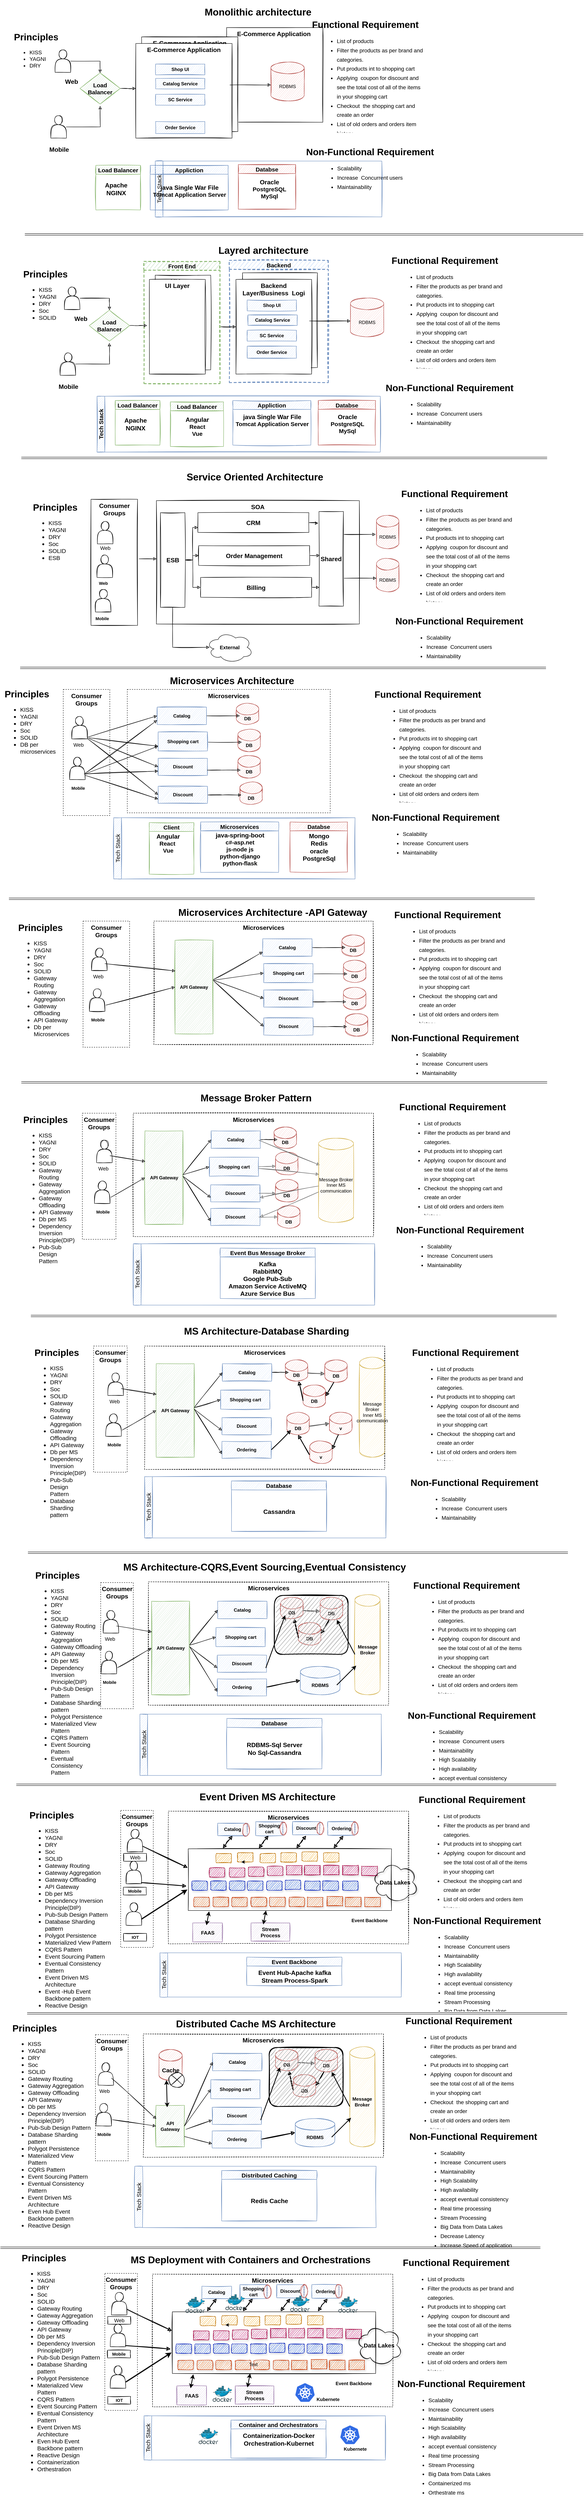<mxfile version="13.9.9" type="device"><diagram id="ec2k7Hesi6WmFlCKf6qa" name="Page-1"><mxGraphModel dx="1704" dy="138" grid="0" gridSize="10" guides="1" tooltips="1" connect="1" arrows="1" fold="1" page="0" pageScale="1" pageWidth="850" pageHeight="1100" math="0" shadow="0"><root><mxCell id="0"/><mxCell id="1" parent="0"/><mxCell id="mUIUq8a5MP_ijMX2speB-41" value="" style="rounded=1;whiteSpace=wrap;html=1;strokeWidth=2;sketch=1;" parent="1" vertex="1"><mxGeometry x="521" y="4688" width="188" height="144" as="geometry"/></mxCell><mxCell id="N778RxpFkCBKYSkDcsCE-330" value="&lt;b&gt;&lt;font style=&quot;font-size: 16px&quot;&gt;Consumer Groups&lt;/font&gt;&lt;/b&gt;" style="rounded=0;whiteSpace=wrap;html=1;sketch=1;align=center;verticalAlign=top;" parent="1" vertex="1"><mxGeometry x="48.5" y="1870.5" width="120" height="325" as="geometry"/></mxCell><mxCell id="SEdqGjDrWcy2dXmViuWo-49" value="Backend" style="swimlane;sketch=1;fontSize=15;fillColor=#dae8fc;strokeColor=#6c8ebf;strokeWidth=2;dashed=1;" parent="1" vertex="1"><mxGeometry x="405" y="1255" width="255" height="315" as="geometry"/></mxCell><mxCell id="SEdqGjDrWcy2dXmViuWo-47" value="Front End" style="swimlane;sketch=1;fontSize=15;fillColor=#d5e8d4;strokeColor=#82b366;dashed=1;strokeWidth=2;" parent="1" vertex="1"><mxGeometry x="185" y="1257.5" width="196" height="315" as="geometry"/></mxCell><mxCell id="SEdqGjDrWcy2dXmViuWo-10" value="&lt;b&gt;&lt;font style=&quot;font-size: 16px&quot;&gt;UI Layer&lt;/font&gt;&lt;/b&gt;" style="rounded=0;whiteSpace=wrap;html=1;sketch=1;align=center;verticalAlign=top;" parent="1" vertex="1"><mxGeometry x="214" y="1293" width="143" height="244" as="geometry"/></mxCell><mxCell id="ROj_67UQpcPL1jAS--Vf-10" value="&lt;b&gt;&lt;font style=&quot;font-size: 16px&quot;&gt;E-Commerce Application&amp;nbsp;&lt;/font&gt;&lt;/b&gt;" style="rounded=0;whiteSpace=wrap;html=1;sketch=1;align=center;verticalAlign=top;" parent="1" vertex="1"><mxGeometry x="398" y="655" width="248" height="244" as="geometry"/></mxCell><mxCell id="ROj_67UQpcPL1jAS--Vf-9" value="&lt;b&gt;&lt;font style=&quot;font-size: 16px&quot;&gt;E-Commerce Application&lt;/font&gt;&lt;/b&gt;" style="rounded=0;whiteSpace=wrap;html=1;sketch=1;align=center;verticalAlign=top;" parent="1" vertex="1"><mxGeometry x="179" y="679" width="248" height="244" as="geometry"/></mxCell><mxCell id="k0vu21li7wswJZSwt-MZ-2" value="&lt;h1 style=&quot;text-align: center&quot;&gt;Functional Requirement&lt;/h1&gt;&lt;p style=&quot;font-size: 14px&quot;&gt;&lt;/p&gt;&lt;blockquote style=&quot;margin: 0px 0px 0px 40px ; border: none ; padding: 0px ; font-size: 14px&quot;&gt;&lt;ul style=&quot;line-height: 170%&quot;&gt;&lt;li&gt;List of products&lt;/li&gt;&lt;li&gt;Filter the products as per brand and categories.&lt;/li&gt;&lt;li&gt;Put products int to shopping cart&lt;/li&gt;&lt;li&gt;Applying&amp;nbsp; coupon for discount and see the total cost of all of the items in your shopping cart&lt;/li&gt;&lt;li&gt;Checkout&amp;nbsp; the shopping cart and create an order&lt;/li&gt;&lt;li&gt;List of old orders and orders item history&lt;/li&gt;&lt;/ul&gt;&lt;/blockquote&gt;&lt;p&gt;&lt;/p&gt;" style="text;html=1;strokeColor=none;fillColor=none;spacing=5;spacingTop=-20;whiteSpace=wrap;overflow=hidden;rounded=0;sketch=1;fontStyle=0;labelBorderColor=none;align=left;" parent="1" vertex="1"><mxGeometry x="597" y="628" width="315" height="298" as="geometry"/></mxCell><mxCell id="k0vu21li7wswJZSwt-MZ-3" value="&lt;h1&gt;Principles&lt;/h1&gt;&lt;p style=&quot;font-size: 14px&quot;&gt;&lt;/p&gt;&lt;ul style=&quot;font-size: 14px&quot;&gt;&lt;li&gt;KISS&lt;/li&gt;&lt;li&gt;YAGNI&lt;/li&gt;&lt;li&gt;DRY&lt;/li&gt;&lt;/ul&gt;&lt;p&gt;&lt;/p&gt;" style="text;html=1;strokeColor=none;fillColor=none;spacing=5;spacingTop=-20;whiteSpace=wrap;overflow=hidden;rounded=0;sketch=1;" parent="1" vertex="1"><mxGeometry x="-155" y="660" width="121" height="110" as="geometry"/></mxCell><mxCell id="k0vu21li7wswJZSwt-MZ-5" value="&lt;font style=&quot;font-size: 25px&quot;&gt;&lt;b&gt;Monolithic architecture&lt;/b&gt;&lt;/font&gt;" style="text;html=1;strokeColor=none;fillColor=none;align=center;verticalAlign=middle;whiteSpace=wrap;rounded=0;sketch=1;" parent="1" vertex="1"><mxGeometry x="335.5" y="584" width="286" height="59" as="geometry"/></mxCell><mxCell id="ROj_67UQpcPL1jAS--Vf-14" style="edgeStyle=orthogonalEdgeStyle;rounded=0;orthogonalLoop=1;jettySize=auto;html=1;entryX=0.5;entryY=0;entryDx=0;entryDy=0;sketch=1;" parent="1" source="k0vu21li7wswJZSwt-MZ-6" target="ROj_67UQpcPL1jAS--Vf-13" edge="1"><mxGeometry relative="1" as="geometry"/></mxCell><mxCell id="k0vu21li7wswJZSwt-MZ-6" value="" style="shape=actor;whiteSpace=wrap;html=1;sketch=1;" parent="1" vertex="1"><mxGeometry x="-44" y="712.5" width="40" height="58" as="geometry"/></mxCell><mxCell id="k0vu21li7wswJZSwt-MZ-7" value="&lt;b&gt;&lt;font style=&quot;font-size: 16px&quot;&gt;Web&lt;/font&gt;&lt;/b&gt;" style="text;html=1;strokeColor=none;fillColor=none;align=center;verticalAlign=middle;whiteSpace=wrap;rounded=0;sketch=1;" parent="1" vertex="1"><mxGeometry x="-31.5" y="784" width="59" height="20" as="geometry"/></mxCell><mxCell id="k0vu21li7wswJZSwt-MZ-8" value="&lt;b&gt;&lt;font style=&quot;font-size: 16px&quot;&gt;E-Commerce Application&lt;/font&gt;&lt;/b&gt;" style="rounded=0;whiteSpace=wrap;html=1;sketch=1;align=center;verticalAlign=top;" parent="1" vertex="1"><mxGeometry x="164" y="696" width="248" height="244" as="geometry"/></mxCell><mxCell id="Zl33x8nUSlphp2DYGEaB-1" value="RDBMS" style="shape=cylinder3;whiteSpace=wrap;html=1;boundedLbl=1;backgroundOutline=1;size=15;fillColor=#f8cecc;strokeColor=#b85450;sketch=1;" parent="1" vertex="1"><mxGeometry x="512" y="744" width="86" height="100" as="geometry"/></mxCell><mxCell id="Zl33x8nUSlphp2DYGEaB-6" style="edgeStyle=orthogonalEdgeStyle;rounded=0;sketch=1;orthogonalLoop=1;jettySize=auto;html=1;entryX=0;entryY=0.418;entryDx=0;entryDy=0;entryPerimeter=0;" parent="1" edge="1"><mxGeometry relative="1" as="geometry"><mxPoint x="406.5" y="803.002" as="sourcePoint"/><mxPoint x="512" y="803.002" as="targetPoint"/></mxGeometry></mxCell><mxCell id="Zl33x8nUSlphp2DYGEaB-7" value="Shop UI" style="rounded=0;whiteSpace=wrap;html=1;align=center;fontStyle=1;sketch=1;fillColor=#dae8fc;strokeColor=#6c8ebf;" parent="1" vertex="1"><mxGeometry x="215" y="749" width="127" height="28" as="geometry"/></mxCell><mxCell id="Zl33x8nUSlphp2DYGEaB-8" value="Catalog Service" style="rounded=0;whiteSpace=wrap;html=1;align=center;fontStyle=1;sketch=1;fillColor=#dae8fc;strokeColor=#6c8ebf;" parent="1" vertex="1"><mxGeometry x="215" y="786" width="127" height="27" as="geometry"/></mxCell><mxCell id="Zl33x8nUSlphp2DYGEaB-9" value="SC Service" style="rounded=0;whiteSpace=wrap;html=1;align=center;fontStyle=1;sketch=1;fillColor=#dae8fc;strokeColor=#6c8ebf;" parent="1" vertex="1"><mxGeometry x="215" y="827" width="127" height="28" as="geometry"/></mxCell><mxCell id="Zl33x8nUSlphp2DYGEaB-10" value="Order Service" style="rounded=0;whiteSpace=wrap;html=1;align=center;fontStyle=1;sketch=1;fillColor=#dae8fc;strokeColor=#6c8ebf;" parent="1" vertex="1"><mxGeometry x="215" y="897" width="127" height="31" as="geometry"/></mxCell><mxCell id="ROj_67UQpcPL1jAS--Vf-1" value="&lt;h1 style=&quot;text-align: center&quot;&gt;Non-Functional Requirement&lt;/h1&gt;&lt;p style=&quot;font-size: 14px&quot;&gt;&lt;/p&gt;&lt;blockquote style=&quot;margin: 0px 0px 0px 40px ; border: none ; padding: 0px ; font-size: 14px&quot;&gt;&lt;ul style=&quot;line-height: 170%&quot;&gt;&lt;li&gt;Scalability&lt;/li&gt;&lt;li&gt;Increase&amp;nbsp; Concurrent users&lt;/li&gt;&lt;li&gt;Maintainability&lt;/li&gt;&lt;/ul&gt;&lt;/blockquote&gt;&lt;p&gt;&lt;/p&gt;" style="text;html=1;strokeColor=none;fillColor=none;spacing=5;spacingTop=-20;whiteSpace=wrap;overflow=hidden;rounded=0;sketch=1;fontStyle=0;labelBorderColor=none;align=left;" parent="1" vertex="1"><mxGeometry x="598" y="956" width="350" height="121" as="geometry"/></mxCell><mxCell id="ROj_67UQpcPL1jAS--Vf-15" style="edgeStyle=orthogonalEdgeStyle;rounded=0;orthogonalLoop=1;jettySize=auto;html=1;sketch=1;" parent="1" source="ROj_67UQpcPL1jAS--Vf-2" edge="1"><mxGeometry relative="1" as="geometry"><mxPoint x="72" y="857" as="targetPoint"/></mxGeometry></mxCell><mxCell id="ROj_67UQpcPL1jAS--Vf-2" value="" style="shape=actor;whiteSpace=wrap;html=1;sketch=1;" parent="1" vertex="1"><mxGeometry x="-55" y="882" width="40" height="58" as="geometry"/></mxCell><mxCell id="ROj_67UQpcPL1jAS--Vf-3" value="&lt;b&gt;&lt;font style=&quot;font-size: 16px&quot;&gt;Mobile&lt;/font&gt;&lt;/b&gt;" style="text;html=1;strokeColor=none;fillColor=none;align=center;verticalAlign=middle;whiteSpace=wrap;rounded=0;sketch=1;" parent="1" vertex="1"><mxGeometry x="-63" y="959" width="59" height="20" as="geometry"/></mxCell><mxCell id="ROj_67UQpcPL1jAS--Vf-16" style="edgeStyle=orthogonalEdgeStyle;rounded=0;orthogonalLoop=1;jettySize=auto;html=1;entryX=0;entryY=0.475;entryDx=0;entryDy=0;entryPerimeter=0;sketch=1;" parent="1" source="ROj_67UQpcPL1jAS--Vf-13" target="k0vu21li7wswJZSwt-MZ-8" edge="1"><mxGeometry relative="1" as="geometry"/></mxCell><mxCell id="ROj_67UQpcPL1jAS--Vf-13" value="&lt;b&gt;&lt;font style=&quot;font-size: 15px&quot;&gt;Load Balancer&lt;/font&gt;&lt;/b&gt;" style="rhombus;whiteSpace=wrap;html=1;fillColor=#d5e8d4;shadow=0;sketch=1;rounded=0;strokeColor=#82b366;" parent="1" vertex="1"><mxGeometry x="20" y="772" width="104" height="80" as="geometry"/></mxCell><mxCell id="60dnuKKUJozWv6TFlMtV-2" value="Tech Stack" style="swimlane;html=1;horizontal=0;startSize=20;sketch=1;fontSize=15;fontStyle=0;fillColor=#dae8fc;strokeColor=#6c8ebf;" parent="1" vertex="1"><mxGeometry x="214" y="999" width="584" height="144" as="geometry"/></mxCell><mxCell id="60dnuKKUJozWv6TFlMtV-4" value="Load Balancer" style="swimlane;sketch=1;fontSize=15;fillColor=#d5e8d4;strokeColor=#82b366;" parent="60dnuKKUJozWv6TFlMtV-2" vertex="1"><mxGeometry x="-153" y="11" width="115" height="115" as="geometry"/></mxCell><mxCell id="60dnuKKUJozWv6TFlMtV-5" value="&lt;b style=&quot;font-size: 16px&quot;&gt;Apache&lt;br&gt;NGINX&lt;/b&gt;" style="text;html=1;align=center;verticalAlign=middle;resizable=0;points=[];autosize=1;fontSize=15;" parent="60dnuKKUJozWv6TFlMtV-4" vertex="1"><mxGeometry x="18" y="41" width="68" height="40" as="geometry"/></mxCell><mxCell id="60dnuKKUJozWv6TFlMtV-6" value="Appliction" style="swimlane;sketch=1;fontSize=15;fillColor=#dae8fc;strokeColor=#6c8ebf;" parent="60dnuKKUJozWv6TFlMtV-2" vertex="1"><mxGeometry x="-13" y="11" width="201" height="115" as="geometry"/></mxCell><mxCell id="60dnuKKUJozWv6TFlMtV-7" value="&lt;b&gt;&lt;span style=&quot;font-size: 16px&quot;&gt;java Single War File&lt;br&gt;&lt;/span&gt;Tomcat Application Server&lt;/b&gt;" style="text;html=1;align=center;verticalAlign=middle;resizable=0;points=[];autosize=1;fontSize=15;" parent="60dnuKKUJozWv6TFlMtV-6" vertex="1"><mxGeometry x="1.5" y="46" width="198" height="40" as="geometry"/></mxCell><mxCell id="60dnuKKUJozWv6TFlMtV-8" value="Databse" style="swimlane;sketch=1;fontSize=15;startSize=23;fillColor=#f8cecc;strokeColor=#b85450;" parent="60dnuKKUJozWv6TFlMtV-2" vertex="1"><mxGeometry x="214" y="9" width="148" height="115" as="geometry"/></mxCell><mxCell id="60dnuKKUJozWv6TFlMtV-9" value="&lt;span style=&quot;font-size: 16px&quot;&gt;&lt;span&gt;Oracle&lt;br&gt;&lt;/span&gt;&lt;/span&gt;PostgreSQL&lt;br&gt;MySql" style="text;html=1;align=center;verticalAlign=middle;resizable=0;points=[];autosize=1;fontSize=15;fontStyle=1" parent="60dnuKKUJozWv6TFlMtV-8" vertex="1"><mxGeometry x="31" y="34" width="97" height="58" as="geometry"/></mxCell><mxCell id="SEdqGjDrWcy2dXmViuWo-9" value="" style="shape=link;html=1;" parent="1" edge="1"><mxGeometry width="100" relative="1" as="geometry"><mxPoint x="-122" y="1188" as="sourcePoint"/><mxPoint x="1317" y="1188" as="targetPoint"/></mxGeometry></mxCell><mxCell id="SEdqGjDrWcy2dXmViuWo-11" value="" style="rounded=0;whiteSpace=wrap;html=1;sketch=1;align=center;verticalAlign=top;" parent="1" vertex="1"><mxGeometry x="439" y="1287" width="193" height="244" as="geometry"/></mxCell><mxCell id="SEdqGjDrWcy2dXmViuWo-12" value="&lt;h1 style=&quot;text-align: center&quot;&gt;Functional Requirement&lt;/h1&gt;&lt;p style=&quot;font-size: 14px&quot;&gt;&lt;/p&gt;&lt;blockquote style=&quot;margin: 0px 0px 0px 40px ; border: none ; padding: 0px ; font-size: 14px&quot;&gt;&lt;ul style=&quot;line-height: 170%&quot;&gt;&lt;li&gt;List of products&lt;/li&gt;&lt;li&gt;Filter the products as per brand and categories.&lt;/li&gt;&lt;li&gt;Put products int to shopping cart&lt;/li&gt;&lt;li&gt;Applying&amp;nbsp; coupon for discount and see the total cost of all of the items in your shopping cart&lt;/li&gt;&lt;li&gt;Checkout&amp;nbsp; the shopping cart and create an order&lt;/li&gt;&lt;li&gt;List of old orders and orders item history&lt;/li&gt;&lt;/ul&gt;&lt;/blockquote&gt;&lt;p&gt;&lt;/p&gt;" style="text;html=1;strokeColor=none;fillColor=none;spacing=5;spacingTop=-20;whiteSpace=wrap;overflow=hidden;rounded=0;sketch=1;fontStyle=0;labelBorderColor=none;align=left;" parent="1" vertex="1"><mxGeometry x="802" y="1236" width="315" height="298" as="geometry"/></mxCell><mxCell id="SEdqGjDrWcy2dXmViuWo-13" value="&lt;h1&gt;Principles&lt;/h1&gt;&lt;p style=&quot;font-size: 14px&quot;&gt;&lt;/p&gt;&lt;ul style=&quot;font-size: 15px&quot;&gt;&lt;li&gt;KISS&lt;/li&gt;&lt;li&gt;YAGNI&lt;/li&gt;&lt;li&gt;DRY&lt;/li&gt;&lt;li&gt;Soc&lt;/li&gt;&lt;li&gt;SOLID&lt;/li&gt;&lt;/ul&gt;&lt;p&gt;&lt;/p&gt;" style="text;html=1;strokeColor=none;fillColor=none;spacing=5;spacingTop=-20;whiteSpace=wrap;overflow=hidden;rounded=0;sketch=1;" parent="1" vertex="1"><mxGeometry x="-131" y="1271" width="121" height="156" as="geometry"/></mxCell><mxCell id="SEdqGjDrWcy2dXmViuWo-14" value="&lt;font style=&quot;font-size: 25px&quot;&gt;&lt;b&gt;Layred architecture&lt;/b&gt;&lt;/font&gt;" style="text;html=1;strokeColor=none;fillColor=none;align=center;verticalAlign=middle;whiteSpace=wrap;rounded=0;sketch=1;" parent="1" vertex="1"><mxGeometry x="350" y="1198" width="286" height="59" as="geometry"/></mxCell><mxCell id="SEdqGjDrWcy2dXmViuWo-15" style="edgeStyle=orthogonalEdgeStyle;rounded=0;orthogonalLoop=1;jettySize=auto;html=1;entryX=0.5;entryY=0;entryDx=0;entryDy=0;sketch=1;" parent="1" source="SEdqGjDrWcy2dXmViuWo-16" target="SEdqGjDrWcy2dXmViuWo-30" edge="1"><mxGeometry relative="1" as="geometry"/></mxCell><mxCell id="SEdqGjDrWcy2dXmViuWo-16" value="" style="shape=actor;whiteSpace=wrap;html=1;sketch=1;" parent="1" vertex="1"><mxGeometry x="-20" y="1323.5" width="40" height="58" as="geometry"/></mxCell><mxCell id="SEdqGjDrWcy2dXmViuWo-17" value="&lt;b&gt;&lt;font style=&quot;font-size: 16px&quot;&gt;Web&lt;/font&gt;&lt;/b&gt;" style="text;html=1;strokeColor=none;fillColor=none;align=center;verticalAlign=middle;whiteSpace=wrap;rounded=0;sketch=1;" parent="1" vertex="1"><mxGeometry x="-7.5" y="1395" width="59" height="20" as="geometry"/></mxCell><mxCell id="SEdqGjDrWcy2dXmViuWo-18" value="&lt;b&gt;&lt;font style=&quot;font-size: 16px&quot;&gt;Backend Layer/Business&amp;nbsp; Logi&lt;/font&gt;&lt;/b&gt;" style="rounded=0;whiteSpace=wrap;html=1;sketch=1;align=center;verticalAlign=top;" parent="1" vertex="1"><mxGeometry x="422" y="1304" width="195" height="244" as="geometry"/></mxCell><mxCell id="SEdqGjDrWcy2dXmViuWo-19" value="RDBMS" style="shape=cylinder3;whiteSpace=wrap;html=1;boundedLbl=1;backgroundOutline=1;size=15;fillColor=#f8cecc;strokeColor=#b85450;sketch=1;" parent="1" vertex="1"><mxGeometry x="717" y="1352" width="86" height="100" as="geometry"/></mxCell><mxCell id="SEdqGjDrWcy2dXmViuWo-20" style="edgeStyle=orthogonalEdgeStyle;rounded=0;sketch=1;orthogonalLoop=1;jettySize=auto;html=1;entryX=0;entryY=0.418;entryDx=0;entryDy=0;entryPerimeter=0;" parent="1" edge="1"><mxGeometry relative="1" as="geometry"><mxPoint x="611.5" y="1411.002" as="sourcePoint"/><mxPoint x="717" y="1411.002" as="targetPoint"/></mxGeometry></mxCell><mxCell id="SEdqGjDrWcy2dXmViuWo-21" value="Shop UI" style="rounded=0;whiteSpace=wrap;html=1;align=center;fontStyle=1;sketch=1;fillColor=#dae8fc;strokeColor=#6c8ebf;" parent="1" vertex="1"><mxGeometry x="451" y="1357" width="127" height="28" as="geometry"/></mxCell><mxCell id="SEdqGjDrWcy2dXmViuWo-22" value="Catalog Service" style="rounded=0;whiteSpace=wrap;html=1;align=center;fontStyle=1;sketch=1;fillColor=#dae8fc;strokeColor=#6c8ebf;" parent="1" vertex="1"><mxGeometry x="453" y="1395.5" width="127" height="27" as="geometry"/></mxCell><mxCell id="SEdqGjDrWcy2dXmViuWo-23" value="SC Service" style="rounded=0;whiteSpace=wrap;html=1;align=center;fontStyle=1;sketch=1;fillColor=#dae8fc;strokeColor=#6c8ebf;" parent="1" vertex="1"><mxGeometry x="451" y="1435" width="127" height="28" as="geometry"/></mxCell><mxCell id="SEdqGjDrWcy2dXmViuWo-24" value="Order Service" style="rounded=0;whiteSpace=wrap;html=1;align=center;fontStyle=1;sketch=1;fillColor=#dae8fc;strokeColor=#6c8ebf;" parent="1" vertex="1"><mxGeometry x="451" y="1476" width="127" height="31" as="geometry"/></mxCell><mxCell id="SEdqGjDrWcy2dXmViuWo-25" value="&lt;h1 style=&quot;text-align: center&quot;&gt;Non-Functional Requirement&lt;/h1&gt;&lt;p style=&quot;font-size: 14px&quot;&gt;&lt;/p&gt;&lt;blockquote style=&quot;margin: 0px 0px 0px 40px ; border: none ; padding: 0px ; font-size: 14px&quot;&gt;&lt;ul style=&quot;line-height: 170%&quot;&gt;&lt;li&gt;Scalability&lt;/li&gt;&lt;li&gt;Increase&amp;nbsp; Concurrent users&lt;/li&gt;&lt;li&gt;Maintainability&lt;/li&gt;&lt;/ul&gt;&lt;/blockquote&gt;&lt;p&gt;&lt;/p&gt;" style="text;html=1;strokeColor=none;fillColor=none;spacing=5;spacingTop=-20;whiteSpace=wrap;overflow=hidden;rounded=0;sketch=1;fontStyle=0;labelBorderColor=none;align=left;" parent="1" vertex="1"><mxGeometry x="803" y="1564" width="350" height="121" as="geometry"/></mxCell><mxCell id="SEdqGjDrWcy2dXmViuWo-26" style="edgeStyle=orthogonalEdgeStyle;rounded=0;orthogonalLoop=1;jettySize=auto;html=1;sketch=1;" parent="1" source="SEdqGjDrWcy2dXmViuWo-27" edge="1"><mxGeometry relative="1" as="geometry"><mxPoint x="96" y="1468" as="targetPoint"/></mxGeometry></mxCell><mxCell id="SEdqGjDrWcy2dXmViuWo-27" value="" style="shape=actor;whiteSpace=wrap;html=1;sketch=1;" parent="1" vertex="1"><mxGeometry x="-31" y="1493" width="40" height="58" as="geometry"/></mxCell><mxCell id="SEdqGjDrWcy2dXmViuWo-28" value="&lt;b&gt;&lt;font style=&quot;font-size: 16px&quot;&gt;Mobile&lt;/font&gt;&lt;/b&gt;" style="text;html=1;strokeColor=none;fillColor=none;align=center;verticalAlign=middle;whiteSpace=wrap;rounded=0;sketch=1;" parent="1" vertex="1"><mxGeometry x="-39" y="1570" width="59" height="20" as="geometry"/></mxCell><mxCell id="SEdqGjDrWcy2dXmViuWo-53" style="edgeStyle=orthogonalEdgeStyle;rounded=0;sketch=1;orthogonalLoop=1;jettySize=auto;html=1;" parent="1" source="SEdqGjDrWcy2dXmViuWo-30" edge="1"><mxGeometry relative="1" as="geometry"><mxPoint x="193" y="1423" as="targetPoint"/></mxGeometry></mxCell><mxCell id="SEdqGjDrWcy2dXmViuWo-30" value="&lt;b&gt;&lt;font style=&quot;font-size: 15px&quot;&gt;Load Balancer&lt;/font&gt;&lt;/b&gt;" style="rhombus;whiteSpace=wrap;html=1;fillColor=#d5e8d4;shadow=0;sketch=1;rounded=0;strokeColor=#82b366;" parent="1" vertex="1"><mxGeometry x="44" y="1383" width="104" height="80" as="geometry"/></mxCell><mxCell id="SEdqGjDrWcy2dXmViuWo-31" value="Tech Stack" style="swimlane;html=1;horizontal=0;startSize=20;sketch=1;fontSize=15;fontStyle=1;fillColor=#dae8fc;strokeColor=#6c8ebf;" parent="1" vertex="1"><mxGeometry x="64" y="1605" width="730" height="144" as="geometry"/></mxCell><mxCell id="SEdqGjDrWcy2dXmViuWo-32" value="Load Balancer" style="swimlane;sketch=1;fontSize=15;fillColor=#d5e8d4;strokeColor=#82b366;" parent="SEdqGjDrWcy2dXmViuWo-31" vertex="1"><mxGeometry x="47" y="11" width="115" height="115" as="geometry"/></mxCell><mxCell id="SEdqGjDrWcy2dXmViuWo-33" value="&lt;b style=&quot;font-size: 16px&quot;&gt;Apache&lt;br&gt;NGINX&lt;/b&gt;" style="text;html=1;align=center;verticalAlign=middle;resizable=0;points=[];autosize=1;fontSize=15;" parent="SEdqGjDrWcy2dXmViuWo-32" vertex="1"><mxGeometry x="18" y="41" width="68" height="40" as="geometry"/></mxCell><mxCell id="SEdqGjDrWcy2dXmViuWo-36" value="Databse" style="swimlane;sketch=1;fontSize=15;startSize=23;fillColor=#f8cecc;strokeColor=#b85450;" parent="SEdqGjDrWcy2dXmViuWo-31" vertex="1"><mxGeometry x="570" y="11" width="148" height="115" as="geometry"/></mxCell><mxCell id="SEdqGjDrWcy2dXmViuWo-37" value="&lt;span style=&quot;font-size: 16px&quot;&gt;&lt;span&gt;Oracle&lt;br&gt;&lt;/span&gt;&lt;/span&gt;PostgreSQL&lt;br&gt;MySql" style="text;html=1;align=center;verticalAlign=middle;resizable=0;points=[];autosize=1;fontSize=15;fontStyle=1" parent="SEdqGjDrWcy2dXmViuWo-36" vertex="1"><mxGeometry x="26" y="31" width="97" height="58" as="geometry"/></mxCell><mxCell id="SEdqGjDrWcy2dXmViuWo-34" value="Appliction" style="swimlane;sketch=1;fontSize=15;fillColor=#dae8fc;strokeColor=#6c8ebf;" parent="SEdqGjDrWcy2dXmViuWo-31" vertex="1"><mxGeometry x="350" y="11" width="201" height="115" as="geometry"/></mxCell><mxCell id="SEdqGjDrWcy2dXmViuWo-35" value="&lt;b&gt;&lt;span style=&quot;font-size: 16px&quot;&gt;java Single War File&lt;br&gt;&lt;/span&gt;Tomcat Application Server&lt;/b&gt;" style="text;html=1;align=center;verticalAlign=middle;resizable=0;points=[];autosize=1;fontSize=15;" parent="SEdqGjDrWcy2dXmViuWo-34" vertex="1"><mxGeometry x="1.5" y="31" width="198" height="40" as="geometry"/></mxCell><mxCell id="it-3vbONfgp5OFYD7PU5-1" value="Load Balancer" style="swimlane;sketch=1;fontSize=15;fillColor=#d5e8d4;strokeColor=#82b366;" parent="SEdqGjDrWcy2dXmViuWo-31" vertex="1"><mxGeometry x="189" y="14.5" width="137" height="115" as="geometry"/></mxCell><mxCell id="it-3vbONfgp5OFYD7PU5-2" value="&lt;span style=&quot;font-size: 16px&quot;&gt;&lt;span&gt;Angular&lt;br&gt;&lt;/span&gt;&lt;/span&gt;React&lt;br&gt;Vue" style="text;html=1;align=center;verticalAlign=middle;resizable=0;points=[];autosize=1;fontSize=15;fontStyle=1" parent="it-3vbONfgp5OFYD7PU5-1" vertex="1"><mxGeometry x="34" y="34.5" width="70" height="58" as="geometry"/></mxCell><mxCell id="SEdqGjDrWcy2dXmViuWo-38" value="" style="shape=link;html=1;" parent="1" edge="1"><mxGeometry width="100" relative="1" as="geometry"><mxPoint x="-131" y="1764" as="sourcePoint"/><mxPoint x="1224" y="1764" as="targetPoint"/></mxGeometry></mxCell><mxCell id="SEdqGjDrWcy2dXmViuWo-40" style="edgeStyle=orthogonalEdgeStyle;rounded=0;orthogonalLoop=1;jettySize=auto;html=1;entryX=0;entryY=0.5;entryDx=0;entryDy=0;sketch=1;" parent="1" target="SEdqGjDrWcy2dXmViuWo-18" edge="1"><mxGeometry relative="1" as="geometry"><mxPoint x="383" y="1426" as="sourcePoint"/></mxGeometry></mxCell><mxCell id="SEdqGjDrWcy2dXmViuWo-39" value="&lt;b&gt;&lt;font style=&quot;font-size: 16px&quot;&gt;UI Layer&lt;/font&gt;&lt;/b&gt;" style="rounded=0;whiteSpace=wrap;html=1;sketch=1;align=center;verticalAlign=top;" parent="1" vertex="1"><mxGeometry x="199" y="1304" width="144" height="244" as="geometry"/></mxCell><mxCell id="N778RxpFkCBKYSkDcsCE-294" value="&lt;b&gt;&lt;font style=&quot;font-size: 16px&quot;&gt;SOA&lt;/font&gt;&lt;/b&gt;" style="rounded=0;whiteSpace=wrap;html=1;sketch=1;align=center;verticalAlign=top;" parent="1" vertex="1"><mxGeometry x="217" y="1874" width="523" height="318" as="geometry"/></mxCell><mxCell id="N778RxpFkCBKYSkDcsCE-296" value="&lt;h1 style=&quot;text-align: center&quot;&gt;Functional Requirement&lt;/h1&gt;&lt;p style=&quot;font-size: 14px&quot;&gt;&lt;/p&gt;&lt;blockquote style=&quot;margin: 0px 0px 0px 40px ; border: none ; padding: 0px ; font-size: 14px&quot;&gt;&lt;ul style=&quot;line-height: 170%&quot;&gt;&lt;li&gt;List of products&lt;/li&gt;&lt;li&gt;Filter the products as per brand and categories.&lt;/li&gt;&lt;li&gt;Put products int to shopping cart&lt;/li&gt;&lt;li&gt;Applying&amp;nbsp; coupon for discount and see the total cost of all of the items in your shopping cart&lt;/li&gt;&lt;li&gt;Checkout&amp;nbsp; the shopping cart and create an order&lt;/li&gt;&lt;li&gt;List of old orders and orders item history&lt;/li&gt;&lt;/ul&gt;&lt;/blockquote&gt;&lt;p&gt;&lt;/p&gt;" style="text;html=1;strokeColor=none;fillColor=none;spacing=5;spacingTop=-20;whiteSpace=wrap;overflow=hidden;rounded=0;sketch=1;fontStyle=0;labelBorderColor=none;align=left;" parent="1" vertex="1"><mxGeometry x="826.5" y="1837" width="315" height="298" as="geometry"/></mxCell><mxCell id="N778RxpFkCBKYSkDcsCE-297" value="&lt;h1&gt;Principles&lt;/h1&gt;&lt;p style=&quot;font-size: 14px&quot;&gt;&lt;/p&gt;&lt;ul style=&quot;font-size: 15px&quot;&gt;&lt;li&gt;KISS&lt;/li&gt;&lt;li&gt;YAGNI&lt;/li&gt;&lt;li&gt;DRY&lt;/li&gt;&lt;li&gt;Soc&lt;/li&gt;&lt;li&gt;SOLID&lt;/li&gt;&lt;li&gt;ESB&lt;/li&gt;&lt;/ul&gt;&lt;p&gt;&lt;/p&gt;" style="text;html=1;strokeColor=none;fillColor=none;spacing=5;spacingTop=-20;whiteSpace=wrap;overflow=hidden;rounded=0;sketch=1;" parent="1" vertex="1"><mxGeometry x="-106.5" y="1872" width="121.5" height="169" as="geometry"/></mxCell><mxCell id="N778RxpFkCBKYSkDcsCE-299" value="" style="shape=actor;whiteSpace=wrap;html=1;sketch=1;" parent="1" vertex="1"><mxGeometry x="65" y="1927.5" width="40" height="58" as="geometry"/></mxCell><mxCell id="N778RxpFkCBKYSkDcsCE-300" value="&lt;span style=&quot;font-size: 13px;&quot;&gt;&lt;font style=&quot;font-size: 13px;&quot;&gt;Web&lt;/font&gt;&lt;/span&gt;" style="text;html=1;strokeColor=none;fillColor=none;align=center;verticalAlign=middle;whiteSpace=wrap;rounded=0;sketch=1;fontStyle=0;fontSize=13;" parent="1" vertex="1"><mxGeometry x="55.5" y="1986" width="59" height="20" as="geometry"/></mxCell><mxCell id="N778RxpFkCBKYSkDcsCE-302" value="RDBMS" style="shape=cylinder3;whiteSpace=wrap;html=1;boundedLbl=1;backgroundOutline=1;size=15;fillColor=#f8cecc;strokeColor=#b85450;sketch=1;" parent="1" vertex="1"><mxGeometry x="784" y="1912" width="58" height="86" as="geometry"/></mxCell><mxCell id="N778RxpFkCBKYSkDcsCE-308" value="&lt;h1 style=&quot;text-align: center&quot;&gt;Non-Functional Requirement&lt;/h1&gt;&lt;p style=&quot;font-size: 14px&quot;&gt;&lt;/p&gt;&lt;blockquote style=&quot;margin: 0px 0px 0px 40px ; border: none ; padding: 0px ; font-size: 14px&quot;&gt;&lt;ul style=&quot;line-height: 170%&quot;&gt;&lt;li&gt;Scalability&lt;/li&gt;&lt;li&gt;Increase&amp;nbsp; Concurrent users&lt;/li&gt;&lt;li&gt;Maintainability&lt;/li&gt;&lt;/ul&gt;&lt;/blockquote&gt;&lt;p&gt;&lt;/p&gt;" style="text;html=1;strokeColor=none;fillColor=none;spacing=5;spacingTop=-20;whiteSpace=wrap;overflow=hidden;rounded=0;sketch=1;fontStyle=0;labelBorderColor=none;align=left;" parent="1" vertex="1"><mxGeometry x="827.5" y="2165" width="350" height="121" as="geometry"/></mxCell><mxCell id="N778RxpFkCBKYSkDcsCE-310" value="" style="shape=actor;whiteSpace=wrap;html=1;sketch=1;" parent="1" vertex="1"><mxGeometry x="60" y="2103" width="40" height="58" as="geometry"/></mxCell><mxCell id="N778RxpFkCBKYSkDcsCE-311" value="&lt;span style=&quot;font-size: 11px;&quot;&gt;&lt;font style=&quot;font-size: 11px;&quot;&gt;Mobile&lt;/font&gt;&lt;/span&gt;" style="text;html=1;strokeColor=none;fillColor=none;align=center;verticalAlign=middle;whiteSpace=wrap;rounded=0;sketch=1;fontStyle=1;fontSize=11;" parent="1" vertex="1"><mxGeometry x="48" y="2168" width="59" height="20" as="geometry"/></mxCell><mxCell id="N778RxpFkCBKYSkDcsCE-312" style="edgeStyle=orthogonalEdgeStyle;rounded=0;sketch=1;orthogonalLoop=1;jettySize=auto;html=1;" parent="1" edge="1"><mxGeometry relative="1" as="geometry"><mxPoint x="217.5" y="2024" as="targetPoint"/><mxPoint x="172.5" y="2024" as="sourcePoint"/></mxGeometry></mxCell><mxCell id="N778RxpFkCBKYSkDcsCE-347" style="edgeStyle=orthogonalEdgeStyle;rounded=0;sketch=1;orthogonalLoop=1;jettySize=auto;html=1;entryX=0;entryY=0.5;entryDx=0;entryDy=0;fontSize=11;" parent="1" source="N778RxpFkCBKYSkDcsCE-324" target="N778RxpFkCBKYSkDcsCE-333" edge="1"><mxGeometry relative="1" as="geometry"/></mxCell><mxCell id="N778RxpFkCBKYSkDcsCE-348" style="edgeStyle=orthogonalEdgeStyle;rounded=0;sketch=1;orthogonalLoop=1;jettySize=auto;html=1;exitX=1;exitY=0.5;exitDx=0;exitDy=0;entryX=0;entryY=0.75;entryDx=0;entryDy=0;fontSize=11;" parent="1" source="N778RxpFkCBKYSkDcsCE-324" target="N778RxpFkCBKYSkDcsCE-331" edge="1"><mxGeometry relative="1" as="geometry"/></mxCell><mxCell id="N778RxpFkCBKYSkDcsCE-349" style="edgeStyle=orthogonalEdgeStyle;rounded=0;sketch=1;orthogonalLoop=1;jettySize=auto;html=1;exitX=1;exitY=0.5;exitDx=0;exitDy=0;entryX=0;entryY=0.5;entryDx=0;entryDy=0;fontSize=11;" parent="1" source="N778RxpFkCBKYSkDcsCE-324" target="N778RxpFkCBKYSkDcsCE-334" edge="1"><mxGeometry relative="1" as="geometry"/></mxCell><mxCell id="N778RxpFkCBKYSkDcsCE-350" style="edgeStyle=orthogonalEdgeStyle;rounded=0;sketch=1;orthogonalLoop=1;jettySize=auto;html=1;fontSize=11;entryX=0.067;entryY=0.5;entryDx=0;entryDy=0;entryPerimeter=0;" parent="1" source="N778RxpFkCBKYSkDcsCE-324" target="N778RxpFkCBKYSkDcsCE-339" edge="1"><mxGeometry relative="1" as="geometry"><Array as="points"><mxPoint x="259" y="2252"/></Array></mxGeometry></mxCell><mxCell id="N778RxpFkCBKYSkDcsCE-324" value="&lt;div style=&quot;text-align: justify&quot;&gt;&lt;b&gt;&lt;font style=&quot;font-size: 16px&quot;&gt;ESB&lt;/font&gt;&lt;/b&gt;&lt;/div&gt;" style="rounded=0;whiteSpace=wrap;html=1;sketch=1;align=center;verticalAlign=middle;" parent="1" vertex="1"><mxGeometry x="227.5" y="1905" width="63" height="244" as="geometry"/></mxCell><mxCell id="N778RxpFkCBKYSkDcsCE-325" value="&lt;font style=&quot;font-size: 25px&quot;&gt;&lt;b&gt;Service Oriented Architecture&lt;/b&gt;&lt;/font&gt;" style="text;html=1;strokeColor=none;fillColor=none;align=center;verticalAlign=middle;whiteSpace=wrap;rounded=0;sketch=1;" parent="1" vertex="1"><mxGeometry x="276" y="1782" width="390" height="59" as="geometry"/></mxCell><mxCell id="N778RxpFkCBKYSkDcsCE-327" value="" style="shape=actor;whiteSpace=wrap;html=1;sketch=1;" parent="1" vertex="1"><mxGeometry x="64" y="2014" width="40" height="58" as="geometry"/></mxCell><mxCell id="N778RxpFkCBKYSkDcsCE-328" value="&lt;span style=&quot;font-size: 11px;&quot;&gt;&lt;font style=&quot;font-size: 11px;&quot;&gt;Web&lt;/font&gt;&lt;/span&gt;" style="text;html=1;strokeColor=none;fillColor=none;align=center;verticalAlign=middle;whiteSpace=wrap;rounded=0;sketch=1;fontStyle=1;fontSize=11;" parent="1" vertex="1"><mxGeometry x="50.5" y="2077" width="59" height="20" as="geometry"/></mxCell><mxCell id="N778RxpFkCBKYSkDcsCE-351" style="edgeStyle=orthogonalEdgeStyle;rounded=0;sketch=1;orthogonalLoop=1;jettySize=auto;html=1;entryX=-0.032;entryY=0.123;entryDx=0;entryDy=0;entryPerimeter=0;fontSize=11;" parent="1" source="N778RxpFkCBKYSkDcsCE-331" target="N778RxpFkCBKYSkDcsCE-332" edge="1"><mxGeometry relative="1" as="geometry"/></mxCell><mxCell id="N778RxpFkCBKYSkDcsCE-331" value="&lt;div style=&quot;text-align: justify&quot;&gt;&lt;b&gt;&lt;font style=&quot;font-size: 16px&quot;&gt;CRM&lt;/font&gt;&lt;/b&gt;&lt;/div&gt;" style="rounded=0;whiteSpace=wrap;html=1;sketch=1;align=center;verticalAlign=middle;" parent="1" vertex="1"><mxGeometry x="324" y="1905" width="286" height="51" as="geometry"/></mxCell><mxCell id="N778RxpFkCBKYSkDcsCE-338" style="edgeStyle=orthogonalEdgeStyle;rounded=0;sketch=1;orthogonalLoop=1;jettySize=auto;html=1;fontSize=11;" parent="1" edge="1"><mxGeometry relative="1" as="geometry"><mxPoint x="782" y="1961" as="targetPoint"/><mxPoint x="699" y="1961" as="sourcePoint"/></mxGeometry></mxCell><mxCell id="N778RxpFkCBKYSkDcsCE-332" value="&lt;div style=&quot;text-align: justify&quot;&gt;&lt;b&gt;&lt;font style=&quot;font-size: 16px&quot;&gt;Shared&lt;/font&gt;&lt;/b&gt;&lt;/div&gt;" style="rounded=0;whiteSpace=wrap;html=1;sketch=1;align=center;verticalAlign=middle;" parent="1" vertex="1"><mxGeometry x="636" y="1902" width="63" height="244" as="geometry"/></mxCell><mxCell id="N778RxpFkCBKYSkDcsCE-353" style="edgeStyle=orthogonalEdgeStyle;rounded=0;sketch=1;orthogonalLoop=1;jettySize=auto;html=1;entryX=0.016;entryY=0.801;entryDx=0;entryDy=0;entryPerimeter=0;fontSize=11;" parent="1" source="N778RxpFkCBKYSkDcsCE-334" target="N778RxpFkCBKYSkDcsCE-332" edge="1"><mxGeometry relative="1" as="geometry"/></mxCell><mxCell id="N778RxpFkCBKYSkDcsCE-334" value="&lt;div style=&quot;text-align: justify&quot;&gt;&lt;b&gt;&lt;font style=&quot;font-size: 16px&quot;&gt;Billing&lt;/font&gt;&lt;/b&gt;&lt;/div&gt;" style="rounded=0;whiteSpace=wrap;html=1;sketch=1;align=center;verticalAlign=middle;" parent="1" vertex="1"><mxGeometry x="331" y="2072" width="286" height="51" as="geometry"/></mxCell><mxCell id="N778RxpFkCBKYSkDcsCE-339" value="&lt;font size=&quot;1&quot;&gt;&lt;b style=&quot;font-size: 13px&quot;&gt;External&lt;/b&gt;&lt;/font&gt;" style="ellipse;shape=cloud;whiteSpace=wrap;html=1;fontSize=11;" parent="1" vertex="1"><mxGeometry x="346" y="2212" width="120" height="80" as="geometry"/></mxCell><mxCell id="N778RxpFkCBKYSkDcsCE-352" style="edgeStyle=orthogonalEdgeStyle;rounded=0;sketch=1;orthogonalLoop=1;jettySize=auto;html=1;entryX=0.032;entryY=0.463;entryDx=0;entryDy=0;entryPerimeter=0;fontSize=11;" parent="1" source="N778RxpFkCBKYSkDcsCE-333" target="N778RxpFkCBKYSkDcsCE-332" edge="1"><mxGeometry relative="1" as="geometry"/></mxCell><mxCell id="N778RxpFkCBKYSkDcsCE-333" value="&lt;div style=&quot;text-align: justify&quot;&gt;&lt;b&gt;&lt;font style=&quot;font-size: 16px&quot;&gt;Order Management&lt;/font&gt;&lt;/b&gt;&lt;/div&gt;" style="rounded=0;whiteSpace=wrap;html=1;sketch=1;align=center;verticalAlign=middle;" parent="1" vertex="1"><mxGeometry x="326" y="1990" width="286" height="51" as="geometry"/></mxCell><mxCell id="N778RxpFkCBKYSkDcsCE-345" value="RDBMS" style="shape=cylinder3;whiteSpace=wrap;html=1;boundedLbl=1;backgroundOutline=1;size=15;fillColor=#f8cecc;strokeColor=#b85450;sketch=1;" parent="1" vertex="1"><mxGeometry x="784" y="2023" width="58" height="86" as="geometry"/></mxCell><mxCell id="N778RxpFkCBKYSkDcsCE-346" style="edgeStyle=orthogonalEdgeStyle;rounded=0;sketch=1;orthogonalLoop=1;jettySize=auto;html=1;fontSize=11;" parent="1" edge="1"><mxGeometry relative="1" as="geometry"><mxPoint x="784" y="2074" as="targetPoint"/><mxPoint x="701" y="2074" as="sourcePoint"/></mxGeometry></mxCell><mxCell id="7be0KA80ARklzb5PeEwu-1" value="&lt;b&gt;&lt;font style=&quot;font-size: 16px&quot;&gt;Consumer Groups&lt;/font&gt;&lt;/b&gt;" style="rounded=0;whiteSpace=wrap;html=1;sketch=0;align=center;verticalAlign=top;dashed=1;" parent="1" vertex="1"><mxGeometry x="-23" y="2360.5" width="120" height="325" as="geometry"/></mxCell><mxCell id="7be0KA80ARklzb5PeEwu-2" value="&lt;b&gt;&lt;font style=&quot;font-size: 16px&quot;&gt;Microservices&lt;/font&gt;&lt;/b&gt;" style="rounded=0;whiteSpace=wrap;html=1;sketch=0;align=center;verticalAlign=top;dashed=1;" parent="1" vertex="1"><mxGeometry x="142" y="2360.5" width="523" height="318" as="geometry"/></mxCell><mxCell id="7be0KA80ARklzb5PeEwu-3" value="&lt;h1 style=&quot;text-align: center&quot;&gt;Functional Requirement&lt;/h1&gt;&lt;p style=&quot;font-size: 14px&quot;&gt;&lt;/p&gt;&lt;blockquote style=&quot;margin: 0px 0px 0px 40px ; border: none ; padding: 0px ; font-size: 14px&quot;&gt;&lt;ul style=&quot;line-height: 170%&quot;&gt;&lt;li&gt;List of products&lt;/li&gt;&lt;li&gt;Filter the products as per brand and categories.&lt;/li&gt;&lt;li&gt;Put products int to shopping cart&lt;/li&gt;&lt;li&gt;Applying&amp;nbsp; coupon for discount and see the total cost of all of the items in your shopping cart&lt;/li&gt;&lt;li&gt;Checkout&amp;nbsp; the shopping cart and create an order&lt;/li&gt;&lt;li&gt;List of old orders and orders item history&lt;/li&gt;&lt;/ul&gt;&lt;/blockquote&gt;&lt;p&gt;&lt;/p&gt;" style="text;html=1;strokeColor=none;fillColor=none;spacing=5;spacingTop=-20;whiteSpace=wrap;overflow=hidden;rounded=0;sketch=1;fontStyle=0;labelBorderColor=none;align=left;" parent="1" vertex="1"><mxGeometry x="758" y="2354" width="315" height="298" as="geometry"/></mxCell><mxCell id="7be0KA80ARklzb5PeEwu-4" value="&lt;h1&gt;Principles&lt;/h1&gt;&lt;p style=&quot;font-size: 14px&quot;&gt;&lt;/p&gt;&lt;ul style=&quot;font-size: 15px&quot;&gt;&lt;li&gt;KISS&lt;/li&gt;&lt;li&gt;YAGNI&lt;/li&gt;&lt;li&gt;DRY&lt;/li&gt;&lt;li&gt;Soc&lt;/li&gt;&lt;li&gt;SOLID&lt;/li&gt;&lt;li&gt;DB per microservices&lt;/li&gt;&lt;/ul&gt;&lt;p&gt;&lt;/p&gt;" style="text;html=1;strokeColor=none;fillColor=none;spacing=5;spacingTop=-20;whiteSpace=wrap;overflow=hidden;rounded=0;sketch=1;" parent="1" vertex="1"><mxGeometry x="-179" y="2353" width="143" height="185" as="geometry"/></mxCell><mxCell id="7be0KA80ARklzb5PeEwu-5" value="" style="shape=actor;whiteSpace=wrap;html=1;sketch=1;" parent="1" vertex="1"><mxGeometry x="-1" y="2430" width="40" height="58" as="geometry"/></mxCell><mxCell id="7be0KA80ARklzb5PeEwu-6" value="&lt;span style=&quot;font-size: 13px;&quot;&gt;&lt;font style=&quot;font-size: 13px;&quot;&gt;Web&lt;/font&gt;&lt;/span&gt;" style="text;html=1;strokeColor=none;fillColor=none;align=center;verticalAlign=middle;whiteSpace=wrap;rounded=0;sketch=1;fontStyle=0;fontSize=13;" parent="1" vertex="1"><mxGeometry x="-13.5" y="2493" width="59" height="20" as="geometry"/></mxCell><mxCell id="7be0KA80ARklzb5PeEwu-7" value="&lt;b&gt;DB&lt;/b&gt;" style="shape=cylinder3;whiteSpace=wrap;html=1;boundedLbl=1;backgroundOutline=1;size=15;fillColor=#f8cecc;strokeColor=#b85450;sketch=1;" parent="1" vertex="1"><mxGeometry x="423" y="2396" width="58" height="55" as="geometry"/></mxCell><mxCell id="7be0KA80ARklzb5PeEwu-8" value="&lt;h1 style=&quot;text-align: center&quot;&gt;Non-Functional Requirement&lt;/h1&gt;&lt;p style=&quot;font-size: 14px&quot;&gt;&lt;/p&gt;&lt;blockquote style=&quot;margin: 0px 0px 0px 40px ; border: none ; padding: 0px ; font-size: 14px&quot;&gt;&lt;ul style=&quot;line-height: 170%&quot;&gt;&lt;li&gt;Scalability&lt;/li&gt;&lt;li&gt;Increase&amp;nbsp; Concurrent users&lt;/li&gt;&lt;li&gt;Maintainability&lt;/li&gt;&lt;/ul&gt;&lt;/blockquote&gt;&lt;p&gt;&lt;/p&gt;" style="text;html=1;strokeColor=none;fillColor=none;spacing=5;spacingTop=-20;whiteSpace=wrap;overflow=hidden;rounded=0;sketch=1;fontStyle=0;labelBorderColor=none;align=left;" parent="1" vertex="1"><mxGeometry x="767" y="2671" width="350" height="121" as="geometry"/></mxCell><mxCell id="7be0KA80ARklzb5PeEwu-9" value="" style="shape=actor;whiteSpace=wrap;html=1;sketch=1;" parent="1" vertex="1"><mxGeometry x="-6.5" y="2535" width="40" height="58" as="geometry"/></mxCell><mxCell id="7be0KA80ARklzb5PeEwu-10" value="&lt;span style=&quot;font-size: 11px;&quot;&gt;&lt;font style=&quot;font-size: 11px;&quot;&gt;Mobile&lt;/font&gt;&lt;/span&gt;" style="text;html=1;strokeColor=none;fillColor=none;align=center;verticalAlign=middle;whiteSpace=wrap;rounded=0;sketch=1;fontStyle=1;fontSize=11;" parent="1" vertex="1"><mxGeometry x="-14.5" y="2605" width="59" height="20" as="geometry"/></mxCell><mxCell id="7be0KA80ARklzb5PeEwu-27" style="edgeStyle=orthogonalEdgeStyle;rounded=0;sketch=1;orthogonalLoop=1;jettySize=auto;html=1;entryX=0.032;entryY=0.463;entryDx=0;entryDy=0;entryPerimeter=0;fontSize=11;" parent="1" edge="1"><mxGeometry relative="1" as="geometry"><mxPoint x="546.5" y="2563.5" as="sourcePoint"/></mxGeometry></mxCell><mxCell id="7be0KA80ARklzb5PeEwu-33" value="" style="edgeStyle=orthogonalEdgeStyle;rounded=0;orthogonalLoop=1;jettySize=auto;html=1;" parent="1" edge="1"><mxGeometry relative="1" as="geometry"><mxPoint x="403.5" y="2458" as="targetPoint"/></mxGeometry></mxCell><mxCell id="7be0KA80ARklzb5PeEwu-29" value="&lt;b&gt;DB&lt;/b&gt;" style="shape=cylinder3;whiteSpace=wrap;html=1;boundedLbl=1;backgroundOutline=1;size=15;fillColor=#f8cecc;strokeColor=#b85450;sketch=1;" parent="1" vertex="1"><mxGeometry x="427" y="2463" width="58" height="58" as="geometry"/></mxCell><mxCell id="7be0KA80ARklzb5PeEwu-31" value="" style="shape=link;html=1;" parent="1" edge="1"><mxGeometry width="100" relative="1" as="geometry"><mxPoint x="-134" y="2305" as="sourcePoint"/><mxPoint x="1221" y="2305" as="targetPoint"/></mxGeometry></mxCell><mxCell id="7be0KA80ARklzb5PeEwu-34" value="Shopping cart" style="rounded=0;whiteSpace=wrap;html=1;align=center;fontStyle=1;sketch=1;fillColor=#dae8fc;strokeColor=#6c8ebf;" parent="1" vertex="1"><mxGeometry x="221.5" y="2470" width="127" height="49" as="geometry"/></mxCell><mxCell id="a-NmY5w83YgL9m61wPBs-5" style="edgeStyle=orthogonalEdgeStyle;rounded=0;orthogonalLoop=1;jettySize=auto;html=1;entryX=0.155;entryY=0.591;entryDx=0;entryDy=0;entryPerimeter=0;sketch=1;" parent="1" source="7be0KA80ARklzb5PeEwu-35" target="7be0KA80ARklzb5PeEwu-7" edge="1"><mxGeometry relative="1" as="geometry"/></mxCell><mxCell id="7be0KA80ARklzb5PeEwu-35" value="Catalog" style="rounded=0;whiteSpace=wrap;html=1;align=center;fontStyle=1;sketch=1;fillColor=#dae8fc;strokeColor=#6c8ebf;" parent="1" vertex="1"><mxGeometry x="219" y="2406" width="127" height="45" as="geometry"/></mxCell><mxCell id="7be0KA80ARklzb5PeEwu-36" value="Discount" style="rounded=0;whiteSpace=wrap;html=1;align=center;fontStyle=1;sketch=1;fillColor=#dae8fc;strokeColor=#6c8ebf;" parent="1" vertex="1"><mxGeometry x="221.5" y="2538" width="127" height="44" as="geometry"/></mxCell><mxCell id="7be0KA80ARklzb5PeEwu-37" value="Discount" style="rounded=0;whiteSpace=wrap;html=1;align=center;fontStyle=1;sketch=1;fillColor=#dae8fc;strokeColor=#6c8ebf;" parent="1" vertex="1"><mxGeometry x="221.5" y="2610" width="127" height="44" as="geometry"/></mxCell><mxCell id="7be0KA80ARklzb5PeEwu-39" value="" style="endArrow=classic;html=1;entryX=0;entryY=0.5;entryDx=0;entryDy=0;exitX=1;exitY=0.931;exitDx=0;exitDy=0;exitPerimeter=0;sketch=1;" parent="1" source="7be0KA80ARklzb5PeEwu-5" target="7be0KA80ARklzb5PeEwu-35" edge="1"><mxGeometry width="50" height="50" relative="1" as="geometry"><mxPoint x="34" y="2475" as="sourcePoint"/><mxPoint x="89" y="2425" as="targetPoint"/></mxGeometry></mxCell><mxCell id="7be0KA80ARklzb5PeEwu-40" value="" style="endArrow=classic;html=1;entryX=0;entryY=0.75;entryDx=0;entryDy=0;sketch=1;" parent="1" target="7be0KA80ARklzb5PeEwu-34" edge="1"><mxGeometry width="50" height="50" relative="1" as="geometry"><mxPoint x="44" y="2485" as="sourcePoint"/><mxPoint x="229" y="2438.5" as="targetPoint"/></mxGeometry></mxCell><mxCell id="7be0KA80ARklzb5PeEwu-41" value="" style="endArrow=classic;html=1;entryX=0;entryY=0.5;entryDx=0;entryDy=0;sketch=1;" parent="1" target="7be0KA80ARklzb5PeEwu-36" edge="1"><mxGeometry width="50" height="50" relative="1" as="geometry"><mxPoint x="41" y="2486" as="sourcePoint"/><mxPoint x="231.5" y="2516.75" as="targetPoint"/></mxGeometry></mxCell><mxCell id="7be0KA80ARklzb5PeEwu-42" value="" style="endArrow=classic;html=1;entryX=0;entryY=0.5;entryDx=0;entryDy=0;exitX=1;exitY=0.983;exitDx=0;exitDy=0;exitPerimeter=0;sketch=1;" parent="1" source="7be0KA80ARklzb5PeEwu-5" target="7be0KA80ARklzb5PeEwu-37" edge="1"><mxGeometry width="50" height="50" relative="1" as="geometry"><mxPoint x="64" y="2505" as="sourcePoint"/><mxPoint x="231.5" y="2570" as="targetPoint"/></mxGeometry></mxCell><mxCell id="7be0KA80ARklzb5PeEwu-44" value="" style="endArrow=classic;html=1;entryX=0;entryY=0.75;entryDx=0;entryDy=0;exitX=1;exitY=0.931;exitDx=0;exitDy=0;exitPerimeter=0;sketch=1;" parent="1" target="7be0KA80ARklzb5PeEwu-35" edge="1"><mxGeometry width="50" height="50" relative="1" as="geometry"><mxPoint x="31" y="2578.498" as="sourcePoint"/><mxPoint x="211" y="2523" as="targetPoint"/></mxGeometry></mxCell><mxCell id="7be0KA80ARklzb5PeEwu-45" value="" style="endArrow=classic;html=1;entryX=0;entryY=0.75;entryDx=0;entryDy=0;exitX=1;exitY=0.75;exitDx=0;exitDy=0;sketch=1;" parent="1" source="7be0KA80ARklzb5PeEwu-9" target="7be0KA80ARklzb5PeEwu-34" edge="1"><mxGeometry width="50" height="50" relative="1" as="geometry"><mxPoint x="41" y="2588.498" as="sourcePoint"/><mxPoint x="229" y="2449.75" as="targetPoint"/></mxGeometry></mxCell><mxCell id="7be0KA80ARklzb5PeEwu-46" value="" style="endArrow=classic;html=1;entryX=0;entryY=0.75;entryDx=0;entryDy=0;exitX=1;exitY=0.75;exitDx=0;exitDy=0;sketch=1;" parent="1" source="7be0KA80ARklzb5PeEwu-9" target="7be0KA80ARklzb5PeEwu-36" edge="1"><mxGeometry width="50" height="50" relative="1" as="geometry"><mxPoint x="43.5" y="2588.5" as="sourcePoint"/><mxPoint x="231.5" y="2516.75" as="targetPoint"/></mxGeometry></mxCell><mxCell id="7be0KA80ARklzb5PeEwu-47" value="" style="endArrow=classic;html=1;entryX=0;entryY=0.75;entryDx=0;entryDy=0;sketch=1;" parent="1" target="7be0KA80ARklzb5PeEwu-37" edge="1"><mxGeometry width="50" height="50" relative="1" as="geometry"><mxPoint x="34" y="2582" as="sourcePoint"/><mxPoint x="231.5" y="2581" as="targetPoint"/></mxGeometry></mxCell><mxCell id="a-NmY5w83YgL9m61wPBs-2" value="&lt;b&gt;DB&lt;/b&gt;" style="shape=cylinder3;whiteSpace=wrap;html=1;boundedLbl=1;backgroundOutline=1;size=15;fillColor=#f8cecc;strokeColor=#b85450;sketch=1;" parent="1" vertex="1"><mxGeometry x="427" y="2531" width="58" height="58" as="geometry"/></mxCell><mxCell id="a-NmY5w83YgL9m61wPBs-3" value="&lt;b&gt;DB&lt;/b&gt;" style="shape=cylinder3;whiteSpace=wrap;html=1;boundedLbl=1;backgroundOutline=1;size=15;fillColor=#f8cecc;strokeColor=#b85450;sketch=1;" parent="1" vertex="1"><mxGeometry x="432" y="2599" width="58" height="58" as="geometry"/></mxCell><mxCell id="a-NmY5w83YgL9m61wPBs-6" style="edgeStyle=orthogonalEdgeStyle;rounded=0;orthogonalLoop=1;jettySize=auto;html=1;entryX=0.155;entryY=0.591;entryDx=0;entryDy=0;entryPerimeter=0;sketch=1;" parent="1" edge="1"><mxGeometry relative="1" as="geometry"><mxPoint x="348" y="2568.505" as="sourcePoint"/><mxPoint x="433.99" y="2568.505" as="targetPoint"/><Array as="points"><mxPoint x="385" y="2569"/><mxPoint x="385" y="2569"/></Array></mxGeometry></mxCell><mxCell id="a-NmY5w83YgL9m61wPBs-7" style="edgeStyle=orthogonalEdgeStyle;rounded=0;orthogonalLoop=1;jettySize=auto;html=1;entryX=0.155;entryY=0.591;entryDx=0;entryDy=0;entryPerimeter=0;sketch=1;" parent="1" edge="1"><mxGeometry relative="1" as="geometry"><mxPoint x="350" y="2632.505" as="sourcePoint"/><mxPoint x="435.99" y="2632.505" as="targetPoint"/><Array as="points"><mxPoint x="387" y="2633"/><mxPoint x="387" y="2633"/></Array></mxGeometry></mxCell><mxCell id="a-NmY5w83YgL9m61wPBs-8" style="edgeStyle=orthogonalEdgeStyle;rounded=0;orthogonalLoop=1;jettySize=auto;html=1;entryX=0.155;entryY=0.591;entryDx=0;entryDy=0;entryPerimeter=0;sketch=1;" parent="1" edge="1"><mxGeometry relative="1" as="geometry"><mxPoint x="351" y="2496.505" as="sourcePoint"/><mxPoint x="436.99" y="2496.505" as="targetPoint"/></mxGeometry></mxCell><mxCell id="bLe2RctnrfBrSXl6SlWq-1" value="Tech Stack" style="swimlane;html=1;horizontal=0;startSize=20;sketch=1;fontSize=15;fontStyle=0;fillColor=#dae8fc;strokeColor=#6c8ebf;" parent="1" vertex="1"><mxGeometry x="107" y="2691" width="622" height="158" as="geometry"/></mxCell><mxCell id="bLe2RctnrfBrSXl6SlWq-2" value="Client" style="swimlane;sketch=1;fontSize=15;fillColor=#d5e8d4;strokeColor=#82b366;" parent="bLe2RctnrfBrSXl6SlWq-1" vertex="1"><mxGeometry x="91.5" y="12.5" width="115" height="133" as="geometry"/></mxCell><mxCell id="bLe2RctnrfBrSXl6SlWq-3" value="&lt;b&gt;&lt;span style=&quot;font-size: 16px&quot;&gt;Angular&lt;br&gt;&lt;/span&gt;React&amp;nbsp;&lt;br&gt;Vue&lt;/b&gt;" style="text;html=1;align=center;verticalAlign=middle;resizable=0;points=[];autosize=1;fontSize=15;" parent="bLe2RctnrfBrSXl6SlWq-2" vertex="1"><mxGeometry x="13.5" y="24" width="70" height="58" as="geometry"/></mxCell><mxCell id="bLe2RctnrfBrSXl6SlWq-4" value="Microservices" style="swimlane;sketch=1;fontSize=15;fillColor=#dae8fc;strokeColor=#6c8ebf;" parent="bLe2RctnrfBrSXl6SlWq-1" vertex="1"><mxGeometry x="224" y="11" width="201" height="130" as="geometry"/></mxCell><mxCell id="bLe2RctnrfBrSXl6SlWq-5" value="&lt;b&gt;&lt;span style=&quot;font-size: 16px&quot;&gt;java-spring-boot&lt;br&gt;&lt;/span&gt;c#-asp.net&lt;br&gt;js-node js&lt;br&gt;python-django&lt;br&gt;python-flask&lt;/b&gt;" style="text;html=1;align=center;verticalAlign=middle;resizable=0;points=[];autosize=1;fontSize=15;" parent="bLe2RctnrfBrSXl6SlWq-4" vertex="1"><mxGeometry x="33" y="23" width="135" height="94" as="geometry"/></mxCell><mxCell id="bLe2RctnrfBrSXl6SlWq-6" value="Databse" style="swimlane;sketch=1;fontSize=15;startSize=23;fillColor=#f8cecc;strokeColor=#b85450;" parent="bLe2RctnrfBrSXl6SlWq-1" vertex="1"><mxGeometry x="454.5" y="11" width="148" height="129" as="geometry"/></mxCell><mxCell id="bLe2RctnrfBrSXl6SlWq-7" value="&lt;span style=&quot;font-size: 16px&quot;&gt;Mongo&lt;br&gt;Redis&lt;br&gt;oracle&lt;br&gt;PostgreSql&lt;br&gt;&lt;/span&gt;" style="text;html=1;align=center;verticalAlign=middle;resizable=0;points=[];autosize=1;fontSize=15;fontStyle=1" parent="bLe2RctnrfBrSXl6SlWq-6" vertex="1"><mxGeometry x="27.5" y="27" width="94" height="76" as="geometry"/></mxCell><mxCell id="bLe2RctnrfBrSXl6SlWq-8" value="&lt;font style=&quot;font-size: 25px&quot;&gt;&lt;b&gt;Microservices Architecture&lt;/b&gt;&lt;/font&gt;" style="text;html=1;strokeColor=none;fillColor=none;align=center;verticalAlign=middle;whiteSpace=wrap;rounded=0;sketch=1;" parent="1" vertex="1"><mxGeometry x="217" y="2307" width="390" height="59" as="geometry"/></mxCell><mxCell id="9o4BO1rNwJgwn5HN2fwC-1" value="&lt;b&gt;&lt;font style=&quot;font-size: 16px&quot;&gt;Consumer Groups&lt;/font&gt;&lt;/b&gt;" style="rounded=0;whiteSpace=wrap;html=1;sketch=0;align=center;verticalAlign=top;dashed=1;" parent="1" vertex="1"><mxGeometry x="28" y="2957.5" width="120" height="325" as="geometry"/></mxCell><mxCell id="9o4BO1rNwJgwn5HN2fwC-2" value="&lt;b&gt;&lt;font style=&quot;font-size: 16px&quot;&gt;Microservices&lt;/font&gt;&lt;/b&gt;" style="rounded=0;whiteSpace=wrap;html=1;sketch=1;align=center;verticalAlign=top;dashed=1;" parent="1" vertex="1"><mxGeometry x="210.5" y="2957.5" width="565" height="318" as="geometry"/></mxCell><mxCell id="9o4BO1rNwJgwn5HN2fwC-3" value="&lt;h1 style=&quot;text-align: center&quot;&gt;Functional Requirement&lt;/h1&gt;&lt;p style=&quot;font-size: 14px&quot;&gt;&lt;/p&gt;&lt;blockquote style=&quot;margin: 0px 0px 0px 40px ; border: none ; padding: 0px ; font-size: 14px&quot;&gt;&lt;ul style=&quot;line-height: 170%&quot;&gt;&lt;li&gt;List of products&lt;/li&gt;&lt;li&gt;Filter the products as per brand and categories.&lt;/li&gt;&lt;li&gt;Put products int to shopping cart&lt;/li&gt;&lt;li&gt;Applying&amp;nbsp; coupon for discount and see the total cost of all of the items in your shopping cart&lt;/li&gt;&lt;li&gt;Checkout&amp;nbsp; the shopping cart and create an order&lt;/li&gt;&lt;li&gt;List of old orders and orders item history&lt;/li&gt;&lt;/ul&gt;&lt;/blockquote&gt;&lt;p&gt;&lt;/p&gt;" style="text;html=1;strokeColor=none;fillColor=none;spacing=5;spacingTop=-20;whiteSpace=wrap;overflow=hidden;rounded=0;sketch=1;fontStyle=0;labelBorderColor=none;align=left;" parent="1" vertex="1"><mxGeometry x="809" y="2922" width="315" height="298" as="geometry"/></mxCell><mxCell id="9o4BO1rNwJgwn5HN2fwC-4" value="" style="shape=actor;whiteSpace=wrap;html=1;sketch=1;" parent="1" vertex="1"><mxGeometry x="50" y="3027" width="40" height="58" as="geometry"/></mxCell><mxCell id="9o4BO1rNwJgwn5HN2fwC-5" value="&lt;span style=&quot;font-size: 13px;&quot;&gt;&lt;font style=&quot;font-size: 13px;&quot;&gt;Web&lt;/font&gt;&lt;/span&gt;" style="text;html=1;strokeColor=none;fillColor=none;align=center;verticalAlign=middle;whiteSpace=wrap;rounded=0;sketch=1;fontStyle=0;fontSize=13;" parent="1" vertex="1"><mxGeometry x="37.5" y="3090" width="59" height="20" as="geometry"/></mxCell><mxCell id="9o4BO1rNwJgwn5HN2fwC-6" value="&lt;b&gt;DB&lt;/b&gt;" style="shape=cylinder3;whiteSpace=wrap;html=1;boundedLbl=1;backgroundOutline=1;size=15;fillColor=#f8cecc;strokeColor=#b85450;sketch=1;" parent="1" vertex="1"><mxGeometry x="695" y="2993" width="58" height="55" as="geometry"/></mxCell><mxCell id="9o4BO1rNwJgwn5HN2fwC-7" value="&lt;h1 style=&quot;text-align: center&quot;&gt;Non-Functional Requirement&lt;/h1&gt;&lt;p style=&quot;font-size: 14px&quot;&gt;&lt;/p&gt;&lt;blockquote style=&quot;margin: 0px 0px 0px 40px ; border: none ; padding: 0px ; font-size: 14px&quot;&gt;&lt;ul style=&quot;line-height: 170%&quot;&gt;&lt;li&gt;Scalability&lt;/li&gt;&lt;li&gt;Increase&amp;nbsp; Concurrent users&lt;/li&gt;&lt;li&gt;Maintainability&lt;/li&gt;&lt;/ul&gt;&lt;/blockquote&gt;&lt;p&gt;&lt;/p&gt;" style="text;html=1;strokeColor=none;fillColor=none;spacing=5;spacingTop=-20;whiteSpace=wrap;overflow=hidden;rounded=0;sketch=1;fontStyle=0;labelBorderColor=none;align=left;" parent="1" vertex="1"><mxGeometry x="817" y="3239" width="350" height="121" as="geometry"/></mxCell><mxCell id="9o4BO1rNwJgwn5HN2fwC-8" value="" style="shape=actor;whiteSpace=wrap;html=1;sketch=1;" parent="1" vertex="1"><mxGeometry x="44.5" y="3132" width="40" height="58" as="geometry"/></mxCell><mxCell id="9o4BO1rNwJgwn5HN2fwC-9" value="&lt;span style=&quot;font-size: 11px;&quot;&gt;&lt;font style=&quot;font-size: 11px;&quot;&gt;Mobile&lt;/font&gt;&lt;/span&gt;" style="text;html=1;strokeColor=none;fillColor=none;align=center;verticalAlign=middle;whiteSpace=wrap;rounded=0;sketch=1;fontStyle=1;fontSize=11;" parent="1" vertex="1"><mxGeometry x="36.5" y="3202" width="59" height="20" as="geometry"/></mxCell><mxCell id="9o4BO1rNwJgwn5HN2fwC-10" value="&lt;b&gt;DB&lt;/b&gt;" style="shape=cylinder3;whiteSpace=wrap;html=1;boundedLbl=1;backgroundOutline=1;size=15;fillColor=#f8cecc;strokeColor=#b85450;sketch=1;" parent="1" vertex="1"><mxGeometry x="699" y="3058" width="58" height="58" as="geometry"/></mxCell><mxCell id="9o4BO1rNwJgwn5HN2fwC-11" value="" style="shape=link;html=1;" parent="1" edge="1"><mxGeometry width="100" relative="1" as="geometry"><mxPoint x="-163" y="2900" as="sourcePoint"/><mxPoint x="1192" y="2900" as="targetPoint"/></mxGeometry></mxCell><mxCell id="9o4BO1rNwJgwn5HN2fwC-12" value="Shopping cart" style="rounded=0;whiteSpace=wrap;html=1;align=center;fontStyle=1;sketch=1;fillColor=#dae8fc;strokeColor=#6c8ebf;" parent="1" vertex="1"><mxGeometry x="493.5" y="3067" width="127" height="49" as="geometry"/></mxCell><mxCell id="9o4BO1rNwJgwn5HN2fwC-13" style="edgeStyle=orthogonalEdgeStyle;rounded=0;orthogonalLoop=1;jettySize=auto;html=1;entryX=0.155;entryY=0.591;entryDx=0;entryDy=0;entryPerimeter=0;sketch=1;" parent="1" source="9o4BO1rNwJgwn5HN2fwC-14" target="9o4BO1rNwJgwn5HN2fwC-6" edge="1"><mxGeometry relative="1" as="geometry"/></mxCell><mxCell id="9o4BO1rNwJgwn5HN2fwC-14" value="Catalog" style="rounded=0;whiteSpace=wrap;html=1;align=center;fontStyle=1;sketch=1;fillColor=#dae8fc;strokeColor=#6c8ebf;" parent="1" vertex="1"><mxGeometry x="491" y="3003" width="127" height="45" as="geometry"/></mxCell><mxCell id="9o4BO1rNwJgwn5HN2fwC-15" value="Discount" style="rounded=0;whiteSpace=wrap;html=1;align=center;fontStyle=1;sketch=1;fillColor=#dae8fc;strokeColor=#6c8ebf;" parent="1" vertex="1"><mxGeometry x="493.5" y="3135" width="127" height="44" as="geometry"/></mxCell><mxCell id="9o4BO1rNwJgwn5HN2fwC-16" value="Discount" style="rounded=0;whiteSpace=wrap;html=1;align=center;fontStyle=1;sketch=1;fillColor=#dae8fc;strokeColor=#6c8ebf;" parent="1" vertex="1"><mxGeometry x="493.5" y="3207" width="127" height="44" as="geometry"/></mxCell><mxCell id="9o4BO1rNwJgwn5HN2fwC-25" value="&lt;b&gt;DB&lt;/b&gt;" style="shape=cylinder3;whiteSpace=wrap;html=1;boundedLbl=1;backgroundOutline=1;size=15;fillColor=#f8cecc;strokeColor=#b85450;sketch=1;" parent="1" vertex="1"><mxGeometry x="699" y="3128" width="58" height="58" as="geometry"/></mxCell><mxCell id="9o4BO1rNwJgwn5HN2fwC-26" value="&lt;b&gt;DB&lt;/b&gt;" style="shape=cylinder3;whiteSpace=wrap;html=1;boundedLbl=1;backgroundOutline=1;size=15;fillColor=#f8cecc;strokeColor=#b85450;sketch=1;" parent="1" vertex="1"><mxGeometry x="704" y="3196" width="58" height="58" as="geometry"/></mxCell><mxCell id="9o4BO1rNwJgwn5HN2fwC-27" style="edgeStyle=orthogonalEdgeStyle;rounded=0;orthogonalLoop=1;jettySize=auto;html=1;entryX=0.155;entryY=0.591;entryDx=0;entryDy=0;entryPerimeter=0;sketch=1;" parent="1" edge="1"><mxGeometry relative="1" as="geometry"><mxPoint x="620" y="3165.505" as="sourcePoint"/><mxPoint x="705.99" y="3165.505" as="targetPoint"/><Array as="points"><mxPoint x="657" y="3166"/><mxPoint x="657" y="3166"/></Array></mxGeometry></mxCell><mxCell id="9o4BO1rNwJgwn5HN2fwC-28" style="edgeStyle=orthogonalEdgeStyle;rounded=0;orthogonalLoop=1;jettySize=auto;html=1;entryX=0.155;entryY=0.591;entryDx=0;entryDy=0;entryPerimeter=0;sketch=1;" parent="1" edge="1"><mxGeometry relative="1" as="geometry"><mxPoint x="622" y="3229.505" as="sourcePoint"/><mxPoint x="707.99" y="3229.505" as="targetPoint"/><Array as="points"><mxPoint x="659" y="3230"/><mxPoint x="659" y="3230"/></Array></mxGeometry></mxCell><mxCell id="9o4BO1rNwJgwn5HN2fwC-29" style="edgeStyle=orthogonalEdgeStyle;rounded=0;orthogonalLoop=1;jettySize=auto;html=1;entryX=0.155;entryY=0.591;entryDx=0;entryDy=0;entryPerimeter=0;sketch=1;" parent="1" edge="1"><mxGeometry relative="1" as="geometry"><mxPoint x="623" y="3093.505" as="sourcePoint"/><mxPoint x="708.99" y="3093.505" as="targetPoint"/></mxGeometry></mxCell><mxCell id="9o4BO1rNwJgwn5HN2fwC-37" value="&lt;font style=&quot;font-size: 25px&quot;&gt;&lt;b&gt;Microservices Architecture -API Gateway&lt;/b&gt;&lt;/font&gt;" style="text;html=1;strokeColor=none;fillColor=none;align=center;verticalAlign=middle;whiteSpace=wrap;rounded=0;sketch=1;" parent="1" vertex="1"><mxGeometry x="268" y="2904" width="498" height="59" as="geometry"/></mxCell><mxCell id="9o4BO1rNwJgwn5HN2fwC-38" value="&lt;h1&gt;Principles&lt;/h1&gt;&lt;p style=&quot;font-size: 14px&quot;&gt;&lt;/p&gt;&lt;ul style=&quot;font-size: 15px&quot;&gt;&lt;li&gt;KISS&lt;/li&gt;&lt;li&gt;YAGNI&lt;/li&gt;&lt;li&gt;DRY&lt;/li&gt;&lt;li&gt;Soc&lt;/li&gt;&lt;li&gt;SOLID&lt;/li&gt;&lt;li&gt;Gateway Routing&lt;/li&gt;&lt;li&gt;Gateway Aggregation&lt;/li&gt;&lt;li&gt;Gateway Offloading&lt;/li&gt;&lt;li&gt;API Gateway&lt;/li&gt;&lt;li&gt;Db per Microservices&lt;/li&gt;&lt;/ul&gt;&lt;p&gt;&lt;/p&gt;" style="text;html=1;strokeColor=none;fillColor=none;spacing=5;spacingTop=-20;whiteSpace=wrap;overflow=hidden;rounded=0;sketch=1;" parent="1" vertex="1"><mxGeometry x="-144" y="2955" width="143" height="309" as="geometry"/></mxCell><mxCell id="9o4BO1rNwJgwn5HN2fwC-41" value="&lt;b&gt;API Gateway&lt;/b&gt;" style="rounded=0;whiteSpace=wrap;html=1;fillColor=#d5e8d4;strokeColor=#82b366;sketch=1;" parent="1" vertex="1"><mxGeometry x="265" y="3007" width="98" height="241" as="geometry"/></mxCell><mxCell id="9o4BO1rNwJgwn5HN2fwC-42" value="" style="endArrow=classic;html=1;entryX=0;entryY=0.75;entryDx=0;entryDy=0;sketch=1;" parent="1" target="9o4BO1rNwJgwn5HN2fwC-14" edge="1"><mxGeometry width="50" height="50" relative="1" as="geometry"><mxPoint x="364" y="3108" as="sourcePoint"/><mxPoint x="414" y="3058" as="targetPoint"/></mxGeometry></mxCell><mxCell id="9o4BO1rNwJgwn5HN2fwC-43" value="" style="endArrow=classic;html=1;entryX=0;entryY=0.5;entryDx=0;entryDy=0;sketch=1;" parent="1" target="9o4BO1rNwJgwn5HN2fwC-12" edge="1"><mxGeometry width="50" height="50" relative="1" as="geometry"><mxPoint x="363" y="3110" as="sourcePoint"/><mxPoint x="413" y="3060" as="targetPoint"/></mxGeometry></mxCell><mxCell id="9o4BO1rNwJgwn5HN2fwC-44" value="" style="endArrow=classic;html=1;entryX=0;entryY=0.5;entryDx=0;entryDy=0;sketch=1;" parent="1" target="9o4BO1rNwJgwn5HN2fwC-15" edge="1"><mxGeometry width="50" height="50" relative="1" as="geometry"><mxPoint x="364" y="3110" as="sourcePoint"/><mxPoint x="414" y="3060" as="targetPoint"/></mxGeometry></mxCell><mxCell id="9o4BO1rNwJgwn5HN2fwC-45" value="" style="endArrow=classic;html=1;entryX=0;entryY=0.5;entryDx=0;entryDy=0;sketch=1;" parent="1" target="9o4BO1rNwJgwn5HN2fwC-16" edge="1"><mxGeometry width="50" height="50" relative="1" as="geometry"><mxPoint x="365" y="3112" as="sourcePoint"/><mxPoint x="415" y="3062" as="targetPoint"/></mxGeometry></mxCell><mxCell id="9o4BO1rNwJgwn5HN2fwC-46" value="" style="endArrow=classic;html=1;entryX=0.01;entryY=0.328;entryDx=0;entryDy=0;entryPerimeter=0;sketch=1;" parent="1" target="9o4BO1rNwJgwn5HN2fwC-41" edge="1"><mxGeometry width="50" height="50" relative="1" as="geometry"><mxPoint x="84.5" y="3067" as="sourcePoint"/><mxPoint x="134.5" y="3017" as="targetPoint"/></mxGeometry></mxCell><mxCell id="9o4BO1rNwJgwn5HN2fwC-47" value="" style="endArrow=classic;html=1;entryX=0;entryY=0.5;entryDx=0;entryDy=0;sketch=1;" parent="1" target="9o4BO1rNwJgwn5HN2fwC-41" edge="1"><mxGeometry width="50" height="50" relative="1" as="geometry"><mxPoint x="87" y="3174" as="sourcePoint"/><mxPoint x="137" y="3124" as="targetPoint"/></mxGeometry></mxCell><mxCell id="5MbzKxP5dP_j0luhkaLA-1" value="" style="shape=link;html=1;" parent="1" edge="1"><mxGeometry width="100" relative="1" as="geometry"><mxPoint x="-131" y="3373" as="sourcePoint"/><mxPoint x="1224" y="3373" as="targetPoint"/></mxGeometry></mxCell><mxCell id="5MbzKxP5dP_j0luhkaLA-2" value="&lt;b&gt;&lt;font style=&quot;font-size: 16px&quot;&gt;Consumer Groups&lt;/font&gt;&lt;/b&gt;" style="rounded=0;whiteSpace=wrap;html=1;sketch=0;align=center;verticalAlign=top;dashed=1;" parent="1" vertex="1"><mxGeometry x="26.25" y="3452.5" width="86.5" height="325" as="geometry"/></mxCell><mxCell id="5MbzKxP5dP_j0luhkaLA-3" value="&lt;b&gt;&lt;font style=&quot;font-size: 16px&quot;&gt;Microservices&lt;/font&gt;&lt;/b&gt;" style="rounded=0;whiteSpace=wrap;html=1;sketch=1;align=center;verticalAlign=top;dashed=1;" parent="1" vertex="1"><mxGeometry x="157.5" y="3452.5" width="619" height="318" as="geometry"/></mxCell><mxCell id="5MbzKxP5dP_j0luhkaLA-4" value="&lt;h1 style=&quot;text-align: center&quot;&gt;Functional Requirement&lt;/h1&gt;&lt;p style=&quot;font-size: 14px&quot;&gt;&lt;/p&gt;&lt;blockquote style=&quot;margin: 0px 0px 0px 40px ; border: none ; padding: 0px ; font-size: 14px&quot;&gt;&lt;ul style=&quot;line-height: 170%&quot;&gt;&lt;li&gt;List of products&lt;/li&gt;&lt;li&gt;Filter the products as per brand and categories.&lt;/li&gt;&lt;li&gt;Put products int to shopping cart&lt;/li&gt;&lt;li&gt;Applying&amp;nbsp; coupon for discount and see the total cost of all of the items in your shopping cart&lt;/li&gt;&lt;li&gt;Checkout&amp;nbsp; the shopping cart and create an order&lt;/li&gt;&lt;li&gt;List of old orders and orders item history&lt;/li&gt;&lt;/ul&gt;&lt;/blockquote&gt;&lt;p&gt;&lt;/p&gt;" style="text;html=1;strokeColor=none;fillColor=none;spacing=5;spacingTop=-20;whiteSpace=wrap;overflow=hidden;rounded=0;sketch=1;fontStyle=0;labelBorderColor=none;align=left;" parent="1" vertex="1"><mxGeometry x="822" y="3417" width="315" height="298" as="geometry"/></mxCell><mxCell id="5MbzKxP5dP_j0luhkaLA-5" value="" style="shape=actor;whiteSpace=wrap;html=1;sketch=1;" parent="1" vertex="1"><mxGeometry x="63" y="3522" width="40" height="58" as="geometry"/></mxCell><mxCell id="5MbzKxP5dP_j0luhkaLA-6" value="&lt;span style=&quot;font-size: 13px;&quot;&gt;&lt;font style=&quot;font-size: 13px;&quot;&gt;Web&lt;/font&gt;&lt;/span&gt;" style="text;html=1;strokeColor=none;fillColor=none;align=center;verticalAlign=middle;whiteSpace=wrap;rounded=0;sketch=1;fontStyle=0;fontSize=13;" parent="1" vertex="1"><mxGeometry x="50.5" y="3585" width="59" height="20" as="geometry"/></mxCell><mxCell id="5MbzKxP5dP_j0luhkaLA-7" value="&lt;b&gt;DB&lt;/b&gt;" style="shape=cylinder3;whiteSpace=wrap;html=1;boundedLbl=1;backgroundOutline=1;size=15;fillColor=#f8cecc;strokeColor=#b85450;sketch=1;" parent="1" vertex="1"><mxGeometry x="520" y="3488" width="58" height="55" as="geometry"/></mxCell><mxCell id="5MbzKxP5dP_j0luhkaLA-8" value="&lt;h1 style=&quot;text-align: center&quot;&gt;Non-Functional Requirement&lt;/h1&gt;&lt;p style=&quot;font-size: 14px&quot;&gt;&lt;/p&gt;&lt;blockquote style=&quot;margin: 0px 0px 0px 40px ; border: none ; padding: 0px ; font-size: 14px&quot;&gt;&lt;ul style=&quot;line-height: 170%&quot;&gt;&lt;li&gt;Scalability&lt;/li&gt;&lt;li&gt;Increase&amp;nbsp; Concurrent users&lt;/li&gt;&lt;li&gt;Maintainability&lt;/li&gt;&lt;/ul&gt;&lt;/blockquote&gt;&lt;p&gt;&lt;/p&gt;" style="text;html=1;strokeColor=none;fillColor=none;spacing=5;spacingTop=-20;whiteSpace=wrap;overflow=hidden;rounded=0;sketch=1;fontStyle=0;labelBorderColor=none;align=left;" parent="1" vertex="1"><mxGeometry x="830" y="3734" width="350" height="121" as="geometry"/></mxCell><mxCell id="5MbzKxP5dP_j0luhkaLA-9" value="" style="shape=actor;whiteSpace=wrap;html=1;sketch=1;" parent="1" vertex="1"><mxGeometry x="57.5" y="3627" width="40" height="58" as="geometry"/></mxCell><mxCell id="5MbzKxP5dP_j0luhkaLA-10" value="&lt;span style=&quot;font-size: 11px;&quot;&gt;&lt;font style=&quot;font-size: 11px;&quot;&gt;Mobile&lt;/font&gt;&lt;/span&gt;" style="text;html=1;strokeColor=none;fillColor=none;align=center;verticalAlign=middle;whiteSpace=wrap;rounded=0;sketch=1;fontStyle=1;fontSize=11;" parent="1" vertex="1"><mxGeometry x="49.5" y="3697" width="59" height="20" as="geometry"/></mxCell><mxCell id="5MbzKxP5dP_j0luhkaLA-11" value="&lt;b&gt;DB&lt;/b&gt;" style="shape=cylinder3;whiteSpace=wrap;html=1;boundedLbl=1;backgroundOutline=1;size=15;fillColor=#f8cecc;strokeColor=#b85450;sketch=1;" parent="1" vertex="1"><mxGeometry x="524" y="3553" width="58" height="58" as="geometry"/></mxCell><mxCell id="5MbzKxP5dP_j0luhkaLA-12" value="Shopping cart" style="rounded=0;whiteSpace=wrap;html=1;align=center;fontStyle=1;sketch=1;fillColor=#dae8fc;strokeColor=#6c8ebf;" parent="1" vertex="1"><mxGeometry x="353.5" y="3566" width="127" height="49" as="geometry"/></mxCell><mxCell id="5MbzKxP5dP_j0luhkaLA-13" style="edgeStyle=orthogonalEdgeStyle;rounded=0;orthogonalLoop=1;jettySize=auto;html=1;entryX=0.155;entryY=0.591;entryDx=0;entryDy=0;entryPerimeter=0;sketch=1;" parent="1" source="5MbzKxP5dP_j0luhkaLA-14" target="5MbzKxP5dP_j0luhkaLA-7" edge="1"><mxGeometry relative="1" as="geometry"/></mxCell><mxCell id="5MbzKxP5dP_j0luhkaLA-14" value="Catalog" style="rounded=0;whiteSpace=wrap;html=1;align=center;fontStyle=1;sketch=1;fillColor=#dae8fc;strokeColor=#6c8ebf;" parent="1" vertex="1"><mxGeometry x="358" y="3498" width="127" height="45" as="geometry"/></mxCell><mxCell id="5MbzKxP5dP_j0luhkaLA-15" value="Discount" style="rounded=0;whiteSpace=wrap;html=1;align=center;fontStyle=1;sketch=1;fillColor=#dae8fc;strokeColor=#6c8ebf;" parent="1" vertex="1"><mxGeometry x="357" y="3637" width="127" height="44" as="geometry"/></mxCell><mxCell id="5MbzKxP5dP_j0luhkaLA-16" value="Discount" style="rounded=0;whiteSpace=wrap;html=1;align=center;fontStyle=1;sketch=1;fillColor=#dae8fc;strokeColor=#6c8ebf;" parent="1" vertex="1"><mxGeometry x="357" y="3698" width="127" height="44" as="geometry"/></mxCell><mxCell id="5MbzKxP5dP_j0luhkaLA-17" value="&lt;b&gt;DB&lt;/b&gt;" style="shape=cylinder3;whiteSpace=wrap;html=1;boundedLbl=1;backgroundOutline=1;size=15;fillColor=#f8cecc;strokeColor=#b85450;sketch=1;" parent="1" vertex="1"><mxGeometry x="524" y="3623" width="58" height="58" as="geometry"/></mxCell><mxCell id="5MbzKxP5dP_j0luhkaLA-18" value="&lt;b&gt;DB&lt;/b&gt;" style="shape=cylinder3;whiteSpace=wrap;html=1;boundedLbl=1;backgroundOutline=1;size=15;fillColor=#f8cecc;strokeColor=#b85450;sketch=1;" parent="1" vertex="1"><mxGeometry x="529" y="3691" width="58" height="58" as="geometry"/></mxCell><mxCell id="5MbzKxP5dP_j0luhkaLA-22" value="&lt;h1&gt;Principles&lt;/h1&gt;&lt;p style=&quot;font-size: 14px&quot;&gt;&lt;/p&gt;&lt;ul style=&quot;font-size: 15px&quot;&gt;&lt;li&gt;KISS&lt;/li&gt;&lt;li&gt;YAGNI&lt;/li&gt;&lt;li&gt;DRY&lt;/li&gt;&lt;li&gt;Soc&lt;/li&gt;&lt;li&gt;SOLID&lt;/li&gt;&lt;li&gt;Gateway Routing&lt;/li&gt;&lt;li&gt;Gateway Aggregation&lt;/li&gt;&lt;li&gt;Gateway Offloading&lt;/li&gt;&lt;li&gt;API Gateway&lt;/li&gt;&lt;li&gt;Db per MS&lt;/li&gt;&lt;li&gt;Dependency Inversion&amp;nbsp; Principle(DIP)&lt;/li&gt;&lt;li&gt;Pub-Sub Design Pattern&lt;/li&gt;&lt;/ul&gt;&lt;p&gt;&lt;/p&gt;" style="text;html=1;strokeColor=none;fillColor=none;spacing=5;spacingTop=-20;whiteSpace=wrap;overflow=hidden;rounded=0;sketch=1;" parent="1" vertex="1"><mxGeometry x="-131" y="3450" width="143" height="430" as="geometry"/></mxCell><mxCell id="5MbzKxP5dP_j0luhkaLA-23" value="&lt;b&gt;API Gateway&lt;/b&gt;" style="rounded=0;whiteSpace=wrap;html=1;fillColor=#d5e8d4;strokeColor=#82b366;sketch=1;" parent="1" vertex="1"><mxGeometry x="187.5" y="3498" width="98" height="241" as="geometry"/></mxCell><mxCell id="5MbzKxP5dP_j0luhkaLA-28" value="" style="endArrow=classic;html=1;entryX=0.01;entryY=0.328;entryDx=0;entryDy=0;entryPerimeter=0;sketch=1;" parent="1" target="5MbzKxP5dP_j0luhkaLA-23" edge="1"><mxGeometry width="50" height="50" relative="1" as="geometry"><mxPoint x="97.5" y="3562" as="sourcePoint"/><mxPoint x="147.5" y="3512" as="targetPoint"/></mxGeometry></mxCell><mxCell id="5MbzKxP5dP_j0luhkaLA-29" value="" style="endArrow=classic;html=1;entryX=0;entryY=0.5;entryDx=0;entryDy=0;sketch=1;" parent="1" target="5MbzKxP5dP_j0luhkaLA-23" edge="1"><mxGeometry width="50" height="50" relative="1" as="geometry"><mxPoint x="100" y="3669" as="sourcePoint"/><mxPoint x="150" y="3619" as="targetPoint"/></mxGeometry></mxCell><mxCell id="5MbzKxP5dP_j0luhkaLA-30" value="&lt;span style=&quot;font-size: 25px&quot;&gt;&lt;b&gt;Message Broker Pattern&lt;/b&gt;&lt;/span&gt;" style="text;html=1;strokeColor=none;fillColor=none;align=center;verticalAlign=middle;whiteSpace=wrap;rounded=0;sketch=1;" parent="1" vertex="1"><mxGeometry x="147.5" y="3382" width="652" height="59" as="geometry"/></mxCell><mxCell id="5vNFiiazGwXCuNBKr9Y2-1" value="" style="shape=link;html=1;" parent="1" edge="1"><mxGeometry width="100" relative="1" as="geometry"><mxPoint x="-106.5" y="3975" as="sourcePoint"/><mxPoint x="1248.5" y="3975" as="targetPoint"/></mxGeometry></mxCell><mxCell id="5vNFiiazGwXCuNBKr9Y2-7" value="" style="endArrow=classic;html=1;entryX=0;entryY=0;entryDx=0;entryDy=36;entryPerimeter=0;exitX=1;exitY=0.5;exitDx=0;exitDy=0;sketch=1;strokeColor=#636363;" parent="1" source="5MbzKxP5dP_j0luhkaLA-12" target="5MbzKxP5dP_j0luhkaLA-11" edge="1"><mxGeometry width="50" height="50" relative="1" as="geometry"><mxPoint x="479" y="3599" as="sourcePoint"/><mxPoint x="529" y="3549" as="targetPoint"/></mxGeometry></mxCell><mxCell id="5vNFiiazGwXCuNBKr9Y2-9" value="" style="endArrow=classic;html=1;entryX=0;entryY=0.5;entryDx=0;entryDy=0;entryPerimeter=0;sketch=1;strokeColor=#636363;" parent="1" target="5MbzKxP5dP_j0luhkaLA-18" edge="1"><mxGeometry width="50" height="50" relative="1" as="geometry"><mxPoint x="481" y="3720" as="sourcePoint"/><mxPoint x="531" y="3675" as="targetPoint"/></mxGeometry></mxCell><mxCell id="5vNFiiazGwXCuNBKr9Y2-10" value="" style="endArrow=classic;html=1;entryX=0;entryY=0;entryDx=0;entryDy=36;entryPerimeter=0;sketch=1;strokeColor=#636363;" parent="1" target="5MbzKxP5dP_j0luhkaLA-17" edge="1"><mxGeometry width="50" height="50" relative="1" as="geometry"><mxPoint x="481" y="3659" as="sourcePoint"/><mxPoint x="531" y="3613" as="targetPoint"/></mxGeometry></mxCell><mxCell id="5vNFiiazGwXCuNBKr9Y2-11" value="" style="endArrow=classic;html=1;entryX=0;entryY=0.5;entryDx=0;entryDy=0;sketch=1;" parent="1" target="5MbzKxP5dP_j0luhkaLA-14" edge="1"><mxGeometry width="50" height="50" relative="1" as="geometry"><mxPoint x="285.5" y="3611" as="sourcePoint"/><mxPoint x="335.5" y="3561" as="targetPoint"/></mxGeometry></mxCell><mxCell id="5vNFiiazGwXCuNBKr9Y2-13" value="" style="endArrow=classic;html=1;entryX=0;entryY=0.5;entryDx=0;entryDy=0;sketch=1;" parent="1" target="5MbzKxP5dP_j0luhkaLA-12" edge="1"><mxGeometry width="50" height="50" relative="1" as="geometry"><mxPoint x="285.5" y="3611" as="sourcePoint"/><mxPoint x="335.5" y="3561" as="targetPoint"/></mxGeometry></mxCell><mxCell id="5vNFiiazGwXCuNBKr9Y2-14" value="" style="endArrow=classic;html=1;entryX=0;entryY=0.75;entryDx=0;entryDy=0;sketch=1;" parent="1" target="5MbzKxP5dP_j0luhkaLA-15" edge="1"><mxGeometry width="50" height="50" relative="1" as="geometry"><mxPoint x="285.5" y="3615" as="sourcePoint"/><mxPoint x="335.5" y="3565" as="targetPoint"/></mxGeometry></mxCell><mxCell id="5vNFiiazGwXCuNBKr9Y2-15" value="" style="endArrow=classic;html=1;entryX=0;entryY=0.75;entryDx=0;entryDy=0;sketch=1;" parent="1" target="5MbzKxP5dP_j0luhkaLA-16" edge="1"><mxGeometry width="50" height="50" relative="1" as="geometry"><mxPoint x="285.5" y="3615" as="sourcePoint"/><mxPoint x="335.5" y="3565" as="targetPoint"/></mxGeometry></mxCell><mxCell id="5vNFiiazGwXCuNBKr9Y2-17" value="" style="endArrow=classic;html=1;entryX=0.02;entryY=0.38;entryDx=0;entryDy=0;entryPerimeter=0;sketch=1;strokeColor=#636363;" parent="1" edge="1"><mxGeometry width="50" height="50" relative="1" as="geometry"><mxPoint x="481" y="3522" as="sourcePoint"/><mxPoint x="637.96" y="3586.08" as="targetPoint"/></mxGeometry></mxCell><mxCell id="5vNFiiazGwXCuNBKr9Y2-18" value="" style="endArrow=classic;html=1;sketch=1;strokeColor=#636363;" parent="1" edge="1"><mxGeometry width="50" height="50" relative="1" as="geometry"><mxPoint x="480.5" y="3595" as="sourcePoint"/><mxPoint x="636" y="3610.208" as="targetPoint"/></mxGeometry></mxCell><mxCell id="5vNFiiazGwXCuNBKr9Y2-19" value="" style="endArrow=classic;html=1;entryX=1;entryY=0.75;entryDx=0;entryDy=0;sketch=1;strokeColor=#636363;" parent="1" target="5MbzKxP5dP_j0luhkaLA-15" edge="1"><mxGeometry width="50" height="50" relative="1" as="geometry"><mxPoint x="636" y="3640" as="sourcePoint"/><mxPoint x="686" y="3590" as="targetPoint"/></mxGeometry></mxCell><mxCell id="5vNFiiazGwXCuNBKr9Y2-20" value="" style="endArrow=classic;html=1;entryX=1;entryY=0.5;entryDx=0;entryDy=0;sketch=1;strokeColor=#636363;" parent="1" target="5MbzKxP5dP_j0luhkaLA-16" edge="1"><mxGeometry width="50" height="50" relative="1" as="geometry"><mxPoint x="636" y="3655" as="sourcePoint"/><mxPoint x="686" y="3605" as="targetPoint"/></mxGeometry></mxCell><mxCell id="5vNFiiazGwXCuNBKr9Y2-21" value="Message Broker&lt;br&gt;Inner MS communication" style="shape=cylinder3;whiteSpace=wrap;html=1;boundedLbl=1;backgroundOutline=1;size=15;fillColor=#fff2cc;strokeColor=#d6b656;sketch=1;" parent="1" vertex="1"><mxGeometry x="635" y="3517" width="90" height="217" as="geometry"/></mxCell><mxCell id="nxMhCefo8MXrRSopVaYs-8" value="Tech Stack" style="swimlane;html=1;horizontal=0;startSize=20;sketch=1;fontSize=15;fontStyle=0;fillColor=#dae8fc;strokeColor=#6c8ebf;" parent="1" vertex="1"><mxGeometry x="157.5" y="3789" width="622" height="158" as="geometry"/></mxCell><mxCell id="nxMhCefo8MXrRSopVaYs-11" value="Event Bus Message Broker" style="swimlane;sketch=1;fontSize=15;fillColor=#dae8fc;strokeColor=#6c8ebf;" parent="nxMhCefo8MXrRSopVaYs-8" vertex="1"><mxGeometry x="224" y="11" width="245" height="130" as="geometry"/></mxCell><mxCell id="nxMhCefo8MXrRSopVaYs-12" value="&lt;span style=&quot;font-size: 16px&quot;&gt;&lt;b&gt;Kafka&lt;br&gt;RabbitMQ&lt;br&gt;Google Pub-Sub&lt;br&gt;Amazon Service ActiveMQ&lt;br&gt;Azure Service Bus&lt;br&gt;&lt;/b&gt;&lt;/span&gt;" style="text;html=1;align=center;verticalAlign=middle;resizable=0;points=[];autosize=1;fontSize=15;" parent="nxMhCefo8MXrRSopVaYs-11" vertex="1"><mxGeometry x="16" y="32" width="211" height="94" as="geometry"/></mxCell><mxCell id="HmahnDRljEsRdDWL1Cbp-1" value="&lt;b&gt;&lt;font style=&quot;font-size: 16px&quot;&gt;Consumer Groups&lt;/font&gt;&lt;/b&gt;" style="rounded=0;whiteSpace=wrap;html=1;sketch=0;align=center;verticalAlign=top;dashed=1;" parent="1" vertex="1"><mxGeometry x="55.25" y="4052.5" width="86.5" height="325" as="geometry"/></mxCell><mxCell id="HmahnDRljEsRdDWL1Cbp-2" value="&lt;b&gt;&lt;font style=&quot;font-size: 16px&quot;&gt;Microservices&lt;/font&gt;&lt;/b&gt;" style="rounded=0;whiteSpace=wrap;html=1;sketch=1;align=center;verticalAlign=top;dashed=1;" parent="1" vertex="1"><mxGeometry x="186.5" y="4052.5" width="619" height="318" as="geometry"/></mxCell><mxCell id="HmahnDRljEsRdDWL1Cbp-3" value="&lt;h1 style=&quot;text-align: center&quot;&gt;Functional Requirement&lt;/h1&gt;&lt;p style=&quot;font-size: 14px&quot;&gt;&lt;/p&gt;&lt;blockquote style=&quot;margin: 0px 0px 0px 40px ; border: none ; padding: 0px ; font-size: 14px&quot;&gt;&lt;ul style=&quot;line-height: 170%&quot;&gt;&lt;li&gt;List of products&lt;/li&gt;&lt;li&gt;Filter the products as per brand and categories.&lt;/li&gt;&lt;li&gt;Put products int to shopping cart&lt;/li&gt;&lt;li&gt;Applying&amp;nbsp; coupon for discount and see the total cost of all of the items in your shopping cart&lt;/li&gt;&lt;li&gt;Checkout&amp;nbsp; the shopping cart and create an order&lt;/li&gt;&lt;li&gt;List of old orders and orders item history&lt;/li&gt;&lt;/ul&gt;&lt;/blockquote&gt;&lt;p&gt;&lt;/p&gt;" style="text;html=1;strokeColor=none;fillColor=none;spacing=5;spacingTop=-20;whiteSpace=wrap;overflow=hidden;rounded=0;sketch=1;fontStyle=0;labelBorderColor=none;align=left;" parent="1" vertex="1"><mxGeometry x="855" y="4050" width="315" height="298" as="geometry"/></mxCell><mxCell id="HmahnDRljEsRdDWL1Cbp-4" value="" style="shape=actor;whiteSpace=wrap;html=1;sketch=1;" parent="1" vertex="1"><mxGeometry x="92" y="4122" width="40" height="58" as="geometry"/></mxCell><mxCell id="HmahnDRljEsRdDWL1Cbp-5" value="&lt;span style=&quot;font-size: 13px;&quot;&gt;&lt;font style=&quot;font-size: 13px;&quot;&gt;Web&lt;/font&gt;&lt;/span&gt;" style="text;html=1;strokeColor=none;fillColor=none;align=center;verticalAlign=middle;whiteSpace=wrap;rounded=0;sketch=1;fontStyle=0;fontSize=13;" parent="1" vertex="1"><mxGeometry x="79.5" y="4185" width="59" height="20" as="geometry"/></mxCell><mxCell id="HmahnDRljEsRdDWL1Cbp-6" value="&lt;b&gt;DB&lt;/b&gt;" style="shape=cylinder3;whiteSpace=wrap;html=1;boundedLbl=1;backgroundOutline=1;size=15;fillColor=#f8cecc;strokeColor=#b85450;sketch=1;" parent="1" vertex="1"><mxGeometry x="549" y="4088" width="58" height="55" as="geometry"/></mxCell><mxCell id="HmahnDRljEsRdDWL1Cbp-7" value="&lt;h1 style=&quot;text-align: center&quot;&gt;Non-Functional Requirement&lt;/h1&gt;&lt;p style=&quot;font-size: 14px&quot;&gt;&lt;/p&gt;&lt;blockquote style=&quot;margin: 0px 0px 0px 40px ; border: none ; padding: 0px ; font-size: 14px&quot;&gt;&lt;ul style=&quot;line-height: 170%&quot;&gt;&lt;li&gt;Scalability&lt;/li&gt;&lt;li&gt;Increase&amp;nbsp; Concurrent users&lt;/li&gt;&lt;li&gt;Maintainability&lt;/li&gt;&lt;/ul&gt;&lt;/blockquote&gt;&lt;p&gt;&lt;/p&gt;" style="text;html=1;strokeColor=none;fillColor=none;spacing=5;spacingTop=-20;whiteSpace=wrap;overflow=hidden;rounded=0;sketch=1;fontStyle=0;labelBorderColor=none;align=left;" parent="1" vertex="1"><mxGeometry x="867" y="4385" width="350" height="121" as="geometry"/></mxCell><mxCell id="HmahnDRljEsRdDWL1Cbp-8" value="" style="shape=actor;whiteSpace=wrap;html=1;sketch=1;" parent="1" vertex="1"><mxGeometry x="86.5" y="4227" width="40" height="58" as="geometry"/></mxCell><mxCell id="HmahnDRljEsRdDWL1Cbp-9" value="&lt;span style=&quot;font-size: 11px;&quot;&gt;&lt;font style=&quot;font-size: 11px;&quot;&gt;Mobile&lt;/font&gt;&lt;/span&gt;" style="text;html=1;strokeColor=none;fillColor=none;align=center;verticalAlign=middle;whiteSpace=wrap;rounded=0;sketch=1;fontStyle=1;fontSize=11;" parent="1" vertex="1"><mxGeometry x="78.5" y="4297" width="59" height="20" as="geometry"/></mxCell><mxCell id="HmahnDRljEsRdDWL1Cbp-10" value="&lt;b&gt;DB&lt;/b&gt;" style="shape=cylinder3;whiteSpace=wrap;html=1;boundedLbl=1;backgroundOutline=1;size=15;fillColor=#f8cecc;strokeColor=#b85450;sketch=1;" parent="1" vertex="1"><mxGeometry x="651" y="4088" width="58" height="58" as="geometry"/></mxCell><mxCell id="HmahnDRljEsRdDWL1Cbp-11" value="Shopping cart" style="rounded=0;whiteSpace=wrap;html=1;align=center;fontStyle=1;sketch=1;fillColor=#dae8fc;strokeColor=#6c8ebf;" parent="1" vertex="1"><mxGeometry x="382.5" y="4166" width="127" height="49" as="geometry"/></mxCell><mxCell id="HmahnDRljEsRdDWL1Cbp-12" style="edgeStyle=orthogonalEdgeStyle;rounded=0;orthogonalLoop=1;jettySize=auto;html=1;entryX=0.155;entryY=0.591;entryDx=0;entryDy=0;entryPerimeter=0;sketch=1;" parent="1" source="HmahnDRljEsRdDWL1Cbp-13" target="HmahnDRljEsRdDWL1Cbp-6" edge="1"><mxGeometry relative="1" as="geometry"/></mxCell><mxCell id="HmahnDRljEsRdDWL1Cbp-13" value="Catalog" style="rounded=0;whiteSpace=wrap;html=1;align=center;fontStyle=1;sketch=1;fillColor=#dae8fc;strokeColor=#6c8ebf;" parent="1" vertex="1"><mxGeometry x="387" y="4098" width="127" height="45" as="geometry"/></mxCell><mxCell id="HmahnDRljEsRdDWL1Cbp-14" value="Discount" style="rounded=0;whiteSpace=wrap;html=1;align=center;fontStyle=1;sketch=1;fillColor=#dae8fc;strokeColor=#6c8ebf;" parent="1" vertex="1"><mxGeometry x="386" y="4237" width="127" height="44" as="geometry"/></mxCell><mxCell id="HmahnDRljEsRdDWL1Cbp-15" value="Ordering" style="rounded=0;whiteSpace=wrap;html=1;align=center;fontStyle=1;sketch=1;fillColor=#dae8fc;strokeColor=#6c8ebf;" parent="1" vertex="1"><mxGeometry x="386" y="4298" width="127" height="44" as="geometry"/></mxCell><mxCell id="HmahnDRljEsRdDWL1Cbp-16" value="&lt;b&gt;DB&lt;/b&gt;" style="shape=cylinder3;whiteSpace=wrap;html=1;boundedLbl=1;backgroundOutline=1;size=15;fillColor=#f8cecc;strokeColor=#b85450;sketch=1;" parent="1" vertex="1"><mxGeometry x="553" y="4223" width="58" height="58" as="geometry"/></mxCell><mxCell id="HmahnDRljEsRdDWL1Cbp-17" value="&lt;b&gt;v&lt;/b&gt;" style="shape=cylinder3;whiteSpace=wrap;html=1;boundedLbl=1;backgroundOutline=1;size=15;fillColor=#f8cecc;strokeColor=#b85450;sketch=1;" parent="1" vertex="1"><mxGeometry x="663" y="4223" width="58" height="58" as="geometry"/></mxCell><mxCell id="HmahnDRljEsRdDWL1Cbp-18" value="&lt;h1&gt;Principles&lt;/h1&gt;&lt;p style=&quot;font-size: 14px&quot;&gt;&lt;/p&gt;&lt;ul style=&quot;font-size: 15px&quot;&gt;&lt;li&gt;KISS&lt;/li&gt;&lt;li&gt;YAGNI&lt;/li&gt;&lt;li&gt;DRY&lt;/li&gt;&lt;li&gt;Soc&lt;/li&gt;&lt;li&gt;SOLID&lt;/li&gt;&lt;li&gt;Gateway Routing&lt;/li&gt;&lt;li&gt;Gateway Aggregation&lt;/li&gt;&lt;li&gt;Gateway Offloading&lt;/li&gt;&lt;li&gt;API Gateway&lt;/li&gt;&lt;li&gt;Db per MS&lt;/li&gt;&lt;li&gt;Dependency Inversion&amp;nbsp; Principle(DIP)&lt;/li&gt;&lt;li&gt;Pub-Sub Design Pattern&lt;/li&gt;&lt;li&gt;Database Sharding pattern&lt;/li&gt;&lt;/ul&gt;&lt;p&gt;&lt;/p&gt;" style="text;html=1;strokeColor=none;fillColor=none;spacing=5;spacingTop=-20;whiteSpace=wrap;overflow=hidden;rounded=0;sketch=1;" parent="1" vertex="1"><mxGeometry x="-102" y="4050" width="143" height="467" as="geometry"/></mxCell><mxCell id="HmahnDRljEsRdDWL1Cbp-19" value="&lt;b&gt;API Gateway&lt;/b&gt;" style="rounded=0;whiteSpace=wrap;html=1;fillColor=#d5e8d4;strokeColor=#82b366;sketch=1;" parent="1" vertex="1"><mxGeometry x="216.5" y="4098" width="98" height="241" as="geometry"/></mxCell><mxCell id="HmahnDRljEsRdDWL1Cbp-20" value="" style="endArrow=classic;html=1;entryX=0.01;entryY=0.328;entryDx=0;entryDy=0;entryPerimeter=0;sketch=1;" parent="1" target="HmahnDRljEsRdDWL1Cbp-19" edge="1"><mxGeometry width="50" height="50" relative="1" as="geometry"><mxPoint x="126.5" y="4162" as="sourcePoint"/><mxPoint x="176.5" y="4112" as="targetPoint"/></mxGeometry></mxCell><mxCell id="HmahnDRljEsRdDWL1Cbp-21" value="" style="endArrow=classic;html=1;entryX=0;entryY=0.5;entryDx=0;entryDy=0;sketch=1;" parent="1" target="HmahnDRljEsRdDWL1Cbp-19" edge="1"><mxGeometry width="50" height="50" relative="1" as="geometry"><mxPoint x="129" y="4269" as="sourcePoint"/><mxPoint x="179" y="4219" as="targetPoint"/></mxGeometry></mxCell><mxCell id="HmahnDRljEsRdDWL1Cbp-22" value="" style="shape=link;html=1;" parent="1" edge="1"><mxGeometry width="100" relative="1" as="geometry"><mxPoint x="-114" y="4585" as="sourcePoint"/><mxPoint x="1277.5" y="4585" as="targetPoint"/></mxGeometry></mxCell><mxCell id="HmahnDRljEsRdDWL1Cbp-23" value="" style="endArrow=classic;html=1;entryX=0;entryY=0;entryDx=0;entryDy=36;entryPerimeter=0;exitX=1;exitY=0;exitDx=0;exitDy=33.75;sketch=1;strokeColor=#636363;exitPerimeter=0;strokeWidth=2;" parent="1" source="HmahnDRljEsRdDWL1Cbp-6" target="HmahnDRljEsRdDWL1Cbp-10" edge="1"><mxGeometry width="50" height="50" relative="1" as="geometry"><mxPoint x="508" y="4199" as="sourcePoint"/><mxPoint x="558" y="4149" as="targetPoint"/></mxGeometry></mxCell><mxCell id="HmahnDRljEsRdDWL1Cbp-24" value="" style="endArrow=classic;html=1;entryX=0;entryY=0.5;entryDx=0;entryDy=0;entryPerimeter=0;sketch=1;strokeColor=#636363;exitX=1;exitY=0;exitDx=0;exitDy=36;exitPerimeter=0;strokeWidth=2;" parent="1" source="HmahnDRljEsRdDWL1Cbp-16" target="HmahnDRljEsRdDWL1Cbp-17" edge="1"><mxGeometry width="50" height="50" relative="1" as="geometry"><mxPoint x="510" y="4320" as="sourcePoint"/><mxPoint x="560" y="4275" as="targetPoint"/></mxGeometry></mxCell><mxCell id="HmahnDRljEsRdDWL1Cbp-26" value="" style="endArrow=classic;html=1;entryX=0;entryY=0.5;entryDx=0;entryDy=0;sketch=1;" parent="1" target="HmahnDRljEsRdDWL1Cbp-13" edge="1"><mxGeometry width="50" height="50" relative="1" as="geometry"><mxPoint x="314.5" y="4211" as="sourcePoint"/><mxPoint x="364.5" y="4161" as="targetPoint"/></mxGeometry></mxCell><mxCell id="HmahnDRljEsRdDWL1Cbp-27" value="" style="endArrow=classic;html=1;entryX=0;entryY=0.5;entryDx=0;entryDy=0;sketch=1;" parent="1" target="HmahnDRljEsRdDWL1Cbp-11" edge="1"><mxGeometry width="50" height="50" relative="1" as="geometry"><mxPoint x="314.5" y="4211" as="sourcePoint"/><mxPoint x="364.5" y="4161" as="targetPoint"/></mxGeometry></mxCell><mxCell id="HmahnDRljEsRdDWL1Cbp-28" value="" style="endArrow=classic;html=1;entryX=0;entryY=0.75;entryDx=0;entryDy=0;sketch=1;" parent="1" target="HmahnDRljEsRdDWL1Cbp-14" edge="1"><mxGeometry width="50" height="50" relative="1" as="geometry"><mxPoint x="314.5" y="4215" as="sourcePoint"/><mxPoint x="364.5" y="4165" as="targetPoint"/></mxGeometry></mxCell><mxCell id="HmahnDRljEsRdDWL1Cbp-29" value="" style="endArrow=classic;html=1;entryX=0;entryY=0.75;entryDx=0;entryDy=0;sketch=1;" parent="1" target="HmahnDRljEsRdDWL1Cbp-15" edge="1"><mxGeometry width="50" height="50" relative="1" as="geometry"><mxPoint x="314.5" y="4215" as="sourcePoint"/><mxPoint x="364.5" y="4165" as="targetPoint"/></mxGeometry></mxCell><mxCell id="HmahnDRljEsRdDWL1Cbp-34" value="Message Broker&lt;br&gt;Inner MS communication" style="shape=cylinder3;whiteSpace=wrap;html=1;boundedLbl=1;backgroundOutline=1;size=15;fillColor=#fff2cc;strokeColor=#d6b656;sketch=1;" parent="1" vertex="1"><mxGeometry x="740.5" y="4081" width="65" height="258" as="geometry"/></mxCell><mxCell id="HmahnDRljEsRdDWL1Cbp-35" value="Tech Stack" style="swimlane;html=1;horizontal=0;startSize=20;sketch=1;fontSize=15;fontStyle=0;fillColor=#dae8fc;strokeColor=#6c8ebf;" parent="1" vertex="1"><mxGeometry x="186.5" y="4389" width="622" height="158" as="geometry"/></mxCell><mxCell id="HmahnDRljEsRdDWL1Cbp-36" value="Database" style="swimlane;sketch=1;fontSize=15;fillColor=#dae8fc;strokeColor=#6c8ebf;" parent="HmahnDRljEsRdDWL1Cbp-35" vertex="1"><mxGeometry x="224" y="11" width="245" height="130" as="geometry"/></mxCell><mxCell id="HmahnDRljEsRdDWL1Cbp-37" value="&lt;span style=&quot;font-size: 16px&quot;&gt;&lt;b&gt;Cassandra&lt;br&gt;&lt;/b&gt;&lt;/span&gt;" style="text;html=1;align=center;verticalAlign=middle;resizable=0;points=[];autosize=1;fontSize=15;" parent="HmahnDRljEsRdDWL1Cbp-36" vertex="1"><mxGeometry x="76" y="68" width="92" height="22" as="geometry"/></mxCell><mxCell id="HmahnDRljEsRdDWL1Cbp-38" value="&lt;span style=&quot;font-size: 25px&quot;&gt;&lt;b&gt;MS Architecture-Database Sharding&lt;/b&gt;&lt;/span&gt;" style="text;html=1;strokeColor=none;fillColor=none;align=center;verticalAlign=middle;whiteSpace=wrap;rounded=0;sketch=1;" parent="1" vertex="1"><mxGeometry x="174.5" y="3983" width="652" height="59" as="geometry"/></mxCell><mxCell id="HmahnDRljEsRdDWL1Cbp-39" value="&lt;b&gt;DB&lt;/b&gt;" style="shape=cylinder3;whiteSpace=wrap;html=1;boundedLbl=1;backgroundOutline=1;size=15;fillColor=#f8cecc;strokeColor=#b85450;sketch=1;" parent="1" vertex="1"><mxGeometry x="595" y="4153" width="58" height="58" as="geometry"/></mxCell><mxCell id="HmahnDRljEsRdDWL1Cbp-40" value="&lt;b&gt;v&lt;/b&gt;" style="shape=cylinder3;whiteSpace=wrap;html=1;boundedLbl=1;backgroundOutline=1;size=15;fillColor=#f8cecc;strokeColor=#b85450;sketch=1;" parent="1" vertex="1"><mxGeometry x="612" y="4297" width="58" height="58" as="geometry"/></mxCell><mxCell id="HmahnDRljEsRdDWL1Cbp-41" value="" style="endArrow=classic;html=1;entryX=1;entryY=0.5;entryDx=0;entryDy=0;entryPerimeter=0;sketch=1;strokeWidth=2;" parent="1" target="HmahnDRljEsRdDWL1Cbp-39" edge="1"><mxGeometry width="50" height="50" relative="1" as="geometry"><mxPoint x="674" y="4146" as="sourcePoint"/><mxPoint x="724" y="4096" as="targetPoint"/></mxGeometry></mxCell><mxCell id="HmahnDRljEsRdDWL1Cbp-42" value="" style="endArrow=classic;html=1;strokeWidth=2;sketch=1;" parent="1" target="HmahnDRljEsRdDWL1Cbp-6" edge="1"><mxGeometry width="50" height="50" relative="1" as="geometry"><mxPoint x="595" y="4193" as="sourcePoint"/><mxPoint x="645" y="4143" as="targetPoint"/></mxGeometry></mxCell><mxCell id="HmahnDRljEsRdDWL1Cbp-43" value="" style="endArrow=classic;html=1;entryX=1;entryY=0;entryDx=0;entryDy=22;entryPerimeter=0;strokeWidth=2;sketch=1;" parent="1" target="HmahnDRljEsRdDWL1Cbp-40" edge="1"><mxGeometry width="50" height="50" relative="1" as="geometry"><mxPoint x="686" y="4281" as="sourcePoint"/><mxPoint x="736" y="4231" as="targetPoint"/></mxGeometry></mxCell><mxCell id="HmahnDRljEsRdDWL1Cbp-45" value="" style="endArrow=classic;html=1;entryX=0.5;entryY=1;entryDx=0;entryDy=0;entryPerimeter=0;strokeWidth=2;sketch=1;" parent="1" target="HmahnDRljEsRdDWL1Cbp-16" edge="1"><mxGeometry width="50" height="50" relative="1" as="geometry"><mxPoint x="611" y="4332" as="sourcePoint"/><mxPoint x="661" y="4282" as="targetPoint"/></mxGeometry></mxCell><mxCell id="HmahnDRljEsRdDWL1Cbp-47" value="" style="endArrow=classic;html=1;strokeWidth=2;sketch=1;" parent="1" edge="1"><mxGeometry width="50" height="50" relative="1" as="geometry"><mxPoint x="514" y="4319" as="sourcePoint"/><mxPoint x="564" y="4269" as="targetPoint"/></mxGeometry></mxCell><mxCell id="mUIUq8a5MP_ijMX2speB-1" value="&lt;b&gt;&lt;font style=&quot;font-size: 16px&quot;&gt;Consumer Groups&lt;/font&gt;&lt;/b&gt;" style="rounded=0;whiteSpace=wrap;html=1;sketch=0;align=center;verticalAlign=top;dashed=1;" parent="1" vertex="1"><mxGeometry x="73.5" y="4662" width="84" height="325" as="geometry"/></mxCell><mxCell id="mUIUq8a5MP_ijMX2speB-2" value="&lt;b&gt;&lt;font style=&quot;font-size: 16px&quot;&gt;Microservices&lt;/font&gt;&lt;/b&gt;" style="rounded=0;whiteSpace=wrap;html=1;sketch=1;align=center;verticalAlign=top;dashed=1;" parent="1" vertex="1"><mxGeometry x="196.5" y="4660" width="619" height="318" as="geometry"/></mxCell><mxCell id="mUIUq8a5MP_ijMX2speB-3" value="&lt;h1 style=&quot;text-align: center&quot;&gt;Functional Requirement&lt;/h1&gt;&lt;p style=&quot;font-size: 14px&quot;&gt;&lt;/p&gt;&lt;blockquote style=&quot;margin: 0px 0px 0px 40px ; border: none ; padding: 0px ; font-size: 14px&quot;&gt;&lt;ul style=&quot;line-height: 170%&quot;&gt;&lt;li&gt;List of products&lt;/li&gt;&lt;li&gt;Filter the products as per brand and categories.&lt;/li&gt;&lt;li&gt;Put products int to shopping cart&lt;/li&gt;&lt;li&gt;Applying&amp;nbsp; coupon for discount and see the total cost of all of the items in your shopping cart&lt;/li&gt;&lt;li&gt;Checkout&amp;nbsp; the shopping cart and create an order&lt;/li&gt;&lt;li&gt;List of old orders and orders item history&lt;/li&gt;&lt;/ul&gt;&lt;/blockquote&gt;&lt;p&gt;&lt;/p&gt;" style="text;html=1;strokeColor=none;fillColor=none;spacing=5;spacingTop=-20;whiteSpace=wrap;overflow=hidden;rounded=0;sketch=1;fontStyle=0;labelBorderColor=none;align=left;" parent="1" vertex="1"><mxGeometry x="872" y="5202" width="315" height="298" as="geometry"/></mxCell><mxCell id="mUIUq8a5MP_ijMX2speB-4" value="" style="shape=actor;whiteSpace=wrap;html=1;sketch=1;" parent="1" vertex="1"><mxGeometry x="80" y="4734" width="40" height="58" as="geometry"/></mxCell><mxCell id="mUIUq8a5MP_ijMX2speB-5" value="&lt;span style=&quot;font-size: 13px;&quot;&gt;&lt;font style=&quot;font-size: 13px;&quot;&gt;Web&lt;/font&gt;&lt;/span&gt;" style="text;html=1;strokeColor=none;fillColor=none;align=center;verticalAlign=middle;whiteSpace=wrap;rounded=0;sketch=1;fontStyle=0;fontSize=13;" parent="1" vertex="1"><mxGeometry x="67.5" y="4797" width="59" height="20" as="geometry"/></mxCell><mxCell id="mUIUq8a5MP_ijMX2speB-6" value="&lt;b&gt;DB&lt;/b&gt;" style="shape=cylinder3;whiteSpace=wrap;html=1;boundedLbl=1;backgroundOutline=1;size=15;fillColor=#f8cecc;strokeColor=#b85450;sketch=1;" parent="1" vertex="1"><mxGeometry x="537" y="4700" width="58" height="55" as="geometry"/></mxCell><mxCell id="mUIUq8a5MP_ijMX2speB-7" value="&lt;h1 style=&quot;text-align: center&quot;&gt;Non-Functional Requirement&lt;/h1&gt;&lt;p style=&quot;font-size: 14px&quot;&gt;&lt;/p&gt;&lt;blockquote style=&quot;margin: 0px 0px 0px 40px ; border: none ; padding: 0px ; font-size: 14px&quot;&gt;&lt;ul style=&quot;line-height: 170%&quot;&gt;&lt;li&gt;Scalability&lt;/li&gt;&lt;li&gt;Increase&amp;nbsp; Concurrent users&lt;/li&gt;&lt;li&gt;Maintainability&lt;/li&gt;&lt;li&gt;High Scalability&lt;/li&gt;&lt;li&gt;High availability&lt;/li&gt;&lt;li&gt;accept eventual consistency&lt;/li&gt;&lt;li&gt;Real time processing&lt;/li&gt;&lt;li&gt;Stream Processing&lt;/li&gt;&lt;li&gt;Big Data from Data Lakes&lt;/li&gt;&lt;/ul&gt;&lt;/blockquote&gt;&lt;p&gt;&lt;/p&gt;" style="text;html=1;strokeColor=none;fillColor=none;spacing=5;spacingTop=-20;whiteSpace=wrap;overflow=hidden;rounded=0;sketch=1;fontStyle=0;labelBorderColor=none;align=left;" parent="1" vertex="1"><mxGeometry x="874" y="5514" width="350" height="253" as="geometry"/></mxCell><mxCell id="mUIUq8a5MP_ijMX2speB-8" value="" style="shape=actor;whiteSpace=wrap;html=1;sketch=1;" parent="1" vertex="1"><mxGeometry x="74.5" y="4839" width="40" height="58" as="geometry"/></mxCell><mxCell id="mUIUq8a5MP_ijMX2speB-9" value="&lt;span style=&quot;font-size: 11px;&quot;&gt;&lt;font style=&quot;font-size: 11px;&quot;&gt;Mobile&lt;/font&gt;&lt;/span&gt;" style="text;html=1;strokeColor=none;fillColor=none;align=center;verticalAlign=middle;whiteSpace=wrap;rounded=0;sketch=1;fontStyle=1;fontSize=11;" parent="1" vertex="1"><mxGeometry x="66.5" y="4909" width="59" height="20" as="geometry"/></mxCell><mxCell id="mUIUq8a5MP_ijMX2speB-10" value="&lt;b&gt;DB&lt;/b&gt;" style="shape=cylinder3;whiteSpace=wrap;html=1;boundedLbl=1;backgroundOutline=1;size=15;fillColor=#f8cecc;strokeColor=#b85450;sketch=1;" parent="1" vertex="1"><mxGeometry x="639" y="4700" width="58" height="58" as="geometry"/></mxCell><mxCell id="mUIUq8a5MP_ijMX2speB-11" value="Shopping cart" style="rounded=0;whiteSpace=wrap;html=1;align=center;fontStyle=1;sketch=1;fillColor=#dae8fc;strokeColor=#6c8ebf;" parent="1" vertex="1"><mxGeometry x="370.5" y="4778" width="127" height="49" as="geometry"/></mxCell><mxCell id="mUIUq8a5MP_ijMX2speB-13" value="Catalog" style="rounded=0;whiteSpace=wrap;html=1;align=center;fontStyle=1;sketch=1;fillColor=#dae8fc;strokeColor=#6c8ebf;" parent="1" vertex="1"><mxGeometry x="375" y="4710" width="127" height="45" as="geometry"/></mxCell><mxCell id="mUIUq8a5MP_ijMX2speB-14" value="Discount" style="rounded=0;whiteSpace=wrap;html=1;align=center;fontStyle=1;sketch=1;fillColor=#dae8fc;strokeColor=#6c8ebf;" parent="1" vertex="1"><mxGeometry x="374" y="4849" width="127" height="44" as="geometry"/></mxCell><mxCell id="mUIUq8a5MP_ijMX2speB-15" value="Ordering" style="rounded=0;whiteSpace=wrap;html=1;align=center;fontStyle=1;sketch=1;fillColor=#dae8fc;strokeColor=#6c8ebf;" parent="1" vertex="1"><mxGeometry x="374" y="4910" width="127" height="44" as="geometry"/></mxCell><mxCell id="mUIUq8a5MP_ijMX2speB-16" value="&lt;b&gt;RDBMS&lt;/b&gt;" style="shape=cylinder3;whiteSpace=wrap;html=1;boundedLbl=1;backgroundOutline=1;size=15;fillColor=#dae8fc;strokeColor=#6c8ebf;sketch=1;" parent="1" vertex="1"><mxGeometry x="588" y="4878" width="102" height="73" as="geometry"/></mxCell><mxCell id="mUIUq8a5MP_ijMX2speB-18" value="&lt;h1&gt;Principles&lt;/h1&gt;&lt;p style=&quot;font-size: 14px&quot;&gt;&lt;/p&gt;&lt;ul style=&quot;font-size: 15px&quot;&gt;&lt;li&gt;KISS&lt;/li&gt;&lt;li&gt;YAGNI&lt;/li&gt;&lt;li&gt;DRY&lt;/li&gt;&lt;li&gt;Soc&lt;/li&gt;&lt;li&gt;SOLID&lt;/li&gt;&lt;li&gt;Gateway Routing&lt;/li&gt;&lt;li&gt;Gateway Aggregation&lt;/li&gt;&lt;li&gt;Gateway Offloading&lt;/li&gt;&lt;li&gt;API Gateway&lt;/li&gt;&lt;li&gt;Db per MS&lt;/li&gt;&lt;li&gt;Dependency Inversion&amp;nbsp; Principle(DIP)&lt;/li&gt;&lt;li&gt;Pub-Sub Design Pattern&lt;/li&gt;&lt;li&gt;Database Sharding pattern&lt;/li&gt;&lt;li&gt;Polygot Persistence&lt;/li&gt;&lt;li&gt;Materialized View Pattern&lt;/li&gt;&lt;li&gt;CQRS Pattern&lt;/li&gt;&lt;li&gt;Event Sourcing Pattern&lt;/li&gt;&lt;li&gt;Eventual Consistency Pattern&lt;/li&gt;&lt;/ul&gt;&lt;p&gt;&lt;/p&gt;" style="text;html=1;strokeColor=none;fillColor=none;spacing=5;spacingTop=-20;whiteSpace=wrap;overflow=hidden;rounded=0;sketch=1;" parent="1" vertex="1"><mxGeometry x="-100.5" y="4624" width="182" height="539" as="geometry"/></mxCell><mxCell id="mUIUq8a5MP_ijMX2speB-19" value="&lt;b&gt;API Gateway&lt;/b&gt;" style="rounded=0;whiteSpace=wrap;html=1;fillColor=#d5e8d4;strokeColor=#82b366;sketch=1;" parent="1" vertex="1"><mxGeometry x="204.5" y="4710" width="98" height="241" as="geometry"/></mxCell><mxCell id="mUIUq8a5MP_ijMX2speB-20" value="" style="endArrow=classic;html=1;entryX=0.01;entryY=0.328;entryDx=0;entryDy=0;entryPerimeter=0;sketch=1;" parent="1" target="mUIUq8a5MP_ijMX2speB-19" edge="1"><mxGeometry width="50" height="50" relative="1" as="geometry"><mxPoint x="114.5" y="4774" as="sourcePoint"/><mxPoint x="164.5" y="4724" as="targetPoint"/></mxGeometry></mxCell><mxCell id="mUIUq8a5MP_ijMX2speB-21" value="" style="endArrow=classic;html=1;entryX=0;entryY=0.5;entryDx=0;entryDy=0;sketch=1;" parent="1" target="mUIUq8a5MP_ijMX2speB-19" edge="1"><mxGeometry width="50" height="50" relative="1" as="geometry"><mxPoint x="117" y="4881" as="sourcePoint"/><mxPoint x="167" y="4831" as="targetPoint"/></mxGeometry></mxCell><mxCell id="mUIUq8a5MP_ijMX2speB-22" value="" style="endArrow=classic;html=1;entryX=0;entryY=0;entryDx=0;entryDy=36;entryPerimeter=0;exitX=1;exitY=0;exitDx=0;exitDy=33.75;sketch=1;strokeColor=#636363;exitPerimeter=0;strokeWidth=2;" parent="1" source="mUIUq8a5MP_ijMX2speB-6" target="mUIUq8a5MP_ijMX2speB-10" edge="1"><mxGeometry width="50" height="50" relative="1" as="geometry"><mxPoint x="496" y="4811" as="sourcePoint"/><mxPoint x="546" y="4761" as="targetPoint"/></mxGeometry></mxCell><mxCell id="mUIUq8a5MP_ijMX2speB-24" value="" style="endArrow=classic;html=1;entryX=0;entryY=0.5;entryDx=0;entryDy=0;sketch=1;" parent="1" target="mUIUq8a5MP_ijMX2speB-13" edge="1"><mxGeometry width="50" height="50" relative="1" as="geometry"><mxPoint x="302.5" y="4823" as="sourcePoint"/><mxPoint x="352.5" y="4773" as="targetPoint"/></mxGeometry></mxCell><mxCell id="mUIUq8a5MP_ijMX2speB-25" value="" style="endArrow=classic;html=1;entryX=0;entryY=0.5;entryDx=0;entryDy=0;sketch=1;" parent="1" target="mUIUq8a5MP_ijMX2speB-11" edge="1"><mxGeometry width="50" height="50" relative="1" as="geometry"><mxPoint x="302.5" y="4823" as="sourcePoint"/><mxPoint x="352.5" y="4773" as="targetPoint"/></mxGeometry></mxCell><mxCell id="mUIUq8a5MP_ijMX2speB-26" value="" style="endArrow=classic;html=1;entryX=0;entryY=0.75;entryDx=0;entryDy=0;sketch=1;" parent="1" target="mUIUq8a5MP_ijMX2speB-14" edge="1"><mxGeometry width="50" height="50" relative="1" as="geometry"><mxPoint x="302.5" y="4827" as="sourcePoint"/><mxPoint x="352.5" y="4777" as="targetPoint"/></mxGeometry></mxCell><mxCell id="mUIUq8a5MP_ijMX2speB-27" value="" style="endArrow=classic;html=1;entryX=0;entryY=0.75;entryDx=0;entryDy=0;sketch=1;" parent="1" target="mUIUq8a5MP_ijMX2speB-15" edge="1"><mxGeometry width="50" height="50" relative="1" as="geometry"><mxPoint x="302.5" y="4827" as="sourcePoint"/><mxPoint x="352.5" y="4777" as="targetPoint"/></mxGeometry></mxCell><mxCell id="mUIUq8a5MP_ijMX2speB-28" value="&lt;b&gt;Message Broker&lt;/b&gt;" style="shape=cylinder3;whiteSpace=wrap;html=1;boundedLbl=1;backgroundOutline=1;size=15;fillColor=#fff2cc;strokeColor=#d6b656;sketch=1;" parent="1" vertex="1"><mxGeometry x="728.5" y="4693" width="65" height="258" as="geometry"/></mxCell><mxCell id="mUIUq8a5MP_ijMX2speB-29" value="Tech Stack" style="swimlane;html=1;horizontal=0;startSize=20;sketch=1;fontSize=15;fontStyle=0;fillColor=#dae8fc;strokeColor=#6c8ebf;" parent="1" vertex="1"><mxGeometry x="174.5" y="5001" width="622" height="158" as="geometry"/></mxCell><mxCell id="mUIUq8a5MP_ijMX2speB-30" value="Database" style="swimlane;sketch=1;fontSize=15;fillColor=#dae8fc;strokeColor=#6c8ebf;" parent="mUIUq8a5MP_ijMX2speB-29" vertex="1"><mxGeometry x="224" y="11" width="245" height="130" as="geometry"/></mxCell><mxCell id="mUIUq8a5MP_ijMX2speB-31" value="&lt;span style=&quot;font-size: 16px&quot;&gt;&lt;b&gt;RDBMS-Sql Server&lt;br&gt;No Sql-Cassandra&lt;br&gt;&lt;/b&gt;&lt;/span&gt;" style="text;html=1;align=center;verticalAlign=middle;resizable=0;points=[];autosize=1;fontSize=15;" parent="mUIUq8a5MP_ijMX2speB-30" vertex="1"><mxGeometry x="46" y="58" width="153" height="40" as="geometry"/></mxCell><mxCell id="mUIUq8a5MP_ijMX2speB-32" value="&lt;span style=&quot;font-size: 25px&quot;&gt;&lt;b&gt;MS Architecture-CQRS,Event Sourcing,Eventual Consistency&lt;/b&gt;&lt;/span&gt;" style="text;html=1;strokeColor=none;fillColor=none;align=center;verticalAlign=middle;whiteSpace=wrap;rounded=0;sketch=1;" parent="1" vertex="1"><mxGeometry x="96" y="4591" width="800" height="59" as="geometry"/></mxCell><mxCell id="mUIUq8a5MP_ijMX2speB-33" value="&lt;b&gt;DB&lt;/b&gt;" style="shape=cylinder3;whiteSpace=wrap;html=1;boundedLbl=1;backgroundOutline=1;size=15;fillColor=#f8cecc;strokeColor=#b85450;sketch=1;" parent="1" vertex="1"><mxGeometry x="583" y="4765" width="58" height="58" as="geometry"/></mxCell><mxCell id="mUIUq8a5MP_ijMX2speB-35" value="" style="endArrow=classic;html=1;entryX=1;entryY=0.5;entryDx=0;entryDy=0;entryPerimeter=0;sketch=1;strokeWidth=2;" parent="1" target="mUIUq8a5MP_ijMX2speB-33" edge="1"><mxGeometry width="50" height="50" relative="1" as="geometry"><mxPoint x="662" y="4758" as="sourcePoint"/><mxPoint x="712" y="4708" as="targetPoint"/></mxGeometry></mxCell><mxCell id="mUIUq8a5MP_ijMX2speB-36" value="" style="endArrow=classic;html=1;strokeWidth=2;sketch=1;" parent="1" target="mUIUq8a5MP_ijMX2speB-6" edge="1"><mxGeometry width="50" height="50" relative="1" as="geometry"><mxPoint x="583" y="4805" as="sourcePoint"/><mxPoint x="633" y="4755" as="targetPoint"/></mxGeometry></mxCell><mxCell id="mUIUq8a5MP_ijMX2speB-39" value="" style="endArrow=classic;html=1;strokeWidth=2;sketch=1;entryX=0;entryY=0;entryDx=0;entryDy=36;entryPerimeter=0;" parent="1" target="mUIUq8a5MP_ijMX2speB-16" edge="1"><mxGeometry width="50" height="50" relative="1" as="geometry"><mxPoint x="502" y="4931" as="sourcePoint"/><mxPoint x="552" y="4881" as="targetPoint"/></mxGeometry></mxCell><mxCell id="mUIUq8a5MP_ijMX2speB-42" value="" style="rounded=1;whiteSpace=wrap;html=1;sketch=1;strokeWidth=2;glass=0;shadow=0;fillColor=#B5B5B5;" parent="1" vertex="1"><mxGeometry x="521" y="4695" width="190" height="152" as="geometry"/></mxCell><mxCell id="mUIUq8a5MP_ijMX2speB-43" value="" style="endArrow=classic;html=1;strokeWidth=2;entryX=0.147;entryY=0.336;entryDx=0;entryDy=0;entryPerimeter=0;" parent="1" target="mUIUq8a5MP_ijMX2speB-42" edge="1"><mxGeometry width="50" height="50" relative="1" as="geometry"><mxPoint x="499" y="4882" as="sourcePoint"/><mxPoint x="549" y="4832" as="targetPoint"/></mxGeometry></mxCell><mxCell id="mUIUq8a5MP_ijMX2speB-45" value="" style="endArrow=classic;html=1;strokeWidth=2;" parent="1" edge="1"><mxGeometry width="50" height="50" relative="1" as="geometry"><mxPoint x="682" y="4926" as="sourcePoint"/><mxPoint x="732" y="4876" as="targetPoint"/></mxGeometry></mxCell><mxCell id="mUIUq8a5MP_ijMX2speB-46" value="" style="endArrow=classic;html=1;strokeWidth=2;entryX=0.847;entryY=0.414;entryDx=0;entryDy=0;entryPerimeter=0;" parent="1" target="mUIUq8a5MP_ijMX2speB-42" edge="1"><mxGeometry width="50" height="50" relative="1" as="geometry"><mxPoint x="728.5" y="4847" as="sourcePoint"/><mxPoint x="778.5" y="4797" as="targetPoint"/></mxGeometry></mxCell><mxCell id="b8r3BHHqtS5lkHKvPVsx-1" value="" style="shape=link;html=1;" parent="1" edge="1"><mxGeometry width="100" relative="1" as="geometry"><mxPoint x="-144" y="5183" as="sourcePoint"/><mxPoint x="1247.5" y="5183" as="targetPoint"/></mxGeometry></mxCell><mxCell id="b8r3BHHqtS5lkHKvPVsx-2" value="&lt;h1 style=&quot;text-align: center&quot;&gt;Functional Requirement&lt;/h1&gt;&lt;p style=&quot;font-size: 14px&quot;&gt;&lt;/p&gt;&lt;blockquote style=&quot;margin: 0px 0px 0px 40px ; border: none ; padding: 0px ; font-size: 14px&quot;&gt;&lt;ul style=&quot;line-height: 170%&quot;&gt;&lt;li&gt;List of products&lt;/li&gt;&lt;li&gt;Filter the products as per brand and categories.&lt;/li&gt;&lt;li&gt;Put products int to shopping cart&lt;/li&gt;&lt;li&gt;Applying&amp;nbsp; coupon for discount and see the total cost of all of the items in your shopping cart&lt;/li&gt;&lt;li&gt;Checkout&amp;nbsp; the shopping cart and create an order&lt;/li&gt;&lt;li&gt;List of old orders and orders item history&lt;/li&gt;&lt;/ul&gt;&lt;/blockquote&gt;&lt;p&gt;&lt;/p&gt;" style="text;html=1;strokeColor=none;fillColor=none;spacing=5;spacingTop=-20;whiteSpace=wrap;overflow=hidden;rounded=0;sketch=1;fontStyle=0;labelBorderColor=none;align=left;" parent="1" vertex="1"><mxGeometry x="858" y="4650" width="315" height="298" as="geometry"/></mxCell><mxCell id="b8r3BHHqtS5lkHKvPVsx-3" value="&lt;h1 style=&quot;text-align: center&quot;&gt;Non-Functional Requirement&lt;/h1&gt;&lt;p style=&quot;font-size: 14px&quot;&gt;&lt;/p&gt;&lt;blockquote style=&quot;margin: 0px 0px 0px 40px ; border: none ; padding: 0px ; font-size: 14px&quot;&gt;&lt;ul style=&quot;line-height: 170%&quot;&gt;&lt;li&gt;Scalability&lt;/li&gt;&lt;li&gt;Increase&amp;nbsp; Concurrent users&lt;/li&gt;&lt;li&gt;Maintainability&lt;/li&gt;&lt;li&gt;High Scalability&lt;/li&gt;&lt;li&gt;High availability&lt;/li&gt;&lt;li&gt;accept eventual consistency&lt;/li&gt;&lt;/ul&gt;&lt;/blockquote&gt;&lt;p&gt;&lt;/p&gt;" style="text;html=1;strokeColor=none;fillColor=none;spacing=5;spacingTop=-20;whiteSpace=wrap;overflow=hidden;rounded=0;sketch=1;fontStyle=0;labelBorderColor=none;align=left;" parent="1" vertex="1"><mxGeometry x="860" y="4985" width="350" height="198" as="geometry"/></mxCell><mxCell id="b8r3BHHqtS5lkHKvPVsx-4" value="&lt;span style=&quot;font-size: 25px&quot;&gt;&lt;b&gt;Event Driven MS Architecture&lt;/b&gt;&lt;/span&gt;" style="text;html=1;strokeColor=none;fillColor=none;align=center;verticalAlign=middle;whiteSpace=wrap;rounded=0;sketch=1;" parent="1" vertex="1"><mxGeometry x="254" y="5190" width="499" height="45" as="geometry"/></mxCell><mxCell id="b8r3BHHqtS5lkHKvPVsx-5" value="&lt;h1&gt;Principles&lt;/h1&gt;&lt;p style=&quot;font-size: 14px&quot;&gt;&lt;/p&gt;&lt;ul style=&quot;font-size: 15px&quot;&gt;&lt;li&gt;KISS&lt;/li&gt;&lt;li&gt;YAGNI&lt;/li&gt;&lt;li&gt;DRY&lt;/li&gt;&lt;li&gt;Soc&lt;/li&gt;&lt;li&gt;SOLID&lt;/li&gt;&lt;li&gt;Gateway Routing&lt;/li&gt;&lt;li&gt;Gateway Aggregation&lt;/li&gt;&lt;li&gt;Gateway Offloading&lt;/li&gt;&lt;li&gt;API Gateway&lt;/li&gt;&lt;li&gt;Db per MS&lt;/li&gt;&lt;li&gt;Dependency Inversion&amp;nbsp; Principle(DIP)&lt;/li&gt;&lt;li&gt;Pub-Sub Design Pattern&lt;/li&gt;&lt;li&gt;Database Sharding pattern&lt;/li&gt;&lt;li&gt;Polygot Persistence&lt;/li&gt;&lt;li&gt;Materialized View Pattern&lt;/li&gt;&lt;li&gt;CQRS Pattern&lt;/li&gt;&lt;li&gt;Event Sourcing Pattern&lt;/li&gt;&lt;li&gt;Eventual Consistency Pattern&lt;/li&gt;&lt;li&gt;Event Driven MS Architecture&lt;/li&gt;&lt;li&gt;Event -Hub Event Backbone pattern&lt;/li&gt;&lt;li&gt;Reactive Design&lt;/li&gt;&lt;/ul&gt;&lt;p&gt;&lt;/p&gt;" style="text;html=1;strokeColor=none;fillColor=none;spacing=5;spacingTop=-20;whiteSpace=wrap;overflow=hidden;rounded=0;sketch=1;" parent="1" vertex="1"><mxGeometry x="-115" y="5242" width="218" height="540" as="geometry"/></mxCell><mxCell id="b8r3BHHqtS5lkHKvPVsx-11" value="" style="rounded=1;whiteSpace=wrap;html=1;strokeWidth=2;sketch=1;" parent="1" vertex="1"><mxGeometry x="572.5" y="5303" width="188" height="144" as="geometry"/></mxCell><mxCell id="b8r3BHHqtS5lkHKvPVsx-12" value="&lt;b&gt;&lt;font style=&quot;font-size: 16px&quot;&gt;Consumer Groups&lt;/font&gt;&lt;/b&gt;" style="rounded=0;whiteSpace=wrap;html=1;sketch=0;align=center;verticalAlign=top;dashed=1;" parent="1" vertex="1"><mxGeometry x="125" y="5249" width="84" height="353" as="geometry"/></mxCell><mxCell id="b8r3BHHqtS5lkHKvPVsx-13" value="&lt;b&gt;&lt;font style=&quot;font-size: 16px&quot;&gt;Microservices&lt;/font&gt;&lt;/b&gt;" style="rounded=0;whiteSpace=wrap;html=1;sketch=1;align=center;verticalAlign=top;dashed=1;" parent="1" vertex="1"><mxGeometry x="248" y="5251" width="619" height="342" as="geometry"/></mxCell><mxCell id="b8r3BHHqtS5lkHKvPVsx-14" value="" style="shape=actor;whiteSpace=wrap;html=1;sketch=1;" parent="1" vertex="1"><mxGeometry x="142" y="5298" width="40" height="58" as="geometry"/></mxCell><mxCell id="b8r3BHHqtS5lkHKvPVsx-15" value="&lt;span style=&quot;font-size: 13px;&quot;&gt;&lt;font style=&quot;font-size: 13px;&quot;&gt;Web&lt;/font&gt;&lt;/span&gt;" style="text;html=1;fillColor=none;align=center;verticalAlign=middle;whiteSpace=wrap;rounded=0;sketch=1;fontStyle=0;fontSize=13;strokeColor=#000000;" parent="1" vertex="1"><mxGeometry x="132.5" y="5360" width="59" height="20" as="geometry"/></mxCell><mxCell id="b8r3BHHqtS5lkHKvPVsx-17" value="" style="shape=actor;whiteSpace=wrap;html=1;sketch=1;" parent="1" vertex="1"><mxGeometry x="139" y="5380" width="40" height="58" as="geometry"/></mxCell><mxCell id="b8r3BHHqtS5lkHKvPVsx-18" value="&lt;span style=&quot;font-size: 11px;&quot;&gt;&lt;font style=&quot;font-size: 11px;&quot;&gt;Mobile&lt;/font&gt;&lt;/span&gt;" style="text;html=1;fillColor=none;align=center;verticalAlign=middle;whiteSpace=wrap;rounded=0;sketch=1;fontStyle=1;fontSize=11;strokeColor=#000000;" parent="1" vertex="1"><mxGeometry x="132" y="5447" width="59" height="20" as="geometry"/></mxCell><mxCell id="b8r3BHHqtS5lkHKvPVsx-20" value="Shopping cart" style="rounded=0;whiteSpace=wrap;html=1;align=center;fontStyle=1;sketch=1;fillColor=#dae8fc;strokeColor=#6c8ebf;" parent="1" vertex="1"><mxGeometry x="473" y="5278" width="70" height="36" as="geometry"/></mxCell><mxCell id="b8r3BHHqtS5lkHKvPVsx-21" value="Catalog" style="rounded=0;whiteSpace=wrap;html=1;align=center;fontStyle=1;sketch=1;fillColor=#dae8fc;strokeColor=#6c8ebf;" parent="1" vertex="1"><mxGeometry x="375" y="5282" width="76.5" height="32" as="geometry"/></mxCell><mxCell id="b8r3BHHqtS5lkHKvPVsx-22" value="Discount" style="rounded=0;whiteSpace=wrap;html=1;align=center;fontStyle=1;sketch=1;fillColor=#dae8fc;strokeColor=#6c8ebf;" parent="1" vertex="1"><mxGeometry x="568" y="5278" width="70" height="34" as="geometry"/></mxCell><mxCell id="b8r3BHHqtS5lkHKvPVsx-23" value="Ordering" style="rounded=0;whiteSpace=wrap;html=1;align=center;fontStyle=1;sketch=1;fillColor=#dae8fc;strokeColor=#6c8ebf;" parent="1" vertex="1"><mxGeometry x="658.5" y="5278" width="70" height="35" as="geometry"/></mxCell><mxCell id="b8r3BHHqtS5lkHKvPVsx-26" value="" style="endArrow=classic;html=1;entryX=-0.002;entryY=0.308;entryDx=0;entryDy=0;entryPerimeter=0;sketch=1;exitX=1;exitY=0.75;exitDx=0;exitDy=0;strokeWidth=2;" parent="1" source="b8r3BHHqtS5lkHKvPVsx-14" target="b8r3BHHqtS5lkHKvPVsx-54" edge="1"><mxGeometry width="50" height="50" relative="1" as="geometry"><mxPoint x="166" y="5389" as="sourcePoint"/><mxPoint x="256.98" y="5404.048" as="targetPoint"/></mxGeometry></mxCell><mxCell id="b8r3BHHqtS5lkHKvPVsx-27" value="" style="endArrow=classic;html=1;entryX=-0.008;entryY=0.604;entryDx=0;entryDy=0;sketch=1;exitX=0.975;exitY=0.948;exitDx=0;exitDy=0;exitPerimeter=0;entryPerimeter=0;strokeWidth=2;" parent="1" source="b8r3BHHqtS5lkHKvPVsx-17" target="b8r3BHHqtS5lkHKvPVsx-54" edge="1"><mxGeometry width="50" height="50" relative="1" as="geometry"><mxPoint x="168.5" y="5496" as="sourcePoint"/><mxPoint x="256" y="5445.5" as="targetPoint"/></mxGeometry></mxCell><mxCell id="b8r3BHHqtS5lkHKvPVsx-34" value="Tech Stack" style="swimlane;html=1;horizontal=0;startSize=20;sketch=1;fontSize=15;fontStyle=0;fillColor=#dae8fc;strokeColor=#6c8ebf;" parent="1" vertex="1"><mxGeometry x="226" y="5616" width="622" height="114" as="geometry"/></mxCell><mxCell id="b8r3BHHqtS5lkHKvPVsx-35" value="Event Backbone" style="swimlane;sketch=1;fontSize=15;fillColor=#dae8fc;strokeColor=#6c8ebf;" parent="b8r3BHHqtS5lkHKvPVsx-34" vertex="1"><mxGeometry x="224" y="11" width="245" height="73" as="geometry"/></mxCell><mxCell id="b8r3BHHqtS5lkHKvPVsx-36" value="&lt;span style=&quot;font-size: 16px&quot;&gt;&lt;b&gt;Event Hub-Apache kafka&lt;br&gt;Stream Process-Spark&lt;br&gt;&lt;/b&gt;&lt;/span&gt;" style="text;html=1;align=center;verticalAlign=middle;resizable=0;points=[];autosize=1;fontSize=15;" parent="b8r3BHHqtS5lkHKvPVsx-35" vertex="1"><mxGeometry x="23.5" y="30" width="198" height="40" as="geometry"/></mxCell><mxCell id="b8r3BHHqtS5lkHKvPVsx-46" value="" style="shape=actor;whiteSpace=wrap;html=1;sketch=1;" parent="1" vertex="1"><mxGeometry x="139" y="5487" width="40" height="58" as="geometry"/></mxCell><mxCell id="b8r3BHHqtS5lkHKvPVsx-47" value="&lt;span style=&quot;font-size: 11px&quot;&gt;&lt;font style=&quot;font-size: 11px&quot;&gt;IOT&lt;/font&gt;&lt;/span&gt;" style="text;html=1;fillColor=none;align=center;verticalAlign=middle;whiteSpace=wrap;rounded=0;sketch=1;fontStyle=1;fontSize=11;strokeColor=#000000;" parent="1" vertex="1"><mxGeometry x="132.5" y="5566" width="59" height="20" as="geometry"/></mxCell><mxCell id="b8r3BHHqtS5lkHKvPVsx-49" value="" style="ellipse;whiteSpace=wrap;html=1;sketch=1;fillColor=#f8cecc;strokeColor=#b85450;" parent="1" vertex="1"><mxGeometry x="439" y="5282" width="18" height="34" as="geometry"/></mxCell><mxCell id="b8r3BHHqtS5lkHKvPVsx-50" value="" style="ellipse;whiteSpace=wrap;html=1;sketch=1;fillColor=#f8cecc;strokeColor=#b85450;" parent="1" vertex="1"><mxGeometry x="535" y="5279" width="18" height="34" as="geometry"/></mxCell><mxCell id="b8r3BHHqtS5lkHKvPVsx-51" value="" style="ellipse;whiteSpace=wrap;html=1;sketch=1;fillColor=#f8cecc;strokeColor=#b85450;" parent="1" vertex="1"><mxGeometry x="630" y="5278" width="18" height="34" as="geometry"/></mxCell><mxCell id="b8r3BHHqtS5lkHKvPVsx-52" value="" style="ellipse;whiteSpace=wrap;html=1;sketch=1;fillColor=#f8cecc;strokeColor=#b85450;" parent="1" vertex="1"><mxGeometry x="719" y="5278" width="18" height="34" as="geometry"/></mxCell><mxCell id="b8r3BHHqtS5lkHKvPVsx-54" value="" style="rounded=0;whiteSpace=wrap;html=1;sketch=1;" parent="1" vertex="1"><mxGeometry x="299" y="5348" width="524" height="159" as="geometry"/></mxCell><mxCell id="b8r3BHHqtS5lkHKvPVsx-55" value="&lt;font style=&quot;font-size: 13px&quot;&gt;FAAS&lt;/font&gt;" style="rounded=0;whiteSpace=wrap;html=1;align=center;fontStyle=1;sketch=1;fillColor=#e1d5e7;strokeColor=#9673a6;" parent="1" vertex="1"><mxGeometry x="310.5" y="5539" width="76.5" height="49" as="geometry"/></mxCell><mxCell id="b8r3BHHqtS5lkHKvPVsx-56" value="&lt;font style=&quot;font-size: 13px&quot;&gt;Stream Process&lt;/font&gt;" style="rounded=0;whiteSpace=wrap;html=1;align=center;fontStyle=1;sketch=1;fillColor=#e1d5e7;strokeColor=#9673a6;" parent="1" vertex="1"><mxGeometry x="461" y="5539" width="99.75" height="47" as="geometry"/></mxCell><mxCell id="b8r3BHHqtS5lkHKvPVsx-57" value="Event Backbone" style="rounded=0;whiteSpace=wrap;html=1;align=center;fontStyle=1;sketch=1;fillColor=none;strokeColor=none;" parent="1" vertex="1"><mxGeometry x="706" y="5517" width="120.5" height="32" as="geometry"/></mxCell><mxCell id="b8r3BHHqtS5lkHKvPVsx-58" value="" style="rounded=1;whiteSpace=wrap;html=1;sketch=1;fillColor=#f0a30a;strokeColor=#BD7000;fontColor=#ffffff;" parent="1" vertex="1"><mxGeometry x="370.5" y="5360" width="40" height="24" as="geometry"/></mxCell><mxCell id="b8r3BHHqtS5lkHKvPVsx-59" value="" style="rounded=1;whiteSpace=wrap;html=1;sketch=1;fillColor=#f0a30a;strokeColor=#BD7000;fontColor=#ffffff;" parent="1" vertex="1"><mxGeometry x="426" y="5358" width="40" height="24" as="geometry"/></mxCell><mxCell id="b8r3BHHqtS5lkHKvPVsx-60" value="" style="rounded=1;whiteSpace=wrap;html=1;sketch=1;fillColor=#f0a30a;strokeColor=#BD7000;fontColor=#ffffff;" parent="1" vertex="1"><mxGeometry x="484" y="5360" width="40" height="24" as="geometry"/></mxCell><mxCell id="b8r3BHHqtS5lkHKvPVsx-61" value="" style="rounded=1;whiteSpace=wrap;html=1;sketch=1;fillColor=#f0a30a;strokeColor=#BD7000;fontColor=#ffffff;" parent="1" vertex="1"><mxGeometry x="538" y="5358" width="40" height="24" as="geometry"/></mxCell><mxCell id="b8r3BHHqtS5lkHKvPVsx-62" value="" style="rounded=1;whiteSpace=wrap;html=1;sketch=1;fillColor=#f0a30a;strokeColor=#BD7000;fontColor=#ffffff;" parent="1" vertex="1"><mxGeometry x="592" y="5356" width="40" height="24" as="geometry"/></mxCell><mxCell id="b8r3BHHqtS5lkHKvPVsx-63" value="" style="rounded=1;whiteSpace=wrap;html=1;sketch=1;fillColor=#f0a30a;strokeColor=#BD7000;fontColor=#ffffff;" parent="1" vertex="1"><mxGeometry x="647.5" y="5358" width="40" height="24" as="geometry"/></mxCell><mxCell id="b8r3BHHqtS5lkHKvPVsx-64" style="edgeStyle=orthogonalEdgeStyle;rounded=0;orthogonalLoop=1;jettySize=auto;html=1;exitX=0.5;exitY=1;exitDx=0;exitDy=0;entryX=0.25;entryY=1;entryDx=0;entryDy=0;" parent="1" source="b8r3BHHqtS5lkHKvPVsx-59" target="b8r3BHHqtS5lkHKvPVsx-59" edge="1"><mxGeometry relative="1" as="geometry"/></mxCell><mxCell id="b8r3BHHqtS5lkHKvPVsx-65" value="" style="rounded=1;whiteSpace=wrap;html=1;sketch=1;fillColor=#d80073;strokeColor=#A50040;shadow=1;fontColor=#ffffff;" parent="1" vertex="1"><mxGeometry x="353.5" y="5397" width="40" height="24" as="geometry"/></mxCell><mxCell id="b8r3BHHqtS5lkHKvPVsx-67" value="" style="rounded=1;whiteSpace=wrap;html=1;sketch=1;fillColor=#d80073;strokeColor=#A50040;shadow=1;fontColor=#ffffff;" parent="1" vertex="1"><mxGeometry x="405" y="5397" width="40" height="24" as="geometry"/></mxCell><mxCell id="b8r3BHHqtS5lkHKvPVsx-68" value="" style="rounded=1;whiteSpace=wrap;html=1;sketch=1;fillColor=#d80073;strokeColor=#A50040;shadow=1;fontColor=#ffffff;" parent="1" vertex="1"><mxGeometry x="454" y="5395" width="40" height="24" as="geometry"/></mxCell><mxCell id="b8r3BHHqtS5lkHKvPVsx-69" value="" style="rounded=1;whiteSpace=wrap;html=1;sketch=1;fillColor=#d80073;strokeColor=#A50040;shadow=1;fontColor=#ffffff;" parent="1" vertex="1"><mxGeometry x="503" y="5393" width="40" height="24" as="geometry"/></mxCell><mxCell id="b8r3BHHqtS5lkHKvPVsx-70" value="" style="rounded=1;whiteSpace=wrap;html=1;sketch=1;fillColor=#d80073;strokeColor=#A50040;shadow=1;fontColor=#ffffff;arcSize=0;" parent="1" vertex="1"><mxGeometry x="552" y="5391" width="40" height="24" as="geometry"/></mxCell><mxCell id="b8r3BHHqtS5lkHKvPVsx-71" value="" style="rounded=1;whiteSpace=wrap;html=1;sketch=1;fillColor=#d80073;strokeColor=#A50040;shadow=1;fontColor=#ffffff;arcSize=0;" parent="1" vertex="1"><mxGeometry x="599" y="5391" width="40" height="24" as="geometry"/></mxCell><mxCell id="b8r3BHHqtS5lkHKvPVsx-72" value="" style="rounded=1;whiteSpace=wrap;html=1;sketch=1;fillColor=#d80073;strokeColor=#A50040;shadow=1;fontColor=#ffffff;arcSize=0;" parent="1" vertex="1"><mxGeometry x="647.5" y="5391" width="40" height="24" as="geometry"/></mxCell><mxCell id="b8r3BHHqtS5lkHKvPVsx-73" value="" style="rounded=1;whiteSpace=wrap;html=1;sketch=1;fillColor=#d80073;strokeColor=#A50040;shadow=1;fontColor=#ffffff;arcSize=0;" parent="1" vertex="1"><mxGeometry x="697" y="5391" width="40" height="24" as="geometry"/></mxCell><mxCell id="b8r3BHHqtS5lkHKvPVsx-74" value="" style="rounded=1;whiteSpace=wrap;html=1;sketch=1;fillColor=#d80073;strokeColor=#A50040;shadow=1;fontColor=#ffffff;arcSize=0;" parent="1" vertex="1"><mxGeometry x="746.25" y="5393" width="40" height="24" as="geometry"/></mxCell><mxCell id="b8r3BHHqtS5lkHKvPVsx-75" value="" style="rounded=1;whiteSpace=wrap;html=1;sketch=1;fillColor=#0050ef;strokeColor=#001DBC;shadow=1;fontColor=#ffffff;" parent="1" vertex="1"><mxGeometry x="308.5" y="5431" width="40" height="24" as="geometry"/></mxCell><mxCell id="b8r3BHHqtS5lkHKvPVsx-76" value="" style="rounded=1;whiteSpace=wrap;html=1;sketch=1;fillColor=#0050ef;strokeColor=#001DBC;shadow=1;fontColor=#ffffff;" parent="1" vertex="1"><mxGeometry x="357" y="5431" width="40" height="24" as="geometry"/></mxCell><mxCell id="b8r3BHHqtS5lkHKvPVsx-77" value="" style="rounded=1;whiteSpace=wrap;html=1;sketch=1;fillColor=#0050ef;strokeColor=#001DBC;shadow=1;fontColor=#ffffff;" parent="1" vertex="1"><mxGeometry x="405" y="5431" width="40" height="24" as="geometry"/></mxCell><mxCell id="b8r3BHHqtS5lkHKvPVsx-78" value="" style="rounded=1;whiteSpace=wrap;html=1;sketch=1;fillColor=#0050ef;strokeColor=#001DBC;shadow=1;fontColor=#ffffff;" parent="1" vertex="1"><mxGeometry x="451.5" y="5431" width="40" height="24" as="geometry"/></mxCell><mxCell id="b8r3BHHqtS5lkHKvPVsx-79" value="" style="rounded=1;whiteSpace=wrap;html=1;sketch=1;fillColor=#0050ef;strokeColor=#001DBC;shadow=1;fontColor=#ffffff;" parent="1" vertex="1"><mxGeometry x="501" y="5431" width="40" height="24" as="geometry"/></mxCell><mxCell id="b8r3BHHqtS5lkHKvPVsx-80" value="" style="rounded=1;whiteSpace=wrap;html=1;sketch=1;fillColor=#0050ef;strokeColor=#001DBC;shadow=1;fontColor=#ffffff;" parent="1" vertex="1"><mxGeometry x="549" y="5429" width="40" height="24" as="geometry"/></mxCell><mxCell id="b8r3BHHqtS5lkHKvPVsx-81" value="" style="rounded=1;whiteSpace=wrap;html=1;sketch=1;fillColor=#0050ef;strokeColor=#001DBC;shadow=1;fontColor=#ffffff;" parent="1" vertex="1"><mxGeometry x="599" y="5431" width="40" height="24" as="geometry"/></mxCell><mxCell id="b8r3BHHqtS5lkHKvPVsx-82" value="" style="rounded=1;whiteSpace=wrap;html=1;sketch=1;fillColor=#0050ef;strokeColor=#001DBC;shadow=1;fontColor=#ffffff;" parent="1" vertex="1"><mxGeometry x="646" y="5431" width="40" height="24" as="geometry"/></mxCell><mxCell id="b8r3BHHqtS5lkHKvPVsx-83" value="" style="rounded=1;whiteSpace=wrap;html=1;sketch=1;fillColor=#0050ef;strokeColor=#001DBC;shadow=1;fontColor=#ffffff;" parent="1" vertex="1"><mxGeometry x="697" y="5431" width="40" height="24" as="geometry"/></mxCell><mxCell id="b8r3BHHqtS5lkHKvPVsx-84" value="" style="rounded=1;whiteSpace=wrap;html=1;sketch=1;fillColor=#fa6800;strokeColor=#C73500;shadow=1;fontColor=#ffffff;" parent="1" vertex="1"><mxGeometry x="313.5" y="5473" width="40" height="24" as="geometry"/></mxCell><mxCell id="b8r3BHHqtS5lkHKvPVsx-85" value="" style="rounded=1;whiteSpace=wrap;html=1;sketch=1;fillColor=#fa6800;strokeColor=#C73500;shadow=1;fontColor=#ffffff;" parent="1" vertex="1"><mxGeometry x="363" y="5473" width="40" height="24" as="geometry"/></mxCell><mxCell id="b8r3BHHqtS5lkHKvPVsx-86" value="" style="rounded=1;whiteSpace=wrap;html=1;sketch=1;fillColor=#fa6800;strokeColor=#C73500;shadow=1;fontColor=#ffffff;" parent="1" vertex="1"><mxGeometry x="411" y="5473" width="40" height="24" as="geometry"/></mxCell><mxCell id="b8r3BHHqtS5lkHKvPVsx-87" value="" style="rounded=1;whiteSpace=wrap;html=1;sketch=1;fillColor=#fa6800;strokeColor=#C73500;shadow=1;fontColor=#ffffff;" parent="1" vertex="1"><mxGeometry x="461" y="5473" width="40" height="24" as="geometry"/></mxCell><mxCell id="b8r3BHHqtS5lkHKvPVsx-88" value="" style="rounded=1;whiteSpace=wrap;html=1;sketch=1;fillColor=#fa6800;strokeColor=#C73500;shadow=1;fontColor=#ffffff;" parent="1" vertex="1"><mxGeometry x="509" y="5473" width="40" height="24" as="geometry"/></mxCell><mxCell id="b8r3BHHqtS5lkHKvPVsx-89" value="" style="rounded=1;whiteSpace=wrap;html=1;sketch=1;fillColor=#fa6800;strokeColor=#C73500;shadow=1;fontColor=#ffffff;" parent="1" vertex="1"><mxGeometry x="559" y="5473" width="40" height="24" as="geometry"/></mxCell><mxCell id="b8r3BHHqtS5lkHKvPVsx-90" value="" style="rounded=1;whiteSpace=wrap;html=1;sketch=1;fillColor=#fa6800;strokeColor=#C73500;shadow=1;fontColor=#ffffff;arcSize=0;" parent="1" vertex="1"><mxGeometry x="606" y="5473" width="40" height="24" as="geometry"/></mxCell><mxCell id="b8r3BHHqtS5lkHKvPVsx-91" value="" style="rounded=1;whiteSpace=wrap;html=1;sketch=1;fillColor=#fa6800;strokeColor=#C73500;shadow=1;fontColor=#ffffff;arcSize=0;" parent="1" vertex="1"><mxGeometry x="657" y="5471" width="40" height="24" as="geometry"/></mxCell><mxCell id="b8r3BHHqtS5lkHKvPVsx-92" value="" style="rounded=1;whiteSpace=wrap;html=1;sketch=1;fillColor=#fa6800;strokeColor=#C73500;shadow=1;fontColor=#ffffff;arcSize=0;" parent="1" vertex="1"><mxGeometry x="704" y="5473" width="40" height="24" as="geometry"/></mxCell><mxCell id="b8r3BHHqtS5lkHKvPVsx-93" value="" style="rounded=1;whiteSpace=wrap;html=1;sketch=1;fillColor=#fa6800;strokeColor=#C73500;shadow=1;fontColor=#ffffff;arcSize=0;" parent="1" vertex="1"><mxGeometry x="754" y="5473" width="40" height="24" as="geometry"/></mxCell><mxCell id="b8r3BHHqtS5lkHKvPVsx-94" value="" style="endArrow=classic;startArrow=classic;html=1;entryX=0.5;entryY=1;entryDx=0;entryDy=0;exitX=0.17;exitY=-0.006;exitDx=0;exitDy=0;exitPerimeter=0;strokeWidth=2;sketch=1;" parent="1" source="b8r3BHHqtS5lkHKvPVsx-54" target="b8r3BHHqtS5lkHKvPVsx-21" edge="1"><mxGeometry width="50" height="50" relative="1" as="geometry"><mxPoint x="354" y="5347" as="sourcePoint"/><mxPoint x="404" y="5297" as="targetPoint"/><Array as="points"><mxPoint x="401" y="5329"/></Array></mxGeometry></mxCell><mxCell id="b8r3BHHqtS5lkHKvPVsx-95" value="" style="endArrow=classic;startArrow=classic;html=1;entryX=0.5;entryY=1;entryDx=0;entryDy=0;exitX=0.17;exitY=-0.006;exitDx=0;exitDy=0;exitPerimeter=0;strokeWidth=2;sketch=1;" parent="1" edge="1"><mxGeometry width="50" height="50" relative="1" as="geometry"><mxPoint x="481.0" y="5347.046" as="sourcePoint"/><mxPoint x="506.17" y="5314" as="targetPoint"/><Array as="points"><mxPoint x="493.92" y="5329"/></Array></mxGeometry></mxCell><mxCell id="b8r3BHHqtS5lkHKvPVsx-98" value="" style="endArrow=classic;startArrow=classic;html=1;entryX=0.5;entryY=1;entryDx=0;entryDy=0;exitX=0.17;exitY=-0.006;exitDx=0;exitDy=0;exitPerimeter=0;strokeWidth=2;sketch=1;" parent="1" edge="1"><mxGeometry width="50" height="50" relative="1" as="geometry"><mxPoint x="578" y="5347.046" as="sourcePoint"/><mxPoint x="603.17" y="5314" as="targetPoint"/><Array as="points"><mxPoint x="590.92" y="5329"/></Array></mxGeometry></mxCell><mxCell id="b8r3BHHqtS5lkHKvPVsx-99" value="" style="endArrow=classic;startArrow=classic;html=1;entryX=0.5;entryY=1;entryDx=0;entryDy=0;exitX=0.17;exitY=-0.006;exitDx=0;exitDy=0;exitPerimeter=0;strokeWidth=2;sketch=1;" parent="1" edge="1"><mxGeometry width="50" height="50" relative="1" as="geometry"><mxPoint x="673.83" y="5347.046" as="sourcePoint"/><mxPoint x="699.0" y="5314" as="targetPoint"/><Array as="points"><mxPoint x="686.75" y="5329"/></Array></mxGeometry></mxCell><mxCell id="b8r3BHHqtS5lkHKvPVsx-103" value="" style="endArrow=classic;startArrow=classic;html=1;strokeWidth=2;entryX=0.103;entryY=1.013;entryDx=0;entryDy=0;entryPerimeter=0;" parent="1" target="b8r3BHHqtS5lkHKvPVsx-54" edge="1"><mxGeometry width="50" height="50" relative="1" as="geometry"><mxPoint x="346" y="5545" as="sourcePoint"/><mxPoint x="396" y="5495" as="targetPoint"/></mxGeometry></mxCell><mxCell id="b8r3BHHqtS5lkHKvPVsx-104" value="" style="endArrow=classic;startArrow=classic;html=1;strokeWidth=2;entryX=0.103;entryY=1.013;entryDx=0;entryDy=0;entryPerimeter=0;" parent="1" edge="1"><mxGeometry width="50" height="50" relative="1" as="geometry"><mxPoint x="492.51" y="5542.93" as="sourcePoint"/><mxPoint x="499.482" y="5506.997" as="targetPoint"/></mxGeometry></mxCell><mxCell id="b8r3BHHqtS5lkHKvPVsx-106" value="" style="endArrow=classic;html=1;strokeWidth=3;entryX=-0.004;entryY=0.66;entryDx=0;entryDy=0;entryPerimeter=0;" parent="1" target="b8r3BHHqtS5lkHKvPVsx-54" edge="1"><mxGeometry width="50" height="50" relative="1" as="geometry"><mxPoint x="179" y="5529" as="sourcePoint"/><mxPoint x="229" y="5479" as="targetPoint"/></mxGeometry></mxCell><mxCell id="b8r3BHHqtS5lkHKvPVsx-107" value="&lt;b&gt;&lt;font style=&quot;font-size: 15px&quot;&gt;Data Lakes&lt;/font&gt;&lt;/b&gt;" style="ellipse;shape=cloud;whiteSpace=wrap;html=1;shadow=1;sketch=1;strokeColor=#000000;fillColor=none;" parent="1" vertex="1"><mxGeometry x="772" y="5381" width="120" height="106" as="geometry"/></mxCell><mxCell id="BWNFXrmKD5RNFp4A0npF-1" value="" style="shape=link;html=1;" parent="1" edge="1"><mxGeometry width="100" relative="1" as="geometry"><mxPoint x="-116" y="5772" as="sourcePoint"/><mxPoint x="1275.5" y="5772" as="targetPoint"/></mxGeometry></mxCell><mxCell id="BWNFXrmKD5RNFp4A0npF-2" value="" style="rounded=1;whiteSpace=wrap;html=1;strokeWidth=2;sketch=1;" parent="1" vertex="1"><mxGeometry x="507.75" y="5853" width="188" height="144" as="geometry"/></mxCell><mxCell id="BWNFXrmKD5RNFp4A0npF-3" value="&lt;b&gt;&lt;font style=&quot;font-size: 16px&quot;&gt;Consumer Groups&lt;/font&gt;&lt;/b&gt;" style="rounded=0;whiteSpace=wrap;html=1;sketch=0;align=center;verticalAlign=top;dashed=1;" parent="1" vertex="1"><mxGeometry x="60" y="5827" width="84.25" height="325" as="geometry"/></mxCell><mxCell id="BWNFXrmKD5RNFp4A0npF-4" value="&lt;b&gt;&lt;font style=&quot;font-size: 16px&quot;&gt;Microservices&lt;/font&gt;&lt;/b&gt;" style="rounded=0;whiteSpace=wrap;html=1;sketch=1;align=center;verticalAlign=top;dashed=1;" parent="1" vertex="1"><mxGeometry x="183.25" y="5825" width="619" height="318" as="geometry"/></mxCell><mxCell id="BWNFXrmKD5RNFp4A0npF-5" value="" style="shape=actor;whiteSpace=wrap;html=1;sketch=1;" parent="1" vertex="1"><mxGeometry x="66.75" y="5899" width="40" height="58" as="geometry"/></mxCell><mxCell id="BWNFXrmKD5RNFp4A0npF-6" value="&lt;span style=&quot;font-size: 13px;&quot;&gt;&lt;font style=&quot;font-size: 13px;&quot;&gt;Web&lt;/font&gt;&lt;/span&gt;" style="text;html=1;strokeColor=none;fillColor=none;align=center;verticalAlign=middle;whiteSpace=wrap;rounded=0;sketch=1;fontStyle=0;fontSize=13;" parent="1" vertex="1"><mxGeometry x="54.25" y="5962" width="59" height="20" as="geometry"/></mxCell><mxCell id="BWNFXrmKD5RNFp4A0npF-7" value="&lt;b&gt;DB&lt;/b&gt;" style="shape=cylinder3;whiteSpace=wrap;html=1;boundedLbl=1;backgroundOutline=1;size=15;fillColor=#f8cecc;strokeColor=#b85450;sketch=1;" parent="1" vertex="1"><mxGeometry x="523.75" y="5865" width="58" height="55" as="geometry"/></mxCell><mxCell id="BWNFXrmKD5RNFp4A0npF-8" value="" style="shape=actor;whiteSpace=wrap;html=1;sketch=1;" parent="1" vertex="1"><mxGeometry x="61.25" y="6004" width="40" height="58" as="geometry"/></mxCell><mxCell id="BWNFXrmKD5RNFp4A0npF-9" value="&lt;span style=&quot;font-size: 11px;&quot;&gt;&lt;font style=&quot;font-size: 11px;&quot;&gt;Mobile&lt;/font&gt;&lt;/span&gt;" style="text;html=1;strokeColor=none;fillColor=none;align=center;verticalAlign=middle;whiteSpace=wrap;rounded=0;sketch=1;fontStyle=1;fontSize=11;" parent="1" vertex="1"><mxGeometry x="53.25" y="6074" width="59" height="20" as="geometry"/></mxCell><mxCell id="BWNFXrmKD5RNFp4A0npF-10" value="&lt;b&gt;DB&lt;/b&gt;" style="shape=cylinder3;whiteSpace=wrap;html=1;boundedLbl=1;backgroundOutline=1;size=15;fillColor=#f8cecc;strokeColor=#b85450;sketch=1;" parent="1" vertex="1"><mxGeometry x="625.75" y="5865" width="58" height="58" as="geometry"/></mxCell><mxCell id="BWNFXrmKD5RNFp4A0npF-11" value="Shopping cart" style="rounded=0;whiteSpace=wrap;html=1;align=center;fontStyle=1;sketch=1;fillColor=#dae8fc;strokeColor=#6c8ebf;" parent="1" vertex="1"><mxGeometry x="357.25" y="5943" width="127" height="49" as="geometry"/></mxCell><mxCell id="BWNFXrmKD5RNFp4A0npF-12" value="Catalog" style="rounded=0;whiteSpace=wrap;html=1;align=center;fontStyle=1;sketch=1;fillColor=#dae8fc;strokeColor=#6c8ebf;" parent="1" vertex="1"><mxGeometry x="361.75" y="5875" width="127" height="45" as="geometry"/></mxCell><mxCell id="BWNFXrmKD5RNFp4A0npF-13" value="Discount" style="rounded=0;whiteSpace=wrap;html=1;align=center;fontStyle=1;sketch=1;fillColor=#dae8fc;strokeColor=#6c8ebf;" parent="1" vertex="1"><mxGeometry x="360.75" y="6014" width="127" height="44" as="geometry"/></mxCell><mxCell id="BWNFXrmKD5RNFp4A0npF-14" value="Ordering" style="rounded=0;whiteSpace=wrap;html=1;align=center;fontStyle=1;sketch=1;fillColor=#dae8fc;strokeColor=#6c8ebf;" parent="1" vertex="1"><mxGeometry x="360.75" y="6075" width="127" height="44" as="geometry"/></mxCell><mxCell id="BWNFXrmKD5RNFp4A0npF-15" value="&lt;b&gt;RDBMS&lt;/b&gt;" style="shape=cylinder3;whiteSpace=wrap;html=1;boundedLbl=1;backgroundOutline=1;size=15;fillColor=#dae8fc;strokeColor=#6c8ebf;sketch=1;" parent="1" vertex="1"><mxGeometry x="574.75" y="6043" width="102" height="73" as="geometry"/></mxCell><mxCell id="BWNFXrmKD5RNFp4A0npF-16" value="&lt;h1&gt;Principles&lt;/h1&gt;&lt;p style=&quot;font-size: 14px&quot;&gt;&lt;/p&gt;&lt;ul style=&quot;font-size: 15px&quot;&gt;&lt;li&gt;KISS&lt;/li&gt;&lt;li&gt;YAGNI&lt;/li&gt;&lt;li&gt;DRY&lt;/li&gt;&lt;li&gt;Soc&lt;/li&gt;&lt;li&gt;SOLID&lt;/li&gt;&lt;li&gt;Gateway Routing&lt;/li&gt;&lt;li&gt;Gateway Aggregation&lt;/li&gt;&lt;li&gt;Gateway Offloading&lt;/li&gt;&lt;li&gt;API Gateway&lt;/li&gt;&lt;li&gt;Db per MS&lt;/li&gt;&lt;li&gt;Dependency Inversion&amp;nbsp; Principle(DIP)&lt;/li&gt;&lt;li&gt;Pub-Sub Design Pattern&lt;/li&gt;&lt;li&gt;Database Sharding pattern&lt;/li&gt;&lt;li&gt;Polygot Persistence&lt;/li&gt;&lt;li&gt;Materialized View Pattern&lt;/li&gt;&lt;li&gt;CQRS Pattern&lt;/li&gt;&lt;li&gt;Event Sourcing Pattern&lt;/li&gt;&lt;li&gt;Eventual Consistency Pattern&lt;/li&gt;&lt;li&gt;Event Driven MS Architecture&lt;/li&gt;&lt;li&gt;Even Hub Event Backbone pattern&lt;/li&gt;&lt;li&gt;Reactive Design&lt;/li&gt;&lt;/ul&gt;&lt;p&gt;&lt;/p&gt;" style="text;html=1;strokeColor=none;fillColor=none;spacing=5;spacingTop=-20;whiteSpace=wrap;overflow=hidden;rounded=0;sketch=1;" parent="1" vertex="1"><mxGeometry x="-159.5" y="5791" width="211" height="547" as="geometry"/></mxCell><mxCell id="BWNFXrmKD5RNFp4A0npF-17" value="&lt;b&gt;API Gateway&lt;/b&gt;" style="rounded=0;whiteSpace=wrap;html=1;fillColor=#d5e8d4;strokeColor=#82b366;sketch=1;" parent="1" vertex="1"><mxGeometry x="216" y="6009" width="73.25" height="107" as="geometry"/></mxCell><mxCell id="BWNFXrmKD5RNFp4A0npF-18" value="" style="endArrow=classic;html=1;entryX=0.01;entryY=0.328;entryDx=0;entryDy=0;entryPerimeter=0;sketch=1;" parent="1" target="BWNFXrmKD5RNFp4A0npF-17" edge="1"><mxGeometry width="50" height="50" relative="1" as="geometry"><mxPoint x="101.25" y="5939" as="sourcePoint"/><mxPoint x="151.25" y="5889" as="targetPoint"/></mxGeometry></mxCell><mxCell id="BWNFXrmKD5RNFp4A0npF-19" value="" style="endArrow=classic;html=1;entryX=0;entryY=0.5;entryDx=0;entryDy=0;sketch=1;" parent="1" target="BWNFXrmKD5RNFp4A0npF-17" edge="1"><mxGeometry width="50" height="50" relative="1" as="geometry"><mxPoint x="103.75" y="6046" as="sourcePoint"/><mxPoint x="153.75" y="5996" as="targetPoint"/></mxGeometry></mxCell><mxCell id="BWNFXrmKD5RNFp4A0npF-20" value="" style="endArrow=classic;html=1;entryX=0;entryY=0;entryDx=0;entryDy=36;entryPerimeter=0;exitX=1;exitY=0;exitDx=0;exitDy=33.75;sketch=1;strokeColor=#636363;exitPerimeter=0;strokeWidth=2;" parent="1" source="BWNFXrmKD5RNFp4A0npF-7" target="BWNFXrmKD5RNFp4A0npF-10" edge="1"><mxGeometry width="50" height="50" relative="1" as="geometry"><mxPoint x="482.75" y="5976" as="sourcePoint"/><mxPoint x="532.75" y="5926" as="targetPoint"/></mxGeometry></mxCell><mxCell id="BWNFXrmKD5RNFp4A0npF-21" value="" style="endArrow=classic;html=1;entryX=0;entryY=0.5;entryDx=0;entryDy=0;sketch=1;exitX=1;exitY=0.5;exitDx=0;exitDy=0;" parent="1" source="BWNFXrmKD5RNFp4A0npF-17" target="BWNFXrmKD5RNFp4A0npF-12" edge="1"><mxGeometry width="50" height="50" relative="1" as="geometry"><mxPoint x="289.25" y="5988" as="sourcePoint"/><mxPoint x="339.25" y="5938" as="targetPoint"/></mxGeometry></mxCell><mxCell id="BWNFXrmKD5RNFp4A0npF-22" value="" style="endArrow=classic;html=1;entryX=0;entryY=0.5;entryDx=0;entryDy=0;sketch=1;exitX=1;exitY=0.5;exitDx=0;exitDy=0;" parent="1" source="BWNFXrmKD5RNFp4A0npF-17" target="BWNFXrmKD5RNFp4A0npF-11" edge="1"><mxGeometry width="50" height="50" relative="1" as="geometry"><mxPoint x="289.25" y="5988" as="sourcePoint"/><mxPoint x="339.25" y="5938" as="targetPoint"/></mxGeometry></mxCell><mxCell id="BWNFXrmKD5RNFp4A0npF-23" value="" style="endArrow=classic;html=1;entryX=0;entryY=0.75;entryDx=0;entryDy=0;sketch=1;exitX=1.051;exitY=0.579;exitDx=0;exitDy=0;exitPerimeter=0;" parent="1" source="BWNFXrmKD5RNFp4A0npF-17" target="BWNFXrmKD5RNFp4A0npF-13" edge="1"><mxGeometry width="50" height="50" relative="1" as="geometry"><mxPoint x="289.25" y="5992" as="sourcePoint"/><mxPoint x="339.25" y="5942" as="targetPoint"/></mxGeometry></mxCell><mxCell id="BWNFXrmKD5RNFp4A0npF-24" value="" style="endArrow=classic;html=1;entryX=0;entryY=0.75;entryDx=0;entryDy=0;sketch=1;exitX=1;exitY=0.75;exitDx=0;exitDy=0;" parent="1" source="BWNFXrmKD5RNFp4A0npF-17" target="BWNFXrmKD5RNFp4A0npF-14" edge="1"><mxGeometry width="50" height="50" relative="1" as="geometry"><mxPoint x="289.25" y="5992" as="sourcePoint"/><mxPoint x="339.25" y="5942" as="targetPoint"/></mxGeometry></mxCell><mxCell id="BWNFXrmKD5RNFp4A0npF-25" value="&lt;b&gt;Message Broker&lt;/b&gt;" style="shape=cylinder3;whiteSpace=wrap;html=1;boundedLbl=1;backgroundOutline=1;size=15;fillColor=#fff2cc;strokeColor=#d6b656;sketch=1;" parent="1" vertex="1"><mxGeometry x="715.25" y="5858" width="65" height="258" as="geometry"/></mxCell><mxCell id="BWNFXrmKD5RNFp4A0npF-26" value="Tech Stack" style="swimlane;html=1;horizontal=0;startSize=20;sketch=1;fontSize=15;fontStyle=0;fillColor=#dae8fc;strokeColor=#6c8ebf;" parent="1" vertex="1"><mxGeometry x="161.25" y="6166" width="622" height="158" as="geometry"/></mxCell><mxCell id="BWNFXrmKD5RNFp4A0npF-27" value="Distributed Caching" style="swimlane;sketch=1;fontSize=15;fillColor=#dae8fc;strokeColor=#6c8ebf;" parent="BWNFXrmKD5RNFp4A0npF-26" vertex="1"><mxGeometry x="224" y="11" width="245" height="130" as="geometry"/></mxCell><mxCell id="BWNFXrmKD5RNFp4A0npF-28" value="&lt;span style=&quot;font-size: 16px&quot;&gt;&lt;b&gt;Redis Cache&lt;br&gt;&lt;/b&gt;&lt;/span&gt;" style="text;html=1;align=center;verticalAlign=middle;resizable=0;points=[];autosize=1;fontSize=15;" parent="BWNFXrmKD5RNFp4A0npF-27" vertex="1"><mxGeometry x="70" y="67" width="106" height="22" as="geometry"/></mxCell><mxCell id="BWNFXrmKD5RNFp4A0npF-29" value="&lt;b&gt;DB&lt;/b&gt;" style="shape=cylinder3;whiteSpace=wrap;html=1;boundedLbl=1;backgroundOutline=1;size=15;fillColor=#f8cecc;strokeColor=#b85450;sketch=1;" parent="1" vertex="1"><mxGeometry x="569.75" y="5930" width="58" height="58" as="geometry"/></mxCell><mxCell id="BWNFXrmKD5RNFp4A0npF-30" value="" style="endArrow=classic;html=1;entryX=1;entryY=0.5;entryDx=0;entryDy=0;entryPerimeter=0;sketch=1;strokeWidth=2;" parent="1" target="BWNFXrmKD5RNFp4A0npF-29" edge="1"><mxGeometry width="50" height="50" relative="1" as="geometry"><mxPoint x="648.75" y="5923" as="sourcePoint"/><mxPoint x="698.75" y="5873" as="targetPoint"/></mxGeometry></mxCell><mxCell id="BWNFXrmKD5RNFp4A0npF-31" value="" style="endArrow=classic;html=1;strokeWidth=2;sketch=1;" parent="1" target="BWNFXrmKD5RNFp4A0npF-7" edge="1"><mxGeometry width="50" height="50" relative="1" as="geometry"><mxPoint x="569.75" y="5970" as="sourcePoint"/><mxPoint x="619.75" y="5920" as="targetPoint"/></mxGeometry></mxCell><mxCell id="BWNFXrmKD5RNFp4A0npF-32" value="" style="endArrow=classic;html=1;strokeWidth=2;sketch=1;entryX=0;entryY=0;entryDx=0;entryDy=36;entryPerimeter=0;" parent="1" target="BWNFXrmKD5RNFp4A0npF-15" edge="1"><mxGeometry width="50" height="50" relative="1" as="geometry"><mxPoint x="488.75" y="6096" as="sourcePoint"/><mxPoint x="538.75" y="6046" as="targetPoint"/></mxGeometry></mxCell><mxCell id="BWNFXrmKD5RNFp4A0npF-33" value="" style="rounded=1;whiteSpace=wrap;html=1;sketch=1;strokeWidth=2;glass=0;shadow=0;fillColor=#B5B5B5;" parent="1" vertex="1"><mxGeometry x="507.75" y="5860" width="190" height="152" as="geometry"/></mxCell><mxCell id="BWNFXrmKD5RNFp4A0npF-34" value="" style="endArrow=classic;html=1;strokeWidth=2;entryX=0.147;entryY=0.336;entryDx=0;entryDy=0;entryPerimeter=0;" parent="1" target="BWNFXrmKD5RNFp4A0npF-33" edge="1"><mxGeometry width="50" height="50" relative="1" as="geometry"><mxPoint x="485.75" y="6047" as="sourcePoint"/><mxPoint x="535.75" y="5997" as="targetPoint"/></mxGeometry></mxCell><mxCell id="BWNFXrmKD5RNFp4A0npF-35" value="" style="endArrow=classic;html=1;strokeWidth=2;" parent="1" edge="1"><mxGeometry width="50" height="50" relative="1" as="geometry"><mxPoint x="668.75" y="6091" as="sourcePoint"/><mxPoint x="718.75" y="6041" as="targetPoint"/></mxGeometry></mxCell><mxCell id="BWNFXrmKD5RNFp4A0npF-36" value="" style="endArrow=classic;html=1;strokeWidth=2;entryX=0.847;entryY=0.414;entryDx=0;entryDy=0;entryPerimeter=0;" parent="1" target="BWNFXrmKD5RNFp4A0npF-33" edge="1"><mxGeometry width="50" height="50" relative="1" as="geometry"><mxPoint x="715.25" y="6012" as="sourcePoint"/><mxPoint x="765.25" y="5962" as="targetPoint"/></mxGeometry></mxCell><mxCell id="BWNFXrmKD5RNFp4A0npF-37" value="&lt;h1 style=&quot;text-align: center&quot;&gt;Functional Requirement&lt;/h1&gt;&lt;p style=&quot;font-size: 14px&quot;&gt;&lt;/p&gt;&lt;blockquote style=&quot;margin: 0px 0px 0px 40px ; border: none ; padding: 0px ; font-size: 14px&quot;&gt;&lt;ul style=&quot;line-height: 170%&quot;&gt;&lt;li&gt;List of products&lt;/li&gt;&lt;li&gt;Filter the products as per brand and categories.&lt;/li&gt;&lt;li&gt;Put products int to shopping cart&lt;/li&gt;&lt;li&gt;Applying&amp;nbsp; coupon for discount and see the total cost of all of the items in your shopping cart&lt;/li&gt;&lt;li&gt;Checkout&amp;nbsp; the shopping cart and create an order&lt;/li&gt;&lt;li&gt;List of old orders and orders item history&lt;/li&gt;&lt;/ul&gt;&lt;/blockquote&gt;&lt;p&gt;&lt;/p&gt;" style="text;html=1;strokeColor=none;fillColor=none;spacing=5;spacingTop=-20;whiteSpace=wrap;overflow=hidden;rounded=0;sketch=1;fontStyle=0;labelBorderColor=none;align=left;" parent="1" vertex="1"><mxGeometry x="838" y="5772" width="315" height="298" as="geometry"/></mxCell><mxCell id="BWNFXrmKD5RNFp4A0npF-38" value="&lt;h1 style=&quot;text-align: center&quot;&gt;Non-Functional Requirement&lt;/h1&gt;&lt;p style=&quot;font-size: 14px&quot;&gt;&lt;/p&gt;&lt;blockquote style=&quot;margin: 0px 0px 0px 40px ; border: none ; padding: 0px ; font-size: 14px&quot;&gt;&lt;ul style=&quot;line-height: 170%&quot;&gt;&lt;li&gt;Scalability&lt;/li&gt;&lt;li&gt;Increase&amp;nbsp; Concurrent users&lt;/li&gt;&lt;li&gt;Maintainability&lt;/li&gt;&lt;li&gt;High Scalability&lt;/li&gt;&lt;li&gt;High availability&lt;/li&gt;&lt;li&gt;accept eventual consistency&lt;/li&gt;&lt;li&gt;Real time processing&lt;/li&gt;&lt;li&gt;Stream Processing&lt;/li&gt;&lt;li&gt;Big Data from Data Lakes&lt;/li&gt;&lt;li&gt;Decrease Latency&lt;/li&gt;&lt;li&gt;Increase Speed of application&lt;/li&gt;&lt;/ul&gt;&lt;/blockquote&gt;&lt;p&gt;&lt;/p&gt;" style="text;html=1;strokeColor=none;fillColor=none;spacing=5;spacingTop=-20;whiteSpace=wrap;overflow=hidden;rounded=0;sketch=1;fontStyle=0;labelBorderColor=none;align=left;" parent="1" vertex="1"><mxGeometry x="864" y="6070" width="350" height="306" as="geometry"/></mxCell><mxCell id="BWNFXrmKD5RNFp4A0npF-39" value="&lt;b&gt;&lt;font style=&quot;font-size: 15px&quot;&gt;Cache&lt;/font&gt;&lt;/b&gt;" style="shape=cylinder3;whiteSpace=wrap;html=1;boundedLbl=1;backgroundOutline=1;size=15;fillColor=#f8cecc;strokeColor=#b85450;sketch=1;" parent="1" vertex="1"><mxGeometry x="223.5" y="5865" width="60" height="80" as="geometry"/></mxCell><mxCell id="BWNFXrmKD5RNFp4A0npF-40" value="" style="shape=sumEllipse;perimeter=ellipsePerimeter;whiteSpace=wrap;html=1;backgroundOutline=1;sketch=1;" parent="1" vertex="1"><mxGeometry x="249.25" y="5925" width="41.25" height="37" as="geometry"/></mxCell><mxCell id="BWNFXrmKD5RNFp4A0npF-41" value="" style="endArrow=classic;startArrow=classic;html=1;entryX=0.325;entryY=0.988;entryDx=0;entryDy=0;entryPerimeter=0;strokeWidth=2;" parent="1" target="BWNFXrmKD5RNFp4A0npF-39" edge="1"><mxGeometry width="50" height="50" relative="1" as="geometry"><mxPoint x="244.88" y="6014" as="sourcePoint"/><mxPoint x="294.88" y="5964" as="targetPoint"/></mxGeometry></mxCell><mxCell id="BWNFXrmKD5RNFp4A0npF-42" value="&lt;span style=&quot;font-size: 25px&quot;&gt;&lt;b&gt;Distributed Cache MS Architecture&lt;/b&gt;&lt;/span&gt;" style="text;html=1;strokeColor=none;fillColor=none;align=center;verticalAlign=middle;whiteSpace=wrap;rounded=0;sketch=1;" parent="1" vertex="1"><mxGeometry x="224" y="5775" width="499" height="45" as="geometry"/></mxCell><mxCell id="k799XY4Kv6hjJHon-Cyp-1" value="&lt;h1 style=&quot;text-align: center&quot;&gt;Functional Requirement&lt;/h1&gt;&lt;p style=&quot;font-size: 14px&quot;&gt;&lt;/p&gt;&lt;blockquote style=&quot;margin: 0px 0px 0px 40px ; border: none ; padding: 0px ; font-size: 14px&quot;&gt;&lt;ul style=&quot;line-height: 170%&quot;&gt;&lt;li&gt;List of products&lt;/li&gt;&lt;li&gt;Filter the products as per brand and categories.&lt;/li&gt;&lt;li&gt;Put products int to shopping cart&lt;/li&gt;&lt;li&gt;Applying&amp;nbsp; coupon for discount and see the total cost of all of the items in your shopping cart&lt;/li&gt;&lt;li&gt;Checkout&amp;nbsp; the shopping cart and create an order&lt;/li&gt;&lt;li&gt;List of old orders and orders item history&lt;/li&gt;&lt;/ul&gt;&lt;/blockquote&gt;&lt;p&gt;&lt;/p&gt;" style="text;html=1;strokeColor=none;fillColor=none;spacing=5;spacingTop=-20;whiteSpace=wrap;overflow=hidden;rounded=0;sketch=1;fontStyle=0;labelBorderColor=none;align=left;" vertex="1" parent="1"><mxGeometry x="831.13" y="6395" width="315" height="298" as="geometry"/></mxCell><mxCell id="k799XY4Kv6hjJHon-Cyp-2" value="&lt;h1 style=&quot;text-align: center&quot;&gt;Non-Functional Requirement&lt;/h1&gt;&lt;p style=&quot;font-size: 14px&quot;&gt;&lt;/p&gt;&lt;blockquote style=&quot;margin: 0px 0px 0px 40px ; border: none ; padding: 0px ; font-size: 14px&quot;&gt;&lt;ul style=&quot;line-height: 170%&quot;&gt;&lt;li&gt;Scalability&lt;/li&gt;&lt;li&gt;Increase&amp;nbsp; Concurrent users&lt;/li&gt;&lt;li&gt;Maintainability&lt;/li&gt;&lt;li&gt;High Scalability&lt;/li&gt;&lt;li&gt;High availability&lt;/li&gt;&lt;li&gt;accept eventual consistency&lt;/li&gt;&lt;li&gt;Real time processing&lt;/li&gt;&lt;li&gt;Stream Processing&lt;/li&gt;&lt;li&gt;Big Data from Data Lakes&lt;/li&gt;&lt;li&gt;Containerized ms&lt;/li&gt;&lt;li&gt;Orthestrate ms&lt;/li&gt;&lt;/ul&gt;&lt;/blockquote&gt;&lt;p&gt;&lt;/p&gt;" style="text;html=1;strokeColor=none;fillColor=none;spacing=5;spacingTop=-20;whiteSpace=wrap;overflow=hidden;rounded=0;sketch=1;fontStyle=0;labelBorderColor=none;align=left;" vertex="1" parent="1"><mxGeometry x="833.13" y="6707" width="350" height="318" as="geometry"/></mxCell><mxCell id="k799XY4Kv6hjJHon-Cyp-3" value="" style="shape=link;html=1;" edge="1" parent="1"><mxGeometry width="100" relative="1" as="geometry"><mxPoint x="-184.87" y="6376" as="sourcePoint"/><mxPoint x="1206.63" y="6376" as="targetPoint"/></mxGeometry></mxCell><mxCell id="k799XY4Kv6hjJHon-Cyp-4" value="&lt;span style=&quot;font-size: 25px&quot;&gt;&lt;b&gt;MS Deployment with Containers and Orchestrations&lt;/b&gt;&lt;/span&gt;" style="text;html=1;strokeColor=none;fillColor=none;align=center;verticalAlign=middle;whiteSpace=wrap;rounded=0;sketch=1;" vertex="1" parent="1"><mxGeometry x="88" y="6383" width="744" height="45" as="geometry"/></mxCell><mxCell id="k799XY4Kv6hjJHon-Cyp-5" value="" style="rounded=1;whiteSpace=wrap;html=1;strokeWidth=2;sketch=1;" vertex="1" parent="1"><mxGeometry x="531.63" y="6496" width="188" height="144" as="geometry"/></mxCell><mxCell id="k799XY4Kv6hjJHon-Cyp-6" value="&lt;b&gt;&lt;font style=&quot;font-size: 16px&quot;&gt;Consumer Groups&lt;/font&gt;&lt;/b&gt;" style="rounded=0;whiteSpace=wrap;html=1;sketch=0;align=center;verticalAlign=top;dashed=1;" vertex="1" parent="1"><mxGeometry x="84.13" y="6442" width="84" height="353" as="geometry"/></mxCell><mxCell id="k799XY4Kv6hjJHon-Cyp-7" value="&lt;b&gt;&lt;font style=&quot;font-size: 16px&quot;&gt;Microservices&lt;/font&gt;&lt;/b&gt;" style="rounded=0;whiteSpace=wrap;html=1;sketch=1;align=center;verticalAlign=top;dashed=1;" vertex="1" parent="1"><mxGeometry x="207.13" y="6444" width="619" height="342" as="geometry"/></mxCell><mxCell id="k799XY4Kv6hjJHon-Cyp-8" value="" style="shape=actor;whiteSpace=wrap;html=1;sketch=1;" vertex="1" parent="1"><mxGeometry x="101.13" y="6491" width="40" height="58" as="geometry"/></mxCell><mxCell id="k799XY4Kv6hjJHon-Cyp-9" value="&lt;span style=&quot;font-size: 13px;&quot;&gt;&lt;font style=&quot;font-size: 13px;&quot;&gt;Web&lt;/font&gt;&lt;/span&gt;" style="text;html=1;fillColor=none;align=center;verticalAlign=middle;whiteSpace=wrap;rounded=0;sketch=1;fontStyle=0;fontSize=13;strokeColor=#000000;" vertex="1" parent="1"><mxGeometry x="91.63" y="6553" width="59" height="20" as="geometry"/></mxCell><mxCell id="k799XY4Kv6hjJHon-Cyp-10" value="" style="shape=actor;whiteSpace=wrap;html=1;sketch=1;" vertex="1" parent="1"><mxGeometry x="98.13" y="6573" width="40" height="58" as="geometry"/></mxCell><mxCell id="k799XY4Kv6hjJHon-Cyp-11" value="&lt;span style=&quot;font-size: 11px;&quot;&gt;&lt;font style=&quot;font-size: 11px;&quot;&gt;Mobile&lt;/font&gt;&lt;/span&gt;" style="text;html=1;fillColor=none;align=center;verticalAlign=middle;whiteSpace=wrap;rounded=0;sketch=1;fontStyle=1;fontSize=11;strokeColor=#000000;" vertex="1" parent="1"><mxGeometry x="91.13" y="6640" width="59" height="20" as="geometry"/></mxCell><mxCell id="k799XY4Kv6hjJHon-Cyp-12" value="Shopping cart" style="rounded=0;whiteSpace=wrap;html=1;align=center;fontStyle=1;sketch=1;fillColor=#dae8fc;strokeColor=#6c8ebf;" vertex="1" parent="1"><mxGeometry x="432.13" y="6471" width="70" height="36" as="geometry"/></mxCell><mxCell id="k799XY4Kv6hjJHon-Cyp-13" value="Catalog" style="rounded=0;whiteSpace=wrap;html=1;align=center;fontStyle=1;sketch=1;fillColor=#dae8fc;strokeColor=#6c8ebf;" vertex="1" parent="1"><mxGeometry x="334.13" y="6475" width="76.5" height="32" as="geometry"/></mxCell><mxCell id="k799XY4Kv6hjJHon-Cyp-14" value="Discount" style="rounded=0;whiteSpace=wrap;html=1;align=center;fontStyle=1;sketch=1;fillColor=#dae8fc;strokeColor=#6c8ebf;" vertex="1" parent="1"><mxGeometry x="527.13" y="6471" width="70" height="34" as="geometry"/></mxCell><mxCell id="k799XY4Kv6hjJHon-Cyp-15" value="Ordering" style="rounded=0;whiteSpace=wrap;html=1;align=center;fontStyle=1;sketch=1;fillColor=#dae8fc;strokeColor=#6c8ebf;" vertex="1" parent="1"><mxGeometry x="617.63" y="6471" width="70" height="35" as="geometry"/></mxCell><mxCell id="k799XY4Kv6hjJHon-Cyp-16" value="" style="endArrow=classic;html=1;entryX=-0.002;entryY=0.308;entryDx=0;entryDy=0;entryPerimeter=0;sketch=1;exitX=1;exitY=0.75;exitDx=0;exitDy=0;strokeWidth=2;" edge="1" parent="1" source="k799XY4Kv6hjJHon-Cyp-8" target="k799XY4Kv6hjJHon-Cyp-27"><mxGeometry width="50" height="50" relative="1" as="geometry"><mxPoint x="125.13" y="6582" as="sourcePoint"/><mxPoint x="216.11" y="6597.048" as="targetPoint"/></mxGeometry></mxCell><mxCell id="k799XY4Kv6hjJHon-Cyp-17" value="" style="endArrow=classic;html=1;entryX=-0.008;entryY=0.604;entryDx=0;entryDy=0;sketch=1;exitX=0.975;exitY=0.948;exitDx=0;exitDy=0;exitPerimeter=0;entryPerimeter=0;strokeWidth=2;" edge="1" parent="1" source="k799XY4Kv6hjJHon-Cyp-10" target="k799XY4Kv6hjJHon-Cyp-27"><mxGeometry width="50" height="50" relative="1" as="geometry"><mxPoint x="127.63" y="6689" as="sourcePoint"/><mxPoint x="215.13" y="6638.5" as="targetPoint"/></mxGeometry></mxCell><mxCell id="k799XY4Kv6hjJHon-Cyp-18" value="Tech Stack" style="swimlane;html=1;horizontal=0;startSize=20;sketch=1;fontSize=15;fontStyle=0;fillColor=#dae8fc;strokeColor=#6c8ebf;" vertex="1" parent="1"><mxGeometry x="185.13" y="6809" width="622" height="114" as="geometry"/></mxCell><mxCell id="k799XY4Kv6hjJHon-Cyp-19" value="Container and Orchestrators" style="swimlane;sketch=1;fontSize=15;fillColor=#dae8fc;strokeColor=#6c8ebf;" vertex="1" parent="k799XY4Kv6hjJHon-Cyp-18"><mxGeometry x="224" y="11" width="245" height="98" as="geometry"/></mxCell><mxCell id="k799XY4Kv6hjJHon-Cyp-20" value="&lt;span style=&quot;font-size: 16px&quot;&gt;&lt;b&gt;Containerization-Docker&lt;br&gt;Orchestration-Kubernet&lt;br&gt;&lt;/b&gt;&lt;/span&gt;" style="text;html=1;align=center;verticalAlign=middle;resizable=0;points=[];autosize=1;fontSize=15;" vertex="1" parent="k799XY4Kv6hjJHon-Cyp-19"><mxGeometry x="25.5" y="30" width="195" height="40" as="geometry"/></mxCell><mxCell id="k799XY4Kv6hjJHon-Cyp-80" value="" style="aspect=fixed;html=1;points=[];align=center;image;fontSize=12;image=img/lib/mscae/Docker.svg;" vertex="1" parent="k799XY4Kv6hjJHon-Cyp-18"><mxGeometry x="140.87" y="32" width="50" height="41" as="geometry"/></mxCell><mxCell id="k799XY4Kv6hjJHon-Cyp-86" value="" style="aspect=fixed;html=1;points=[];align=center;image;fontSize=12;image=img/lib/mscae/Kubernetes.svg;" vertex="1" parent="k799XY4Kv6hjJHon-Cyp-18"><mxGeometry x="505.87" y="25" width="50" height="48" as="geometry"/></mxCell><mxCell id="k799XY4Kv6hjJHon-Cyp-89" value="&lt;b&gt;Kubernete&lt;/b&gt;" style="text;html=1;strokeColor=none;fillColor=none;align=center;verticalAlign=middle;whiteSpace=wrap;rounded=0;" vertex="1" parent="k799XY4Kv6hjJHon-Cyp-18"><mxGeometry x="512.87" y="76" width="63" height="20" as="geometry"/></mxCell><mxCell id="k799XY4Kv6hjJHon-Cyp-21" value="" style="shape=actor;whiteSpace=wrap;html=1;sketch=1;" vertex="1" parent="1"><mxGeometry x="98.13" y="6680" width="40" height="58" as="geometry"/></mxCell><mxCell id="k799XY4Kv6hjJHon-Cyp-22" value="&lt;span style=&quot;font-size: 11px&quot;&gt;&lt;font style=&quot;font-size: 11px&quot;&gt;IOT&lt;/font&gt;&lt;/span&gt;" style="text;html=1;fillColor=none;align=center;verticalAlign=middle;whiteSpace=wrap;rounded=0;sketch=1;fontStyle=1;fontSize=11;strokeColor=#000000;" vertex="1" parent="1"><mxGeometry x="91.63" y="6759" width="59" height="20" as="geometry"/></mxCell><mxCell id="k799XY4Kv6hjJHon-Cyp-24" value="" style="ellipse;whiteSpace=wrap;html=1;sketch=1;fillColor=#f8cecc;strokeColor=#b85450;" vertex="1" parent="1"><mxGeometry x="494.13" y="6472" width="18" height="34" as="geometry"/></mxCell><mxCell id="k799XY4Kv6hjJHon-Cyp-25" value="" style="ellipse;whiteSpace=wrap;html=1;sketch=1;fillColor=#f8cecc;strokeColor=#b85450;" vertex="1" parent="1"><mxGeometry x="589.13" y="6471" width="18" height="34" as="geometry"/></mxCell><mxCell id="k799XY4Kv6hjJHon-Cyp-26" value="" style="ellipse;whiteSpace=wrap;html=1;sketch=1;fillColor=#f8cecc;strokeColor=#b85450;" vertex="1" parent="1"><mxGeometry x="678.13" y="6471" width="18" height="34" as="geometry"/></mxCell><mxCell id="k799XY4Kv6hjJHon-Cyp-27" value="" style="rounded=0;whiteSpace=wrap;html=1;sketch=1;" vertex="1" parent="1"><mxGeometry x="258.13" y="6541" width="524" height="159" as="geometry"/></mxCell><mxCell id="k799XY4Kv6hjJHon-Cyp-28" value="&lt;font style=&quot;font-size: 13px&quot;&gt;FAAS&lt;/font&gt;" style="rounded=0;whiteSpace=wrap;html=1;align=center;fontStyle=1;sketch=1;fillColor=#e1d5e7;strokeColor=#9673a6;" vertex="1" parent="1"><mxGeometry x="269.63" y="6732" width="76.5" height="49" as="geometry"/></mxCell><mxCell id="k799XY4Kv6hjJHon-Cyp-29" value="&lt;font style=&quot;font-size: 13px&quot;&gt;Stream Process&lt;/font&gt;" style="rounded=0;whiteSpace=wrap;html=1;align=center;fontStyle=1;sketch=1;fillColor=#e1d5e7;strokeColor=#9673a6;" vertex="1" parent="1"><mxGeometry x="420.13" y="6732" width="99.75" height="47" as="geometry"/></mxCell><mxCell id="k799XY4Kv6hjJHon-Cyp-30" value="Event Backbone" style="rounded=0;whiteSpace=wrap;html=1;align=center;fontStyle=1;sketch=1;fillColor=none;strokeColor=none;" vertex="1" parent="1"><mxGeometry x="665.13" y="6710" width="120.5" height="32" as="geometry"/></mxCell><mxCell id="k799XY4Kv6hjJHon-Cyp-31" value="" style="rounded=1;whiteSpace=wrap;html=1;sketch=1;fillColor=#f0a30a;strokeColor=#BD7000;fontColor=#ffffff;" vertex="1" parent="1"><mxGeometry x="329.63" y="6553" width="40" height="24" as="geometry"/></mxCell><mxCell id="k799XY4Kv6hjJHon-Cyp-32" value="" style="rounded=1;whiteSpace=wrap;html=1;sketch=1;fillColor=#f0a30a;strokeColor=#BD7000;fontColor=#ffffff;" vertex="1" parent="1"><mxGeometry x="385.13" y="6551" width="40" height="24" as="geometry"/></mxCell><mxCell id="k799XY4Kv6hjJHon-Cyp-33" value="" style="rounded=1;whiteSpace=wrap;html=1;sketch=1;fillColor=#f0a30a;strokeColor=#BD7000;fontColor=#ffffff;" vertex="1" parent="1"><mxGeometry x="443.13" y="6553" width="40" height="24" as="geometry"/></mxCell><mxCell id="k799XY4Kv6hjJHon-Cyp-34" value="" style="rounded=1;whiteSpace=wrap;html=1;sketch=1;fillColor=#f0a30a;strokeColor=#BD7000;fontColor=#ffffff;" vertex="1" parent="1"><mxGeometry x="497.13" y="6551" width="40" height="24" as="geometry"/></mxCell><mxCell id="k799XY4Kv6hjJHon-Cyp-35" value="" style="rounded=1;whiteSpace=wrap;html=1;sketch=1;fillColor=#f0a30a;strokeColor=#BD7000;fontColor=#ffffff;" vertex="1" parent="1"><mxGeometry x="551.13" y="6549" width="40" height="24" as="geometry"/></mxCell><mxCell id="k799XY4Kv6hjJHon-Cyp-36" value="" style="rounded=1;whiteSpace=wrap;html=1;sketch=1;fillColor=#f0a30a;strokeColor=#BD7000;fontColor=#ffffff;" vertex="1" parent="1"><mxGeometry x="606.63" y="6551" width="40" height="24" as="geometry"/></mxCell><mxCell id="k799XY4Kv6hjJHon-Cyp-37" style="edgeStyle=orthogonalEdgeStyle;rounded=0;orthogonalLoop=1;jettySize=auto;html=1;exitX=0.5;exitY=1;exitDx=0;exitDy=0;entryX=0.25;entryY=1;entryDx=0;entryDy=0;" edge="1" parent="1" source="k799XY4Kv6hjJHon-Cyp-32" target="k799XY4Kv6hjJHon-Cyp-32"><mxGeometry relative="1" as="geometry"/></mxCell><mxCell id="k799XY4Kv6hjJHon-Cyp-38" value="" style="rounded=1;whiteSpace=wrap;html=1;sketch=1;fillColor=#d80073;strokeColor=#A50040;shadow=1;fontColor=#ffffff;" vertex="1" parent="1"><mxGeometry x="312.63" y="6590" width="40" height="24" as="geometry"/></mxCell><mxCell id="k799XY4Kv6hjJHon-Cyp-39" value="" style="rounded=1;whiteSpace=wrap;html=1;sketch=1;fillColor=#d80073;strokeColor=#A50040;shadow=1;fontColor=#ffffff;" vertex="1" parent="1"><mxGeometry x="364.13" y="6590" width="40" height="24" as="geometry"/></mxCell><mxCell id="k799XY4Kv6hjJHon-Cyp-40" value="" style="rounded=1;whiteSpace=wrap;html=1;sketch=1;fillColor=#d80073;strokeColor=#A50040;shadow=1;fontColor=#ffffff;" vertex="1" parent="1"><mxGeometry x="413.13" y="6588" width="40" height="24" as="geometry"/></mxCell><mxCell id="k799XY4Kv6hjJHon-Cyp-41" value="" style="rounded=1;whiteSpace=wrap;html=1;sketch=1;fillColor=#d80073;strokeColor=#A50040;shadow=1;fontColor=#ffffff;" vertex="1" parent="1"><mxGeometry x="462.13" y="6586" width="40" height="24" as="geometry"/></mxCell><mxCell id="k799XY4Kv6hjJHon-Cyp-42" value="" style="rounded=1;whiteSpace=wrap;html=1;sketch=1;fillColor=#d80073;strokeColor=#A50040;shadow=1;fontColor=#ffffff;arcSize=0;" vertex="1" parent="1"><mxGeometry x="511.13" y="6584" width="40" height="24" as="geometry"/></mxCell><mxCell id="k799XY4Kv6hjJHon-Cyp-43" value="" style="rounded=1;whiteSpace=wrap;html=1;sketch=1;fillColor=#d80073;strokeColor=#A50040;shadow=1;fontColor=#ffffff;arcSize=0;" vertex="1" parent="1"><mxGeometry x="558.13" y="6584" width="40" height="24" as="geometry"/></mxCell><mxCell id="k799XY4Kv6hjJHon-Cyp-44" value="" style="rounded=1;whiteSpace=wrap;html=1;sketch=1;fillColor=#d80073;strokeColor=#A50040;shadow=1;fontColor=#ffffff;arcSize=0;" vertex="1" parent="1"><mxGeometry x="606.63" y="6584" width="40" height="24" as="geometry"/></mxCell><mxCell id="k799XY4Kv6hjJHon-Cyp-45" value="" style="rounded=1;whiteSpace=wrap;html=1;sketch=1;fillColor=#d80073;strokeColor=#A50040;shadow=1;fontColor=#ffffff;arcSize=0;" vertex="1" parent="1"><mxGeometry x="656.13" y="6584" width="40" height="24" as="geometry"/></mxCell><mxCell id="k799XY4Kv6hjJHon-Cyp-46" value="" style="rounded=1;whiteSpace=wrap;html=1;sketch=1;fillColor=#d80073;strokeColor=#A50040;shadow=1;fontColor=#ffffff;arcSize=0;" vertex="1" parent="1"><mxGeometry x="705.38" y="6586" width="40" height="24" as="geometry"/></mxCell><mxCell id="k799XY4Kv6hjJHon-Cyp-47" value="" style="rounded=1;whiteSpace=wrap;html=1;sketch=1;fillColor=#0050ef;strokeColor=#001DBC;shadow=1;fontColor=#ffffff;" vertex="1" parent="1"><mxGeometry x="267.63" y="6624" width="40" height="24" as="geometry"/></mxCell><mxCell id="k799XY4Kv6hjJHon-Cyp-48" value="" style="rounded=1;whiteSpace=wrap;html=1;sketch=1;fillColor=#0050ef;strokeColor=#001DBC;shadow=1;fontColor=#ffffff;" vertex="1" parent="1"><mxGeometry x="316.13" y="6624" width="40" height="24" as="geometry"/></mxCell><mxCell id="k799XY4Kv6hjJHon-Cyp-49" value="" style="rounded=1;whiteSpace=wrap;html=1;sketch=1;fillColor=#0050ef;strokeColor=#001DBC;shadow=1;fontColor=#ffffff;" vertex="1" parent="1"><mxGeometry x="364.13" y="6624" width="40" height="24" as="geometry"/></mxCell><mxCell id="k799XY4Kv6hjJHon-Cyp-50" value="" style="rounded=1;whiteSpace=wrap;html=1;sketch=1;fillColor=#0050ef;strokeColor=#001DBC;shadow=1;fontColor=#ffffff;" vertex="1" parent="1"><mxGeometry x="410.63" y="6624" width="40" height="24" as="geometry"/></mxCell><mxCell id="k799XY4Kv6hjJHon-Cyp-51" value="" style="rounded=1;whiteSpace=wrap;html=1;sketch=1;fillColor=#0050ef;strokeColor=#001DBC;shadow=1;fontColor=#ffffff;" vertex="1" parent="1"><mxGeometry x="460.13" y="6624" width="40" height="24" as="geometry"/></mxCell><mxCell id="k799XY4Kv6hjJHon-Cyp-52" value="" style="rounded=1;whiteSpace=wrap;html=1;sketch=1;fillColor=#0050ef;strokeColor=#001DBC;shadow=1;fontColor=#ffffff;" vertex="1" parent="1"><mxGeometry x="508.13" y="6622" width="40" height="24" as="geometry"/></mxCell><mxCell id="k799XY4Kv6hjJHon-Cyp-53" value="" style="rounded=1;whiteSpace=wrap;html=1;sketch=1;fillColor=#0050ef;strokeColor=#001DBC;shadow=1;fontColor=#ffffff;" vertex="1" parent="1"><mxGeometry x="558.13" y="6624" width="40" height="24" as="geometry"/></mxCell><mxCell id="k799XY4Kv6hjJHon-Cyp-54" value="" style="rounded=1;whiteSpace=wrap;html=1;sketch=1;fillColor=#0050ef;strokeColor=#001DBC;shadow=1;fontColor=#ffffff;" vertex="1" parent="1"><mxGeometry x="605.13" y="6624" width="40" height="24" as="geometry"/></mxCell><mxCell id="k799XY4Kv6hjJHon-Cyp-55" value="" style="rounded=1;whiteSpace=wrap;html=1;sketch=1;fillColor=#0050ef;strokeColor=#001DBC;shadow=1;fontColor=#ffffff;" vertex="1" parent="1"><mxGeometry x="656.13" y="6624" width="40" height="24" as="geometry"/></mxCell><mxCell id="k799XY4Kv6hjJHon-Cyp-56" value="" style="rounded=1;whiteSpace=wrap;html=1;sketch=1;fillColor=#fa6800;strokeColor=#C73500;shadow=1;fontColor=#ffffff;" vertex="1" parent="1"><mxGeometry x="272.63" y="6666" width="40" height="24" as="geometry"/></mxCell><mxCell id="k799XY4Kv6hjJHon-Cyp-57" value="" style="rounded=1;whiteSpace=wrap;html=1;sketch=1;fillColor=#fa6800;strokeColor=#C73500;shadow=1;fontColor=#ffffff;" vertex="1" parent="1"><mxGeometry x="322.13" y="6666" width="40" height="24" as="geometry"/></mxCell><mxCell id="k799XY4Kv6hjJHon-Cyp-58" value="" style="rounded=1;whiteSpace=wrap;html=1;sketch=1;fillColor=#fa6800;strokeColor=#C73500;shadow=1;fontColor=#ffffff;" vertex="1" parent="1"><mxGeometry x="370.13" y="6666" width="40" height="24" as="geometry"/></mxCell><mxCell id="k799XY4Kv6hjJHon-Cyp-59" value="" style="rounded=1;whiteSpace=wrap;html=1;sketch=1;fillColor=#fa6800;strokeColor=#C73500;shadow=1;fontColor=#ffffff;" vertex="1" parent="1"><mxGeometry x="420.13" y="6666" width="40" height="24" as="geometry"/></mxCell><mxCell id="k799XY4Kv6hjJHon-Cyp-60" value="" style="rounded=1;whiteSpace=wrap;html=1;sketch=1;fillColor=#fa6800;strokeColor=#C73500;shadow=1;fontColor=#ffffff;" vertex="1" parent="1"><mxGeometry x="468.13" y="6666" width="40" height="24" as="geometry"/></mxCell><mxCell id="k799XY4Kv6hjJHon-Cyp-61" value="" style="rounded=1;whiteSpace=wrap;html=1;sketch=1;fillColor=#fa6800;strokeColor=#C73500;shadow=1;fontColor=#ffffff;" vertex="1" parent="1"><mxGeometry x="518.13" y="6666" width="40" height="24" as="geometry"/></mxCell><mxCell id="k799XY4Kv6hjJHon-Cyp-62" value="" style="rounded=1;whiteSpace=wrap;html=1;sketch=1;fillColor=#fa6800;strokeColor=#C73500;shadow=1;fontColor=#ffffff;arcSize=0;" vertex="1" parent="1"><mxGeometry x="565.13" y="6666" width="40" height="24" as="geometry"/></mxCell><mxCell id="k799XY4Kv6hjJHon-Cyp-63" value="" style="rounded=1;whiteSpace=wrap;html=1;sketch=1;fillColor=#fa6800;strokeColor=#C73500;shadow=1;fontColor=#ffffff;arcSize=0;" vertex="1" parent="1"><mxGeometry x="616.13" y="6664" width="40" height="24" as="geometry"/></mxCell><mxCell id="k799XY4Kv6hjJHon-Cyp-64" value="" style="rounded=1;whiteSpace=wrap;html=1;sketch=1;fillColor=#fa6800;strokeColor=#C73500;shadow=1;fontColor=#ffffff;arcSize=0;" vertex="1" parent="1"><mxGeometry x="663.13" y="6666" width="40" height="24" as="geometry"/></mxCell><mxCell id="k799XY4Kv6hjJHon-Cyp-65" value="" style="rounded=1;whiteSpace=wrap;html=1;sketch=1;fillColor=#fa6800;strokeColor=#C73500;shadow=1;fontColor=#ffffff;arcSize=0;" vertex="1" parent="1"><mxGeometry x="713.13" y="6666" width="40" height="24" as="geometry"/></mxCell><mxCell id="k799XY4Kv6hjJHon-Cyp-66" value="" style="endArrow=classic;startArrow=classic;html=1;entryX=0.5;entryY=1;entryDx=0;entryDy=0;exitX=0.17;exitY=-0.006;exitDx=0;exitDy=0;exitPerimeter=0;strokeWidth=2;sketch=1;" edge="1" parent="1" source="k799XY4Kv6hjJHon-Cyp-27" target="k799XY4Kv6hjJHon-Cyp-13"><mxGeometry width="50" height="50" relative="1" as="geometry"><mxPoint x="313.13" y="6540" as="sourcePoint"/><mxPoint x="363.13" y="6490" as="targetPoint"/><Array as="points"><mxPoint x="360.13" y="6522"/></Array></mxGeometry></mxCell><mxCell id="k799XY4Kv6hjJHon-Cyp-67" value="" style="endArrow=classic;startArrow=classic;html=1;entryX=0.5;entryY=1;entryDx=0;entryDy=0;exitX=0.17;exitY=-0.006;exitDx=0;exitDy=0;exitPerimeter=0;strokeWidth=2;sketch=1;" edge="1" parent="1"><mxGeometry width="50" height="50" relative="1" as="geometry"><mxPoint x="440.13" y="6540.046" as="sourcePoint"/><mxPoint x="465.3" y="6507" as="targetPoint"/><Array as="points"><mxPoint x="453.05" y="6522"/></Array></mxGeometry></mxCell><mxCell id="k799XY4Kv6hjJHon-Cyp-68" value="" style="endArrow=classic;startArrow=classic;html=1;entryX=0.5;entryY=1;entryDx=0;entryDy=0;exitX=0.17;exitY=-0.006;exitDx=0;exitDy=0;exitPerimeter=0;strokeWidth=2;sketch=1;" edge="1" parent="1"><mxGeometry width="50" height="50" relative="1" as="geometry"><mxPoint x="537.13" y="6540.046" as="sourcePoint"/><mxPoint x="562.3" y="6507" as="targetPoint"/><Array as="points"><mxPoint x="550.05" y="6522"/></Array></mxGeometry></mxCell><mxCell id="k799XY4Kv6hjJHon-Cyp-69" value="" style="endArrow=classic;startArrow=classic;html=1;entryX=0.5;entryY=1;entryDx=0;entryDy=0;exitX=0.17;exitY=-0.006;exitDx=0;exitDy=0;exitPerimeter=0;strokeWidth=2;sketch=1;" edge="1" parent="1"><mxGeometry width="50" height="50" relative="1" as="geometry"><mxPoint x="632.96" y="6540.046" as="sourcePoint"/><mxPoint x="658.13" y="6507" as="targetPoint"/><Array as="points"><mxPoint x="645.88" y="6522"/></Array></mxGeometry></mxCell><mxCell id="k799XY4Kv6hjJHon-Cyp-70" value="" style="endArrow=classic;startArrow=classic;html=1;strokeWidth=2;entryX=0.103;entryY=1.013;entryDx=0;entryDy=0;entryPerimeter=0;" edge="1" parent="1" target="k799XY4Kv6hjJHon-Cyp-27"><mxGeometry width="50" height="50" relative="1" as="geometry"><mxPoint x="305.13" y="6738" as="sourcePoint"/><mxPoint x="355.13" y="6688" as="targetPoint"/></mxGeometry></mxCell><mxCell id="k799XY4Kv6hjJHon-Cyp-71" value="" style="endArrow=classic;startArrow=classic;html=1;strokeWidth=2;entryX=0.103;entryY=1.013;entryDx=0;entryDy=0;entryPerimeter=0;" edge="1" parent="1"><mxGeometry width="50" height="50" relative="1" as="geometry"><mxPoint x="451.64" y="6735.93" as="sourcePoint"/><mxPoint x="458.612" y="6699.997" as="targetPoint"/></mxGeometry></mxCell><mxCell id="k799XY4Kv6hjJHon-Cyp-72" value="" style="endArrow=classic;html=1;strokeWidth=3;entryX=-0.004;entryY=0.66;entryDx=0;entryDy=0;entryPerimeter=0;" edge="1" parent="1" target="k799XY4Kv6hjJHon-Cyp-27"><mxGeometry width="50" height="50" relative="1" as="geometry"><mxPoint x="138.13" y="6722" as="sourcePoint"/><mxPoint x="188.13" y="6672" as="targetPoint"/></mxGeometry></mxCell><mxCell id="k799XY4Kv6hjJHon-Cyp-73" value="&lt;b&gt;&lt;font style=&quot;font-size: 15px&quot;&gt;Data Lakes&lt;/font&gt;&lt;/b&gt;" style="ellipse;shape=cloud;whiteSpace=wrap;html=1;shadow=1;sketch=1;strokeColor=#000000;fillColor=none;" vertex="1" parent="1"><mxGeometry x="731.13" y="6574" width="120" height="106" as="geometry"/></mxCell><mxCell id="k799XY4Kv6hjJHon-Cyp-74" value="&lt;h1&gt;Principles&lt;/h1&gt;&lt;p style=&quot;font-size: 14px&quot;&gt;&lt;/p&gt;&lt;ul style=&quot;font-size: 15px&quot;&gt;&lt;li&gt;KISS&lt;/li&gt;&lt;li&gt;YAGNI&lt;/li&gt;&lt;li&gt;DRY&lt;/li&gt;&lt;li&gt;Soc&lt;/li&gt;&lt;li&gt;SOLID&lt;/li&gt;&lt;li&gt;Gateway Routing&lt;/li&gt;&lt;li&gt;Gateway Aggregation&lt;/li&gt;&lt;li&gt;Gateway Offloading&lt;/li&gt;&lt;li&gt;API Gateway&lt;/li&gt;&lt;li&gt;Db per MS&lt;/li&gt;&lt;li&gt;Dependency Inversion&amp;nbsp; Principle(DIP)&lt;/li&gt;&lt;li&gt;Pub-Sub Design Pattern&lt;/li&gt;&lt;li&gt;Database Sharding pattern&lt;/li&gt;&lt;li&gt;Polygot Persistence&lt;/li&gt;&lt;li&gt;Materialized View Pattern&lt;/li&gt;&lt;li&gt;CQRS Pattern&lt;/li&gt;&lt;li&gt;Event Sourcing Pattern&lt;/li&gt;&lt;li&gt;Eventual Consistency Pattern&lt;/li&gt;&lt;li&gt;Event Driven MS Architecture&lt;/li&gt;&lt;li&gt;Even Hub Event Backbone pattern&lt;/li&gt;&lt;li&gt;Reactive Design&lt;/li&gt;&lt;li&gt;Containerization&lt;/li&gt;&lt;li&gt;Orthestration&lt;/li&gt;&lt;/ul&gt;&lt;p&gt;&lt;/p&gt;" style="text;html=1;strokeColor=none;fillColor=none;spacing=5;spacingTop=-20;whiteSpace=wrap;overflow=hidden;rounded=0;sketch=1;" vertex="1" parent="1"><mxGeometry x="-135" y="6383" width="211" height="593" as="geometry"/></mxCell><mxCell id="k799XY4Kv6hjJHon-Cyp-75" value="" style="aspect=fixed;html=1;points=[];align=center;image;fontSize=12;image=img/lib/mscae/Docker.svg;" vertex="1" parent="1"><mxGeometry x="292" y="6503" width="50" height="41" as="geometry"/></mxCell><mxCell id="k799XY4Kv6hjJHon-Cyp-76" value="" style="aspect=fixed;html=1;points=[];align=center;image;fontSize=12;image=img/lib/mscae/Docker.svg;" vertex="1" parent="1"><mxGeometry x="562" y="6499.5" width="50" height="41" as="geometry"/></mxCell><mxCell id="k799XY4Kv6hjJHon-Cyp-77" value="" style="aspect=fixed;html=1;points=[];align=center;image;fontSize=12;image=img/lib/mscae/Docker.svg;" vertex="1" parent="1"><mxGeometry x="395" y="6496" width="50" height="41" as="geometry"/></mxCell><mxCell id="k799XY4Kv6hjJHon-Cyp-78" value="" style="aspect=fixed;html=1;points=[];align=center;image;fontSize=12;image=img/lib/mscae/Docker.svg;" vertex="1" parent="1"><mxGeometry x="686" y="6502" width="50" height="41" as="geometry"/></mxCell><mxCell id="k799XY4Kv6hjJHon-Cyp-79" value="" style="aspect=fixed;html=1;points=[];align=center;image;fontSize=12;image=img/lib/mscae/Docker.svg;" vertex="1" parent="1"><mxGeometry x="362" y="6732" width="50" height="41" as="geometry"/></mxCell><mxCell id="k799XY4Kv6hjJHon-Cyp-85" value="" style="aspect=fixed;html=1;points=[];align=center;image;fontSize=12;image=img/lib/mscae/Kubernetes.svg;" vertex="1" parent="1"><mxGeometry x="575" y="6725" width="50" height="48" as="geometry"/></mxCell><mxCell id="k799XY4Kv6hjJHon-Cyp-87" value="Text" style="text;html=1;strokeColor=none;fillColor=none;align=center;verticalAlign=middle;whiteSpace=wrap;rounded=0;" vertex="1" parent="1"><mxGeometry x="447" y="6667" width="40" height="20" as="geometry"/></mxCell><mxCell id="k799XY4Kv6hjJHon-Cyp-88" value="&lt;b&gt;Kubernete&lt;/b&gt;" style="text;html=1;strokeColor=none;fillColor=none;align=center;verticalAlign=middle;whiteSpace=wrap;rounded=0;" vertex="1" parent="1"><mxGeometry x="627.75" y="6757" width="63" height="20" as="geometry"/></mxCell></root></mxGraphModel></diagram></mxfile>